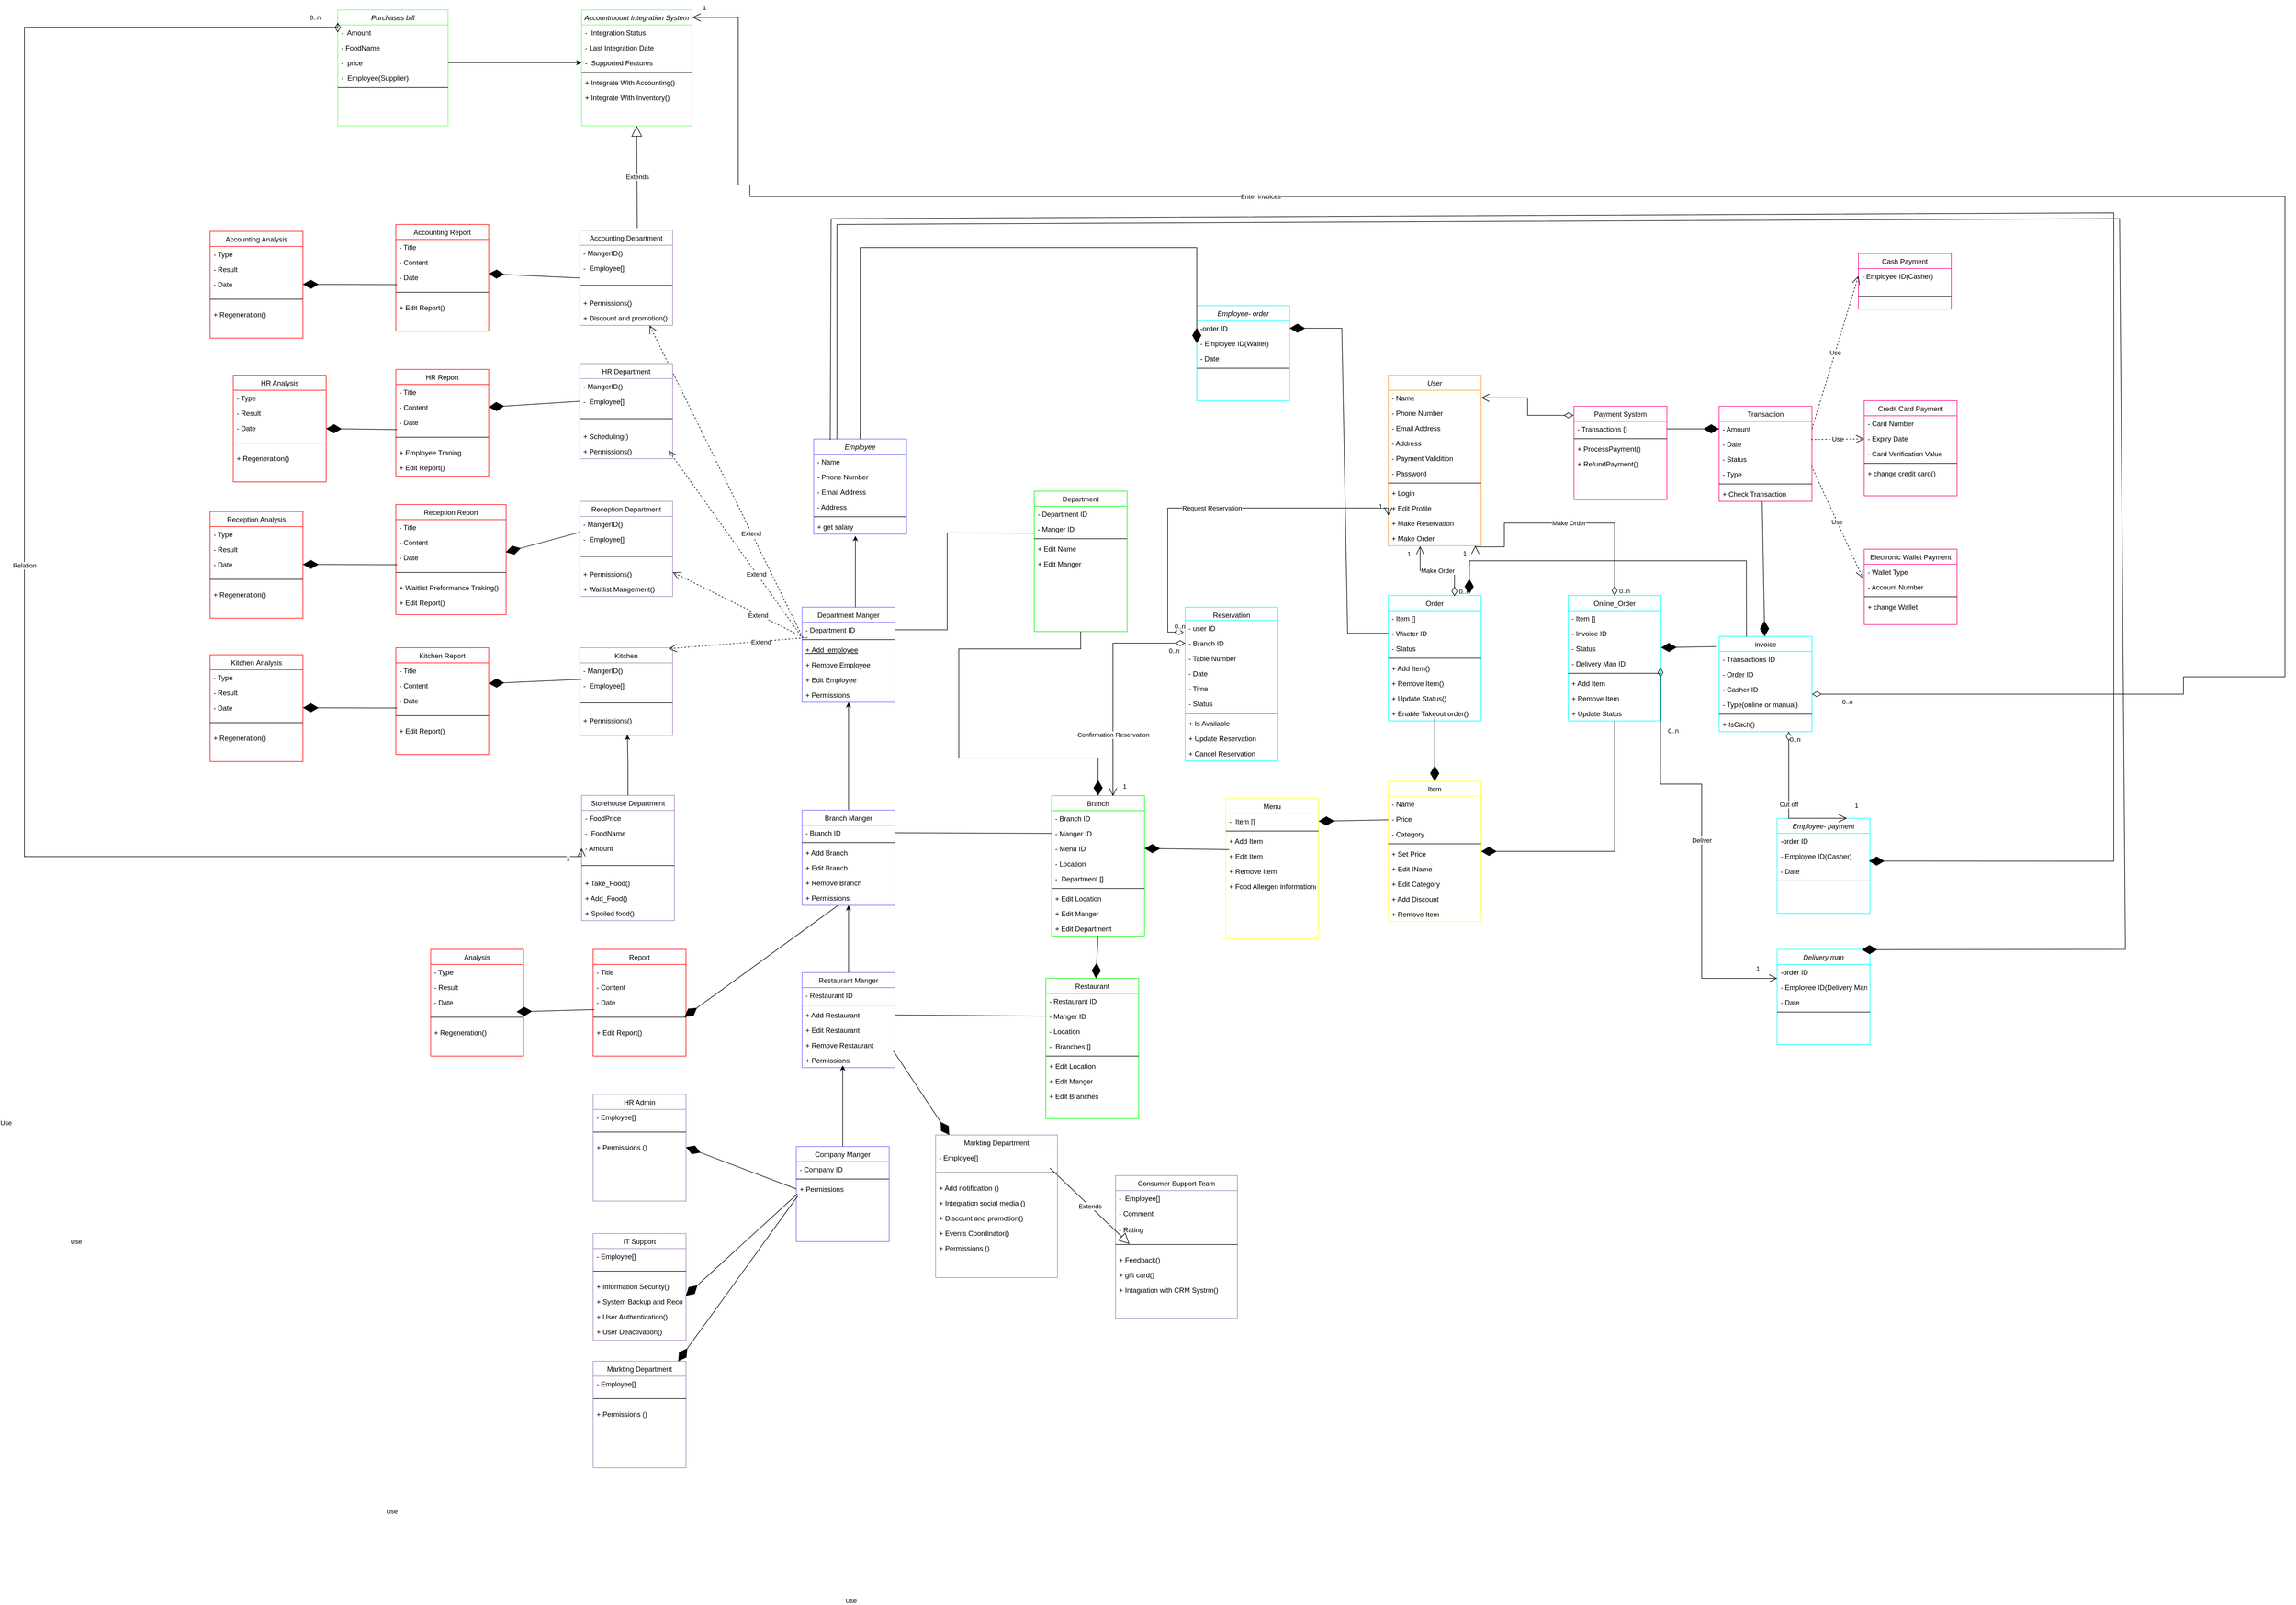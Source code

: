 <mxfile version="22.1.2" type="device">
  <diagram id="C5RBs43oDa-KdzZeNtuy" name="Page-1">
    <mxGraphModel dx="3672" dy="2108" grid="1" gridSize="10" guides="1" tooltips="1" connect="1" arrows="1" fold="1" page="0" pageScale="1" pageWidth="827" pageHeight="1169" background="none" math="0" shadow="0">
      <root>
        <mxCell id="WIyWlLk6GJQsqaUBKTNV-0" />
        <mxCell id="WIyWlLk6GJQsqaUBKTNV-1" parent="WIyWlLk6GJQsqaUBKTNV-0" />
        <mxCell id="zkfFHV4jXpPFQw0GAbJ--0" value="User" style="swimlane;fontStyle=2;align=center;verticalAlign=top;childLayout=stackLayout;horizontal=1;startSize=26;horizontalStack=0;resizeParent=1;resizeLast=0;collapsible=1;marginBottom=0;rounded=0;shadow=0;strokeWidth=1;strokeColor=#FF9933;" parent="WIyWlLk6GJQsqaUBKTNV-1" vertex="1">
          <mxGeometry x="900" y="-140" width="160" height="294" as="geometry">
            <mxRectangle x="230" y="140" width="160" height="26" as="alternateBounds" />
          </mxGeometry>
        </mxCell>
        <mxCell id="zkfFHV4jXpPFQw0GAbJ--1" value="- Name" style="text;align=left;verticalAlign=top;spacingLeft=4;spacingRight=4;overflow=hidden;rotatable=0;points=[[0,0.5],[1,0.5]];portConstraint=eastwest;" parent="zkfFHV4jXpPFQw0GAbJ--0" vertex="1">
          <mxGeometry y="26" width="160" height="26" as="geometry" />
        </mxCell>
        <mxCell id="zkfFHV4jXpPFQw0GAbJ--2" value="- Phone Number" style="text;align=left;verticalAlign=top;spacingLeft=4;spacingRight=4;overflow=hidden;rotatable=0;points=[[0,0.5],[1,0.5]];portConstraint=eastwest;rounded=0;shadow=0;html=0;" parent="zkfFHV4jXpPFQw0GAbJ--0" vertex="1">
          <mxGeometry y="52" width="160" height="26" as="geometry" />
        </mxCell>
        <mxCell id="zkfFHV4jXpPFQw0GAbJ--3" value="- Email Address" style="text;align=left;verticalAlign=top;spacingLeft=4;spacingRight=4;overflow=hidden;rotatable=0;points=[[0,0.5],[1,0.5]];portConstraint=eastwest;rounded=0;shadow=0;html=0;" parent="zkfFHV4jXpPFQw0GAbJ--0" vertex="1">
          <mxGeometry y="78" width="160" height="26" as="geometry" />
        </mxCell>
        <mxCell id="qllNyDbIwodKLJnI2XGm-3" value="- Address" style="text;align=left;verticalAlign=top;spacingLeft=4;spacingRight=4;overflow=hidden;rotatable=0;points=[[0,0.5],[1,0.5]];portConstraint=eastwest;" parent="zkfFHV4jXpPFQw0GAbJ--0" vertex="1">
          <mxGeometry y="104" width="160" height="26" as="geometry" />
        </mxCell>
        <mxCell id="kLNvHlFqq9KgfJiTANSq-23" value="- Payment Validition" style="text;align=left;verticalAlign=top;spacingLeft=4;spacingRight=4;overflow=hidden;rotatable=0;points=[[0,0.5],[1,0.5]];portConstraint=eastwest;" parent="zkfFHV4jXpPFQw0GAbJ--0" vertex="1">
          <mxGeometry y="130" width="160" height="26" as="geometry" />
        </mxCell>
        <mxCell id="qllNyDbIwodKLJnI2XGm-37" value="- Password" style="text;align=left;verticalAlign=top;spacingLeft=4;spacingRight=4;overflow=hidden;rotatable=0;points=[[0,0.5],[1,0.5]];portConstraint=eastwest;" parent="zkfFHV4jXpPFQw0GAbJ--0" vertex="1">
          <mxGeometry y="156" width="160" height="26" as="geometry" />
        </mxCell>
        <mxCell id="zkfFHV4jXpPFQw0GAbJ--4" value="" style="line;html=1;strokeWidth=1;align=left;verticalAlign=middle;spacingTop=-1;spacingLeft=3;spacingRight=3;rotatable=0;labelPosition=right;points=[];portConstraint=eastwest;" parent="zkfFHV4jXpPFQw0GAbJ--0" vertex="1">
          <mxGeometry y="182" width="160" height="8" as="geometry" />
        </mxCell>
        <mxCell id="zkfFHV4jXpPFQw0GAbJ--5" value="+ Login " style="text;align=left;verticalAlign=top;spacingLeft=4;spacingRight=4;overflow=hidden;rotatable=0;points=[[0,0.5],[1,0.5]];portConstraint=eastwest;" parent="zkfFHV4jXpPFQw0GAbJ--0" vertex="1">
          <mxGeometry y="190" width="160" height="26" as="geometry" />
        </mxCell>
        <mxCell id="qllNyDbIwodKLJnI2XGm-38" value="+ Edit Profile" style="text;align=left;verticalAlign=top;spacingLeft=4;spacingRight=4;overflow=hidden;rotatable=0;points=[[0,0.5],[1,0.5]];portConstraint=eastwest;" parent="zkfFHV4jXpPFQw0GAbJ--0" vertex="1">
          <mxGeometry y="216" width="160" height="26" as="geometry" />
        </mxCell>
        <mxCell id="UZAJQSHiQX_ksCIAUwhc-60" value="+ Make Reservation   " style="text;align=left;verticalAlign=top;spacingLeft=4;spacingRight=4;overflow=hidden;rotatable=0;points=[[0,0.5],[1,0.5]];portConstraint=eastwest;" parent="zkfFHV4jXpPFQw0GAbJ--0" vertex="1">
          <mxGeometry y="242" width="160" height="26" as="geometry" />
        </mxCell>
        <mxCell id="UZAJQSHiQX_ksCIAUwhc-50" value="+ Make Order" style="text;align=left;verticalAlign=top;spacingLeft=4;spacingRight=4;overflow=hidden;rotatable=0;points=[[0,0.5],[1,0.5]];portConstraint=eastwest;" parent="zkfFHV4jXpPFQw0GAbJ--0" vertex="1">
          <mxGeometry y="268" width="160" height="26" as="geometry" />
        </mxCell>
        <mxCell id="zkfFHV4jXpPFQw0GAbJ--6" value="Department Manger" style="swimlane;fontStyle=0;align=center;verticalAlign=top;childLayout=stackLayout;horizontal=1;startSize=26;horizontalStack=0;resizeParent=1;resizeLast=0;collapsible=1;marginBottom=0;rounded=0;shadow=0;strokeWidth=1;strokeColor=#6666FF;" parent="WIyWlLk6GJQsqaUBKTNV-1" vertex="1">
          <mxGeometry x="-110" y="260" width="160" height="164" as="geometry">
            <mxRectangle x="130" y="380" width="160" height="26" as="alternateBounds" />
          </mxGeometry>
        </mxCell>
        <mxCell id="zkfFHV4jXpPFQw0GAbJ--7" value="- Department ID" style="text;align=left;verticalAlign=top;spacingLeft=4;spacingRight=4;overflow=hidden;rotatable=0;points=[[0,0.5],[1,0.5]];portConstraint=eastwest;" parent="zkfFHV4jXpPFQw0GAbJ--6" vertex="1">
          <mxGeometry y="26" width="160" height="26" as="geometry" />
        </mxCell>
        <mxCell id="zkfFHV4jXpPFQw0GAbJ--9" value="" style="line;html=1;strokeWidth=1;align=left;verticalAlign=middle;spacingTop=-1;spacingLeft=3;spacingRight=3;rotatable=0;labelPosition=right;points=[];portConstraint=eastwest;" parent="zkfFHV4jXpPFQw0GAbJ--6" vertex="1">
          <mxGeometry y="52" width="160" height="8" as="geometry" />
        </mxCell>
        <mxCell id="zkfFHV4jXpPFQw0GAbJ--10" value="+ Add  employee" style="text;align=left;verticalAlign=top;spacingLeft=4;spacingRight=4;overflow=hidden;rotatable=0;points=[[0,0.5],[1,0.5]];portConstraint=eastwest;fontStyle=4" parent="zkfFHV4jXpPFQw0GAbJ--6" vertex="1">
          <mxGeometry y="60" width="160" height="26" as="geometry" />
        </mxCell>
        <mxCell id="zkfFHV4jXpPFQw0GAbJ--11" value="+ Remove Employee" style="text;align=left;verticalAlign=top;spacingLeft=4;spacingRight=4;overflow=hidden;rotatable=0;points=[[0,0.5],[1,0.5]];portConstraint=eastwest;" parent="zkfFHV4jXpPFQw0GAbJ--6" vertex="1">
          <mxGeometry y="86" width="160" height="26" as="geometry" />
        </mxCell>
        <mxCell id="qllNyDbIwodKLJnI2XGm-4" value="+ Edit Employee" style="text;align=left;verticalAlign=top;spacingLeft=4;spacingRight=4;overflow=hidden;rotatable=0;points=[[0,0.5],[1,0.5]];portConstraint=eastwest;" parent="zkfFHV4jXpPFQw0GAbJ--6" vertex="1">
          <mxGeometry y="112" width="160" height="26" as="geometry" />
        </mxCell>
        <mxCell id="qllNyDbIwodKLJnI2XGm-94" value="+ Permissions   " style="text;align=left;verticalAlign=top;spacingLeft=4;spacingRight=4;overflow=hidden;rotatable=0;points=[[0,0.5],[1,0.5]];portConstraint=eastwest;" parent="zkfFHV4jXpPFQw0GAbJ--6" vertex="1">
          <mxGeometry y="138" width="160" height="26" as="geometry" />
        </mxCell>
        <mxCell id="qllNyDbIwodKLJnI2XGm-11" style="edgeStyle=orthogonalEdgeStyle;rounded=0;orthogonalLoop=1;jettySize=auto;html=1;entryX=0.5;entryY=1;entryDx=0;entryDy=0;" parent="WIyWlLk6GJQsqaUBKTNV-1" source="qllNyDbIwodKLJnI2XGm-5" target="zkfFHV4jXpPFQw0GAbJ--6" edge="1">
          <mxGeometry relative="1" as="geometry">
            <mxPoint x="-30" y="510" as="targetPoint" />
          </mxGeometry>
        </mxCell>
        <mxCell id="qllNyDbIwodKLJnI2XGm-5" value="Branch Manger" style="swimlane;fontStyle=0;align=center;verticalAlign=top;childLayout=stackLayout;horizontal=1;startSize=26;horizontalStack=0;resizeParent=1;resizeLast=0;collapsible=1;marginBottom=0;rounded=0;shadow=0;strokeWidth=1;strokeColor=#6666FF;" parent="WIyWlLk6GJQsqaUBKTNV-1" vertex="1">
          <mxGeometry x="-110" y="610" width="160" height="164" as="geometry">
            <mxRectangle x="130" y="380" width="160" height="26" as="alternateBounds" />
          </mxGeometry>
        </mxCell>
        <mxCell id="qllNyDbIwodKLJnI2XGm-6" value="- Branch ID" style="text;align=left;verticalAlign=top;spacingLeft=4;spacingRight=4;overflow=hidden;rotatable=0;points=[[0,0.5],[1,0.5]];portConstraint=eastwest;" parent="qllNyDbIwodKLJnI2XGm-5" vertex="1">
          <mxGeometry y="26" width="160" height="26" as="geometry" />
        </mxCell>
        <mxCell id="qllNyDbIwodKLJnI2XGm-7" value="" style="line;html=1;strokeWidth=1;align=left;verticalAlign=middle;spacingTop=-1;spacingLeft=3;spacingRight=3;rotatable=0;labelPosition=right;points=[];portConstraint=eastwest;" parent="qllNyDbIwodKLJnI2XGm-5" vertex="1">
          <mxGeometry y="52" width="160" height="8" as="geometry" />
        </mxCell>
        <mxCell id="qllNyDbIwodKLJnI2XGm-9" value="+ Add Branch" style="text;align=left;verticalAlign=top;spacingLeft=4;spacingRight=4;overflow=hidden;rotatable=0;points=[[0,0.5],[1,0.5]];portConstraint=eastwest;" parent="qllNyDbIwodKLJnI2XGm-5" vertex="1">
          <mxGeometry y="60" width="160" height="26" as="geometry" />
        </mxCell>
        <mxCell id="qllNyDbIwodKLJnI2XGm-10" value="+ Edit Branch" style="text;align=left;verticalAlign=top;spacingLeft=4;spacingRight=4;overflow=hidden;rotatable=0;points=[[0,0.5],[1,0.5]];portConstraint=eastwest;" parent="qllNyDbIwodKLJnI2XGm-5" vertex="1">
          <mxGeometry y="86" width="160" height="26" as="geometry" />
        </mxCell>
        <mxCell id="qllNyDbIwodKLJnI2XGm-12" value="+ Remove Branch" style="text;align=left;verticalAlign=top;spacingLeft=4;spacingRight=4;overflow=hidden;rotatable=0;points=[[0,0.5],[1,0.5]];portConstraint=eastwest;" parent="qllNyDbIwodKLJnI2XGm-5" vertex="1">
          <mxGeometry y="112" width="160" height="26" as="geometry" />
        </mxCell>
        <mxCell id="qllNyDbIwodKLJnI2XGm-95" value="+ Permissions   " style="text;align=left;verticalAlign=top;spacingLeft=4;spacingRight=4;overflow=hidden;rotatable=0;points=[[0,0.5],[1,0.5]];portConstraint=eastwest;" parent="qllNyDbIwodKLJnI2XGm-5" vertex="1">
          <mxGeometry y="138" width="160" height="26" as="geometry" />
        </mxCell>
        <mxCell id="qllNyDbIwodKLJnI2XGm-13" value="Restaurant Manger" style="swimlane;fontStyle=0;align=center;verticalAlign=top;childLayout=stackLayout;horizontal=1;startSize=26;horizontalStack=0;resizeParent=1;resizeLast=0;collapsible=1;marginBottom=0;rounded=0;shadow=0;strokeWidth=1;strokeColor=#6666FF;" parent="WIyWlLk6GJQsqaUBKTNV-1" vertex="1">
          <mxGeometry x="-110" y="890" width="160" height="164" as="geometry">
            <mxRectangle x="130" y="380" width="160" height="26" as="alternateBounds" />
          </mxGeometry>
        </mxCell>
        <mxCell id="qllNyDbIwodKLJnI2XGm-14" value="- Restaurant ID" style="text;align=left;verticalAlign=top;spacingLeft=4;spacingRight=4;overflow=hidden;rotatable=0;points=[[0,0.5],[1,0.5]];portConstraint=eastwest;" parent="qllNyDbIwodKLJnI2XGm-13" vertex="1">
          <mxGeometry y="26" width="160" height="26" as="geometry" />
        </mxCell>
        <mxCell id="qllNyDbIwodKLJnI2XGm-15" value="" style="line;html=1;strokeWidth=1;align=left;verticalAlign=middle;spacingTop=-1;spacingLeft=3;spacingRight=3;rotatable=0;labelPosition=right;points=[];portConstraint=eastwest;" parent="qllNyDbIwodKLJnI2XGm-13" vertex="1">
          <mxGeometry y="52" width="160" height="8" as="geometry" />
        </mxCell>
        <mxCell id="qllNyDbIwodKLJnI2XGm-16" value="+ Add Restaurant" style="text;align=left;verticalAlign=top;spacingLeft=4;spacingRight=4;overflow=hidden;rotatable=0;points=[[0,0.5],[1,0.5]];portConstraint=eastwest;" parent="qllNyDbIwodKLJnI2XGm-13" vertex="1">
          <mxGeometry y="60" width="160" height="26" as="geometry" />
        </mxCell>
        <mxCell id="qllNyDbIwodKLJnI2XGm-17" value="+ Edit Restaurant" style="text;align=left;verticalAlign=top;spacingLeft=4;spacingRight=4;overflow=hidden;rotatable=0;points=[[0,0.5],[1,0.5]];portConstraint=eastwest;" parent="qllNyDbIwodKLJnI2XGm-13" vertex="1">
          <mxGeometry y="86" width="160" height="26" as="geometry" />
        </mxCell>
        <mxCell id="qllNyDbIwodKLJnI2XGm-18" value="+ Remove Restaurant" style="text;align=left;verticalAlign=top;spacingLeft=4;spacingRight=4;overflow=hidden;rotatable=0;points=[[0,0.5],[1,0.5]];portConstraint=eastwest;" parent="qllNyDbIwodKLJnI2XGm-13" vertex="1">
          <mxGeometry y="112" width="160" height="26" as="geometry" />
        </mxCell>
        <mxCell id="qllNyDbIwodKLJnI2XGm-96" value="+ Permissions   " style="text;align=left;verticalAlign=top;spacingLeft=4;spacingRight=4;overflow=hidden;rotatable=0;points=[[0,0.5],[1,0.5]];portConstraint=eastwest;" parent="qllNyDbIwodKLJnI2XGm-13" vertex="1">
          <mxGeometry y="138" width="160" height="26" as="geometry" />
        </mxCell>
        <mxCell id="qllNyDbIwodKLJnI2XGm-26" style="edgeStyle=orthogonalEdgeStyle;rounded=0;orthogonalLoop=1;jettySize=auto;html=1;" parent="WIyWlLk6GJQsqaUBKTNV-1" source="qllNyDbIwodKLJnI2XGm-20" edge="1">
          <mxGeometry relative="1" as="geometry">
            <mxPoint x="-40" y="1050.0" as="targetPoint" />
          </mxGeometry>
        </mxCell>
        <mxCell id="qllNyDbIwodKLJnI2XGm-20" value="Company Manger" style="swimlane;fontStyle=0;align=center;verticalAlign=top;childLayout=stackLayout;horizontal=1;startSize=26;horizontalStack=0;resizeParent=1;resizeLast=0;collapsible=1;marginBottom=0;rounded=0;shadow=0;strokeWidth=1;strokeColor=#6666FF;" parent="WIyWlLk6GJQsqaUBKTNV-1" vertex="1">
          <mxGeometry x="-120" y="1190" width="160" height="164" as="geometry">
            <mxRectangle x="130" y="380" width="160" height="26" as="alternateBounds" />
          </mxGeometry>
        </mxCell>
        <mxCell id="qllNyDbIwodKLJnI2XGm-21" value="- Company ID" style="text;align=left;verticalAlign=top;spacingLeft=4;spacingRight=4;overflow=hidden;rotatable=0;points=[[0,0.5],[1,0.5]];portConstraint=eastwest;" parent="qllNyDbIwodKLJnI2XGm-20" vertex="1">
          <mxGeometry y="26" width="160" height="26" as="geometry" />
        </mxCell>
        <mxCell id="qllNyDbIwodKLJnI2XGm-22" value="" style="line;html=1;strokeWidth=1;align=left;verticalAlign=middle;spacingTop=-1;spacingLeft=3;spacingRight=3;rotatable=0;labelPosition=right;points=[];portConstraint=eastwest;" parent="qllNyDbIwodKLJnI2XGm-20" vertex="1">
          <mxGeometry y="52" width="160" height="8" as="geometry" />
        </mxCell>
        <mxCell id="qllNyDbIwodKLJnI2XGm-97" value="+ Permissions   " style="text;align=left;verticalAlign=top;spacingLeft=4;spacingRight=4;overflow=hidden;rotatable=0;points=[[0,0.5],[1,0.5]];portConstraint=eastwest;" parent="qllNyDbIwodKLJnI2XGm-20" vertex="1">
          <mxGeometry y="60" width="160" height="26" as="geometry" />
        </mxCell>
        <mxCell id="qllNyDbIwodKLJnI2XGm-27" value="Employee" style="swimlane;fontStyle=2;align=center;verticalAlign=top;childLayout=stackLayout;horizontal=1;startSize=26;horizontalStack=0;resizeParent=1;resizeLast=0;collapsible=1;marginBottom=0;rounded=0;shadow=0;strokeWidth=1;strokeColor=#6666FF;" parent="WIyWlLk6GJQsqaUBKTNV-1" vertex="1">
          <mxGeometry x="-90" y="-30" width="160" height="164" as="geometry">
            <mxRectangle x="230" y="140" width="160" height="26" as="alternateBounds" />
          </mxGeometry>
        </mxCell>
        <mxCell id="qllNyDbIwodKLJnI2XGm-28" value="- Name" style="text;align=left;verticalAlign=top;spacingLeft=4;spacingRight=4;overflow=hidden;rotatable=0;points=[[0,0.5],[1,0.5]];portConstraint=eastwest;" parent="qllNyDbIwodKLJnI2XGm-27" vertex="1">
          <mxGeometry y="26" width="160" height="26" as="geometry" />
        </mxCell>
        <mxCell id="qllNyDbIwodKLJnI2XGm-29" value="- Phone Number" style="text;align=left;verticalAlign=top;spacingLeft=4;spacingRight=4;overflow=hidden;rotatable=0;points=[[0,0.5],[1,0.5]];portConstraint=eastwest;rounded=0;shadow=0;html=0;" parent="qllNyDbIwodKLJnI2XGm-27" vertex="1">
          <mxGeometry y="52" width="160" height="26" as="geometry" />
        </mxCell>
        <mxCell id="qllNyDbIwodKLJnI2XGm-30" value="- Email Address" style="text;align=left;verticalAlign=top;spacingLeft=4;spacingRight=4;overflow=hidden;rotatable=0;points=[[0,0.5],[1,0.5]];portConstraint=eastwest;rounded=0;shadow=0;html=0;" parent="qllNyDbIwodKLJnI2XGm-27" vertex="1">
          <mxGeometry y="78" width="160" height="26" as="geometry" />
        </mxCell>
        <mxCell id="qllNyDbIwodKLJnI2XGm-31" value="- Address" style="text;align=left;verticalAlign=top;spacingLeft=4;spacingRight=4;overflow=hidden;rotatable=0;points=[[0,0.5],[1,0.5]];portConstraint=eastwest;" parent="qllNyDbIwodKLJnI2XGm-27" vertex="1">
          <mxGeometry y="104" width="160" height="26" as="geometry" />
        </mxCell>
        <mxCell id="qllNyDbIwodKLJnI2XGm-32" value="" style="line;html=1;strokeWidth=1;align=left;verticalAlign=middle;spacingTop=-1;spacingLeft=3;spacingRight=3;rotatable=0;labelPosition=right;points=[];portConstraint=eastwest;" parent="qllNyDbIwodKLJnI2XGm-27" vertex="1">
          <mxGeometry y="130" width="160" height="8" as="geometry" />
        </mxCell>
        <mxCell id="qllNyDbIwodKLJnI2XGm-33" value="+ get salary" style="text;align=left;verticalAlign=top;spacingLeft=4;spacingRight=4;overflow=hidden;rotatable=0;points=[[0,0.5],[1,0.5]];portConstraint=eastwest;" parent="qllNyDbIwodKLJnI2XGm-27" vertex="1">
          <mxGeometry y="138" width="160" height="26" as="geometry" />
        </mxCell>
        <mxCell id="qllNyDbIwodKLJnI2XGm-34" style="edgeStyle=orthogonalEdgeStyle;rounded=0;orthogonalLoop=1;jettySize=auto;html=1;entryX=0.449;entryY=1.118;entryDx=0;entryDy=0;entryPerimeter=0;" parent="WIyWlLk6GJQsqaUBKTNV-1" source="zkfFHV4jXpPFQw0GAbJ--6" target="qllNyDbIwodKLJnI2XGm-33" edge="1">
          <mxGeometry relative="1" as="geometry">
            <Array as="points">
              <mxPoint x="-19" y="227" />
            </Array>
          </mxGeometry>
        </mxCell>
        <mxCell id="qllNyDbIwodKLJnI2XGm-39" value="Restaurant" style="swimlane;fontStyle=0;align=center;verticalAlign=top;childLayout=stackLayout;horizontal=1;startSize=26;horizontalStack=0;resizeParent=1;resizeLast=0;collapsible=1;marginBottom=0;rounded=0;shadow=0;strokeWidth=1;strokeColor=#00FF00;" parent="WIyWlLk6GJQsqaUBKTNV-1" vertex="1">
          <mxGeometry x="310" y="900" width="160" height="242" as="geometry">
            <mxRectangle x="130" y="380" width="160" height="26" as="alternateBounds" />
          </mxGeometry>
        </mxCell>
        <mxCell id="qllNyDbIwodKLJnI2XGm-40" value="- Restaurant ID&#xa;" style="text;align=left;verticalAlign=top;spacingLeft=4;spacingRight=4;overflow=hidden;rotatable=0;points=[[0,0.5],[1,0.5]];portConstraint=eastwest;" parent="qllNyDbIwodKLJnI2XGm-39" vertex="1">
          <mxGeometry y="26" width="160" height="26" as="geometry" />
        </mxCell>
        <mxCell id="qllNyDbIwodKLJnI2XGm-47" value="- Manger ID&#xa;" style="text;align=left;verticalAlign=top;spacingLeft=4;spacingRight=4;overflow=hidden;rotatable=0;points=[[0,0.5],[1,0.5]];portConstraint=eastwest;" parent="qllNyDbIwodKLJnI2XGm-39" vertex="1">
          <mxGeometry y="52" width="160" height="26" as="geometry" />
        </mxCell>
        <mxCell id="qllNyDbIwodKLJnI2XGm-46" value="- Location" style="text;align=left;verticalAlign=top;spacingLeft=4;spacingRight=4;overflow=hidden;rotatable=0;points=[[0,0.5],[1,0.5]];portConstraint=eastwest;" parent="qllNyDbIwodKLJnI2XGm-39" vertex="1">
          <mxGeometry y="78" width="160" height="26" as="geometry" />
        </mxCell>
        <mxCell id="qllNyDbIwodKLJnI2XGm-49" value="-  Branches [] " style="text;align=left;verticalAlign=top;spacingLeft=4;spacingRight=4;overflow=hidden;rotatable=0;points=[[0,0.5],[1,0.5]];portConstraint=eastwest;" parent="qllNyDbIwodKLJnI2XGm-39" vertex="1">
          <mxGeometry y="104" width="160" height="26" as="geometry" />
        </mxCell>
        <mxCell id="qllNyDbIwodKLJnI2XGm-41" value="" style="line;html=1;strokeWidth=1;align=left;verticalAlign=middle;spacingTop=-1;spacingLeft=3;spacingRight=3;rotatable=0;labelPosition=right;points=[];portConstraint=eastwest;" parent="qllNyDbIwodKLJnI2XGm-39" vertex="1">
          <mxGeometry y="130" width="160" height="8" as="geometry" />
        </mxCell>
        <mxCell id="qllNyDbIwodKLJnI2XGm-42" value="+ Edit Location" style="text;align=left;verticalAlign=top;spacingLeft=4;spacingRight=4;overflow=hidden;rotatable=0;points=[[0,0.5],[1,0.5]];portConstraint=eastwest;" parent="qllNyDbIwodKLJnI2XGm-39" vertex="1">
          <mxGeometry y="138" width="160" height="26" as="geometry" />
        </mxCell>
        <mxCell id="qllNyDbIwodKLJnI2XGm-43" value="+ Edit Manger" style="text;align=left;verticalAlign=top;spacingLeft=4;spacingRight=4;overflow=hidden;rotatable=0;points=[[0,0.5],[1,0.5]];portConstraint=eastwest;" parent="qllNyDbIwodKLJnI2XGm-39" vertex="1">
          <mxGeometry y="164" width="160" height="26" as="geometry" />
        </mxCell>
        <mxCell id="qllNyDbIwodKLJnI2XGm-44" value="+ Edit Branches" style="text;align=left;verticalAlign=top;spacingLeft=4;spacingRight=4;overflow=hidden;rotatable=0;points=[[0,0.5],[1,0.5]];portConstraint=eastwest;" parent="qllNyDbIwodKLJnI2XGm-39" vertex="1">
          <mxGeometry y="190" width="160" height="26" as="geometry" />
        </mxCell>
        <mxCell id="qllNyDbIwodKLJnI2XGm-60" value="" style="endArrow=none;html=1;rounded=0;exitX=1;exitY=0.5;exitDx=0;exitDy=0;entryX=0;entryY=0.5;entryDx=0;entryDy=0;" parent="WIyWlLk6GJQsqaUBKTNV-1" source="qllNyDbIwodKLJnI2XGm-16" target="qllNyDbIwodKLJnI2XGm-47" edge="1">
          <mxGeometry width="50" height="50" relative="1" as="geometry">
            <mxPoint x="130" y="970" as="sourcePoint" />
            <mxPoint x="180" y="920" as="targetPoint" />
          </mxGeometry>
        </mxCell>
        <mxCell id="qllNyDbIwodKLJnI2XGm-71" value="Branch" style="swimlane;fontStyle=0;align=center;verticalAlign=top;childLayout=stackLayout;horizontal=1;startSize=26;horizontalStack=0;resizeParent=1;resizeLast=0;collapsible=1;marginBottom=0;rounded=0;shadow=0;strokeWidth=1;strokeColor=#00FF00;" parent="WIyWlLk6GJQsqaUBKTNV-1" vertex="1">
          <mxGeometry x="320" y="585" width="160" height="242" as="geometry">
            <mxRectangle x="130" y="380" width="160" height="26" as="alternateBounds" />
          </mxGeometry>
        </mxCell>
        <mxCell id="qllNyDbIwodKLJnI2XGm-72" value="- Branch ID&#xa;" style="text;align=left;verticalAlign=top;spacingLeft=4;spacingRight=4;overflow=hidden;rotatable=0;points=[[0,0.5],[1,0.5]];portConstraint=eastwest;" parent="qllNyDbIwodKLJnI2XGm-71" vertex="1">
          <mxGeometry y="26" width="160" height="26" as="geometry" />
        </mxCell>
        <mxCell id="qllNyDbIwodKLJnI2XGm-73" value="- Manger ID&#xa;" style="text;align=left;verticalAlign=top;spacingLeft=4;spacingRight=4;overflow=hidden;rotatable=0;points=[[0,0.5],[1,0.5]];portConstraint=eastwest;" parent="qllNyDbIwodKLJnI2XGm-71" vertex="1">
          <mxGeometry y="52" width="160" height="26" as="geometry" />
        </mxCell>
        <mxCell id="UZAJQSHiQX_ksCIAUwhc-31" value="- Menu ID" style="text;align=left;verticalAlign=top;spacingLeft=4;spacingRight=4;overflow=hidden;rotatable=0;points=[[0,0.5],[1,0.5]];portConstraint=eastwest;" parent="qllNyDbIwodKLJnI2XGm-71" vertex="1">
          <mxGeometry y="78" width="160" height="26" as="geometry" />
        </mxCell>
        <mxCell id="qllNyDbIwodKLJnI2XGm-74" value="- Location" style="text;align=left;verticalAlign=top;spacingLeft=4;spacingRight=4;overflow=hidden;rotatable=0;points=[[0,0.5],[1,0.5]];portConstraint=eastwest;" parent="qllNyDbIwodKLJnI2XGm-71" vertex="1">
          <mxGeometry y="104" width="160" height="26" as="geometry" />
        </mxCell>
        <mxCell id="qllNyDbIwodKLJnI2XGm-75" value="-  Department [] " style="text;align=left;verticalAlign=top;spacingLeft=4;spacingRight=4;overflow=hidden;rotatable=0;points=[[0,0.5],[1,0.5]];portConstraint=eastwest;" parent="qllNyDbIwodKLJnI2XGm-71" vertex="1">
          <mxGeometry y="130" width="160" height="26" as="geometry" />
        </mxCell>
        <mxCell id="qllNyDbIwodKLJnI2XGm-76" value="" style="line;html=1;strokeWidth=1;align=left;verticalAlign=middle;spacingTop=-1;spacingLeft=3;spacingRight=3;rotatable=0;labelPosition=right;points=[];portConstraint=eastwest;" parent="qllNyDbIwodKLJnI2XGm-71" vertex="1">
          <mxGeometry y="156" width="160" height="8" as="geometry" />
        </mxCell>
        <mxCell id="qllNyDbIwodKLJnI2XGm-77" value="+ Edit Location" style="text;align=left;verticalAlign=top;spacingLeft=4;spacingRight=4;overflow=hidden;rotatable=0;points=[[0,0.5],[1,0.5]];portConstraint=eastwest;" parent="qllNyDbIwodKLJnI2XGm-71" vertex="1">
          <mxGeometry y="164" width="160" height="26" as="geometry" />
        </mxCell>
        <mxCell id="qllNyDbIwodKLJnI2XGm-78" value="+ Edit Manger" style="text;align=left;verticalAlign=top;spacingLeft=4;spacingRight=4;overflow=hidden;rotatable=0;points=[[0,0.5],[1,0.5]];portConstraint=eastwest;" parent="qllNyDbIwodKLJnI2XGm-71" vertex="1">
          <mxGeometry y="190" width="160" height="26" as="geometry" />
        </mxCell>
        <mxCell id="qllNyDbIwodKLJnI2XGm-79" value="+ Edit Department" style="text;align=left;verticalAlign=top;spacingLeft=4;spacingRight=4;overflow=hidden;rotatable=0;points=[[0,0.5],[1,0.5]];portConstraint=eastwest;" parent="qllNyDbIwodKLJnI2XGm-71" vertex="1">
          <mxGeometry y="216" width="160" height="26" as="geometry" />
        </mxCell>
        <mxCell id="qllNyDbIwodKLJnI2XGm-80" value="" style="endArrow=none;html=1;rounded=0;exitX=1;exitY=0.5;exitDx=0;exitDy=0;entryX=0;entryY=0.5;entryDx=0;entryDy=0;" parent="WIyWlLk6GJQsqaUBKTNV-1" source="qllNyDbIwodKLJnI2XGm-6" target="qllNyDbIwodKLJnI2XGm-73" edge="1">
          <mxGeometry width="50" height="50" relative="1" as="geometry">
            <mxPoint x="190" y="697" as="sourcePoint" />
            <mxPoint x="240" y="647" as="targetPoint" />
          </mxGeometry>
        </mxCell>
        <mxCell id="qllNyDbIwodKLJnI2XGm-81" value="" style="endArrow=diamondThin;endFill=1;endSize=24;html=1;rounded=0;exitX=0.5;exitY=1;exitDx=0;exitDy=0;" parent="WIyWlLk6GJQsqaUBKTNV-1" source="qllNyDbIwodKLJnI2XGm-71" target="qllNyDbIwodKLJnI2XGm-39" edge="1">
          <mxGeometry width="160" relative="1" as="geometry">
            <mxPoint x="254" y="830" as="sourcePoint" />
            <mxPoint x="470" y="860" as="targetPoint" />
          </mxGeometry>
        </mxCell>
        <mxCell id="qllNyDbIwodKLJnI2XGm-82" value="Department" style="swimlane;fontStyle=0;align=center;verticalAlign=top;childLayout=stackLayout;horizontal=1;startSize=26;horizontalStack=0;resizeParent=1;resizeLast=0;collapsible=1;marginBottom=0;rounded=0;shadow=0;strokeWidth=1;strokeColor=#00FF00;" parent="WIyWlLk6GJQsqaUBKTNV-1" vertex="1">
          <mxGeometry x="290" y="60" width="160" height="242" as="geometry">
            <mxRectangle x="130" y="380" width="160" height="26" as="alternateBounds" />
          </mxGeometry>
        </mxCell>
        <mxCell id="qllNyDbIwodKLJnI2XGm-83" value="- Department ID&#xa;" style="text;align=left;verticalAlign=top;spacingLeft=4;spacingRight=4;overflow=hidden;rotatable=0;points=[[0,0.5],[1,0.5]];portConstraint=eastwest;" parent="qllNyDbIwodKLJnI2XGm-82" vertex="1">
          <mxGeometry y="26" width="160" height="26" as="geometry" />
        </mxCell>
        <mxCell id="qllNyDbIwodKLJnI2XGm-84" value="- Manger ID&#xa;" style="text;align=left;verticalAlign=top;spacingLeft=4;spacingRight=4;overflow=hidden;rotatable=0;points=[[0,0.5],[1,0.5]];portConstraint=eastwest;" parent="qllNyDbIwodKLJnI2XGm-82" vertex="1">
          <mxGeometry y="52" width="160" height="26" as="geometry" />
        </mxCell>
        <mxCell id="qllNyDbIwodKLJnI2XGm-87" value="" style="line;html=1;strokeWidth=1;align=left;verticalAlign=middle;spacingTop=-1;spacingLeft=3;spacingRight=3;rotatable=0;labelPosition=right;points=[];portConstraint=eastwest;" parent="qllNyDbIwodKLJnI2XGm-82" vertex="1">
          <mxGeometry y="78" width="160" height="8" as="geometry" />
        </mxCell>
        <mxCell id="qllNyDbIwodKLJnI2XGm-88" value="+ Edit Name" style="text;align=left;verticalAlign=top;spacingLeft=4;spacingRight=4;overflow=hidden;rotatable=0;points=[[0,0.5],[1,0.5]];portConstraint=eastwest;" parent="qllNyDbIwodKLJnI2XGm-82" vertex="1">
          <mxGeometry y="86" width="160" height="26" as="geometry" />
        </mxCell>
        <mxCell id="qllNyDbIwodKLJnI2XGm-89" value="+ Edit Manger" style="text;align=left;verticalAlign=top;spacingLeft=4;spacingRight=4;overflow=hidden;rotatable=0;points=[[0,0.5],[1,0.5]];portConstraint=eastwest;" parent="qllNyDbIwodKLJnI2XGm-82" vertex="1">
          <mxGeometry y="112" width="160" height="26" as="geometry" />
        </mxCell>
        <mxCell id="qllNyDbIwodKLJnI2XGm-91" value="" style="endArrow=diamondThin;endFill=1;endSize=24;html=1;rounded=0;exitX=0.5;exitY=1;exitDx=0;exitDy=0;entryX=0.5;entryY=0;entryDx=0;entryDy=0;" parent="WIyWlLk6GJQsqaUBKTNV-1" source="qllNyDbIwodKLJnI2XGm-82" target="qllNyDbIwodKLJnI2XGm-71" edge="1">
          <mxGeometry width="160" relative="1" as="geometry">
            <mxPoint x="419.5" y="512" as="sourcePoint" />
            <mxPoint x="410" y="580" as="targetPoint" />
            <Array as="points">
              <mxPoint x="370" y="332" />
              <mxPoint x="160" y="332" />
              <mxPoint x="160" y="520" />
              <mxPoint x="400" y="520" />
            </Array>
          </mxGeometry>
        </mxCell>
        <mxCell id="qllNyDbIwodKLJnI2XGm-93" value="" style="endArrow=none;html=1;rounded=0;entryX=0.019;entryY=0.777;entryDx=0;entryDy=0;entryPerimeter=0;exitX=1;exitY=0.5;exitDx=0;exitDy=0;" parent="WIyWlLk6GJQsqaUBKTNV-1" source="zkfFHV4jXpPFQw0GAbJ--7" target="qllNyDbIwodKLJnI2XGm-84" edge="1">
          <mxGeometry width="50" height="50" relative="1" as="geometry">
            <mxPoint x="140" y="350" as="sourcePoint" />
            <mxPoint x="190" y="300" as="targetPoint" />
            <Array as="points">
              <mxPoint x="140" y="299" />
              <mxPoint x="140" y="132" />
            </Array>
          </mxGeometry>
        </mxCell>
        <mxCell id="qllNyDbIwodKLJnI2XGm-98" value="" style="endArrow=classic;html=1;rounded=0;exitX=0.5;exitY=0;exitDx=0;exitDy=0;" parent="WIyWlLk6GJQsqaUBKTNV-1" source="qllNyDbIwodKLJnI2XGm-13" target="qllNyDbIwodKLJnI2XGm-95" edge="1">
          <mxGeometry width="50" height="50" relative="1" as="geometry">
            <mxPoint x="50" y="760" as="sourcePoint" />
            <mxPoint x="100" y="710" as="targetPoint" />
          </mxGeometry>
        </mxCell>
        <mxCell id="UZAJQSHiQX_ksCIAUwhc-9" value="Menu" style="swimlane;fontStyle=0;align=center;verticalAlign=top;childLayout=stackLayout;horizontal=1;startSize=26;horizontalStack=0;resizeParent=1;resizeLast=0;collapsible=1;marginBottom=0;rounded=0;shadow=0;strokeWidth=1;strokeColor=#FFFF33;" parent="WIyWlLk6GJQsqaUBKTNV-1" vertex="1">
          <mxGeometry x="620" y="590" width="160" height="242" as="geometry">
            <mxRectangle x="130" y="380" width="160" height="26" as="alternateBounds" />
          </mxGeometry>
        </mxCell>
        <mxCell id="UZAJQSHiQX_ksCIAUwhc-13" value="-  Item [] " style="text;align=left;verticalAlign=top;spacingLeft=4;spacingRight=4;overflow=hidden;rotatable=0;points=[[0,0.5],[1,0.5]];portConstraint=eastwest;" parent="UZAJQSHiQX_ksCIAUwhc-9" vertex="1">
          <mxGeometry y="26" width="160" height="26" as="geometry" />
        </mxCell>
        <mxCell id="UZAJQSHiQX_ksCIAUwhc-14" value="" style="line;html=1;strokeWidth=1;align=left;verticalAlign=middle;spacingTop=-1;spacingLeft=3;spacingRight=3;rotatable=0;labelPosition=right;points=[];portConstraint=eastwest;" parent="UZAJQSHiQX_ksCIAUwhc-9" vertex="1">
          <mxGeometry y="52" width="160" height="8" as="geometry" />
        </mxCell>
        <mxCell id="UZAJQSHiQX_ksCIAUwhc-15" value="+ Add Item" style="text;align=left;verticalAlign=top;spacingLeft=4;spacingRight=4;overflow=hidden;rotatable=0;points=[[0,0.5],[1,0.5]];portConstraint=eastwest;" parent="UZAJQSHiQX_ksCIAUwhc-9" vertex="1">
          <mxGeometry y="60" width="160" height="26" as="geometry" />
        </mxCell>
        <mxCell id="UZAJQSHiQX_ksCIAUwhc-16" value="+ Edit Item" style="text;align=left;verticalAlign=top;spacingLeft=4;spacingRight=4;overflow=hidden;rotatable=0;points=[[0,0.5],[1,0.5]];portConstraint=eastwest;" parent="UZAJQSHiQX_ksCIAUwhc-9" vertex="1">
          <mxGeometry y="86" width="160" height="26" as="geometry" />
        </mxCell>
        <mxCell id="UZAJQSHiQX_ksCIAUwhc-17" value="+ Remove Item" style="text;align=left;verticalAlign=top;spacingLeft=4;spacingRight=4;overflow=hidden;rotatable=0;points=[[0,0.5],[1,0.5]];portConstraint=eastwest;" parent="UZAJQSHiQX_ksCIAUwhc-9" vertex="1">
          <mxGeometry y="112" width="160" height="26" as="geometry" />
        </mxCell>
        <mxCell id="E4qW_zfVB3gaN13FiEyI-6" value="+ Food Allergen information()" style="text;align=left;verticalAlign=top;spacingLeft=4;spacingRight=4;overflow=hidden;rotatable=0;points=[[0,0.5],[1,0.5]];portConstraint=eastwest;" parent="UZAJQSHiQX_ksCIAUwhc-9" vertex="1">
          <mxGeometry y="138" width="160" height="26" as="geometry" />
        </mxCell>
        <mxCell id="UZAJQSHiQX_ksCIAUwhc-19" value="Item" style="swimlane;fontStyle=0;align=center;verticalAlign=top;childLayout=stackLayout;horizontal=1;startSize=26;horizontalStack=0;resizeParent=1;resizeLast=0;collapsible=1;marginBottom=0;rounded=0;shadow=0;strokeWidth=1;strokeColor=#FFFF33;" parent="WIyWlLk6GJQsqaUBKTNV-1" vertex="1">
          <mxGeometry x="900" y="560" width="160" height="242" as="geometry">
            <mxRectangle x="130" y="380" width="160" height="26" as="alternateBounds" />
          </mxGeometry>
        </mxCell>
        <mxCell id="UZAJQSHiQX_ksCIAUwhc-20" value="- Name" style="text;align=left;verticalAlign=top;spacingLeft=4;spacingRight=4;overflow=hidden;rotatable=0;points=[[0,0.5],[1,0.5]];portConstraint=eastwest;" parent="UZAJQSHiQX_ksCIAUwhc-19" vertex="1">
          <mxGeometry y="26" width="160" height="26" as="geometry" />
        </mxCell>
        <mxCell id="UZAJQSHiQX_ksCIAUwhc-25" value="- Price" style="text;align=left;verticalAlign=top;spacingLeft=4;spacingRight=4;overflow=hidden;rotatable=0;points=[[0,0.5],[1,0.5]];portConstraint=eastwest;" parent="UZAJQSHiQX_ksCIAUwhc-19" vertex="1">
          <mxGeometry y="52" width="160" height="26" as="geometry" />
        </mxCell>
        <mxCell id="UZAJQSHiQX_ksCIAUwhc-26" value="- Category" style="text;align=left;verticalAlign=top;spacingLeft=4;spacingRight=4;overflow=hidden;rotatable=0;points=[[0,0.5],[1,0.5]];portConstraint=eastwest;" parent="UZAJQSHiQX_ksCIAUwhc-19" vertex="1">
          <mxGeometry y="78" width="160" height="26" as="geometry" />
        </mxCell>
        <mxCell id="UZAJQSHiQX_ksCIAUwhc-21" value="" style="line;html=1;strokeWidth=1;align=left;verticalAlign=middle;spacingTop=-1;spacingLeft=3;spacingRight=3;rotatable=0;labelPosition=right;points=[];portConstraint=eastwest;" parent="UZAJQSHiQX_ksCIAUwhc-19" vertex="1">
          <mxGeometry y="104" width="160" height="8" as="geometry" />
        </mxCell>
        <mxCell id="UZAJQSHiQX_ksCIAUwhc-22" value="+ Set Price" style="text;align=left;verticalAlign=top;spacingLeft=4;spacingRight=4;overflow=hidden;rotatable=0;points=[[0,0.5],[1,0.5]];portConstraint=eastwest;" parent="UZAJQSHiQX_ksCIAUwhc-19" vertex="1">
          <mxGeometry y="112" width="160" height="26" as="geometry" />
        </mxCell>
        <mxCell id="UZAJQSHiQX_ksCIAUwhc-23" value="+ Edit IName" style="text;align=left;verticalAlign=top;spacingLeft=4;spacingRight=4;overflow=hidden;rotatable=0;points=[[0,0.5],[1,0.5]];portConstraint=eastwest;" parent="UZAJQSHiQX_ksCIAUwhc-19" vertex="1">
          <mxGeometry y="138" width="160" height="26" as="geometry" />
        </mxCell>
        <mxCell id="UZAJQSHiQX_ksCIAUwhc-24" value="+ Edit Category" style="text;align=left;verticalAlign=top;spacingLeft=4;spacingRight=4;overflow=hidden;rotatable=0;points=[[0,0.5],[1,0.5]];portConstraint=eastwest;" parent="UZAJQSHiQX_ksCIAUwhc-19" vertex="1">
          <mxGeometry y="164" width="160" height="26" as="geometry" />
        </mxCell>
        <mxCell id="UZAJQSHiQX_ksCIAUwhc-27" value="+ Add Discount" style="text;align=left;verticalAlign=top;spacingLeft=4;spacingRight=4;overflow=hidden;rotatable=0;points=[[0,0.5],[1,0.5]];portConstraint=eastwest;" parent="UZAJQSHiQX_ksCIAUwhc-19" vertex="1">
          <mxGeometry y="190" width="160" height="26" as="geometry" />
        </mxCell>
        <mxCell id="UZAJQSHiQX_ksCIAUwhc-29" value="+ Remove Item" style="text;align=left;verticalAlign=top;spacingLeft=4;spacingRight=4;overflow=hidden;rotatable=0;points=[[0,0.5],[1,0.5]];portConstraint=eastwest;" parent="UZAJQSHiQX_ksCIAUwhc-19" vertex="1">
          <mxGeometry y="216" width="160" height="26" as="geometry" />
        </mxCell>
        <mxCell id="UZAJQSHiQX_ksCIAUwhc-30" value="" style="endArrow=diamondThin;endFill=1;endSize=24;html=1;rounded=0;entryX=1;entryY=0.5;entryDx=0;entryDy=0;exitX=0.037;exitY=0.077;exitDx=0;exitDy=0;exitPerimeter=0;" parent="WIyWlLk6GJQsqaUBKTNV-1" source="UZAJQSHiQX_ksCIAUwhc-16" target="UZAJQSHiQX_ksCIAUwhc-31" edge="1">
          <mxGeometry width="160" relative="1" as="geometry">
            <mxPoint x="530" y="700.38" as="sourcePoint" />
            <mxPoint x="580" y="630" as="targetPoint" />
          </mxGeometry>
        </mxCell>
        <mxCell id="UZAJQSHiQX_ksCIAUwhc-32" value="" style="endArrow=diamondThin;endFill=1;endSize=24;html=1;rounded=0;entryX=1;entryY=0.5;entryDx=0;entryDy=0;" parent="WIyWlLk6GJQsqaUBKTNV-1" source="UZAJQSHiQX_ksCIAUwhc-25" target="UZAJQSHiQX_ksCIAUwhc-13" edge="1">
          <mxGeometry width="160" relative="1" as="geometry">
            <mxPoint x="520" y="630" as="sourcePoint" />
            <mxPoint x="680" y="630" as="targetPoint" />
          </mxGeometry>
        </mxCell>
        <mxCell id="UZAJQSHiQX_ksCIAUwhc-34" value="Order" style="swimlane;fontStyle=0;align=center;verticalAlign=top;childLayout=stackLayout;horizontal=1;startSize=26;horizontalStack=0;resizeParent=1;resizeLast=0;collapsible=1;marginBottom=0;rounded=0;shadow=0;strokeWidth=1;strokeColor=#00FFFF;" parent="WIyWlLk6GJQsqaUBKTNV-1" vertex="1">
          <mxGeometry x="900" y="240" width="160" height="216" as="geometry">
            <mxRectangle x="130" y="380" width="160" height="26" as="alternateBounds" />
          </mxGeometry>
        </mxCell>
        <mxCell id="UZAJQSHiQX_ksCIAUwhc-35" value="- Item []" style="text;align=left;verticalAlign=top;spacingLeft=4;spacingRight=4;overflow=hidden;rotatable=0;points=[[0,0.5],[1,0.5]];portConstraint=eastwest;" parent="UZAJQSHiQX_ksCIAUwhc-34" vertex="1">
          <mxGeometry y="26" width="160" height="26" as="geometry" />
        </mxCell>
        <mxCell id="kLNvHlFqq9KgfJiTANSq-0" value="- Waeter ID" style="text;align=left;verticalAlign=top;spacingLeft=4;spacingRight=4;overflow=hidden;rotatable=0;points=[[0,0.5],[1,0.5]];portConstraint=eastwest;" parent="UZAJQSHiQX_ksCIAUwhc-34" vertex="1">
          <mxGeometry y="52" width="160" height="26" as="geometry" />
        </mxCell>
        <mxCell id="UZAJQSHiQX_ksCIAUwhc-36" value="- Status" style="text;align=left;verticalAlign=top;spacingLeft=4;spacingRight=4;overflow=hidden;rotatable=0;points=[[0,0.5],[1,0.5]];portConstraint=eastwest;" parent="UZAJQSHiQX_ksCIAUwhc-34" vertex="1">
          <mxGeometry y="78" width="160" height="26" as="geometry" />
        </mxCell>
        <mxCell id="UZAJQSHiQX_ksCIAUwhc-38" value="" style="line;html=1;strokeWidth=1;align=left;verticalAlign=middle;spacingTop=-1;spacingLeft=3;spacingRight=3;rotatable=0;labelPosition=right;points=[];portConstraint=eastwest;" parent="UZAJQSHiQX_ksCIAUwhc-34" vertex="1">
          <mxGeometry y="104" width="160" height="8" as="geometry" />
        </mxCell>
        <mxCell id="UZAJQSHiQX_ksCIAUwhc-40" value="+ Add Item()" style="text;align=left;verticalAlign=top;spacingLeft=4;spacingRight=4;overflow=hidden;rotatable=0;points=[[0,0.5],[1,0.5]];portConstraint=eastwest;" parent="UZAJQSHiQX_ksCIAUwhc-34" vertex="1">
          <mxGeometry y="112" width="160" height="26" as="geometry" />
        </mxCell>
        <mxCell id="UZAJQSHiQX_ksCIAUwhc-41" value="+ Remove Item()" style="text;align=left;verticalAlign=top;spacingLeft=4;spacingRight=4;overflow=hidden;rotatable=0;points=[[0,0.5],[1,0.5]];portConstraint=eastwest;" parent="UZAJQSHiQX_ksCIAUwhc-34" vertex="1">
          <mxGeometry y="138" width="160" height="26" as="geometry" />
        </mxCell>
        <mxCell id="UZAJQSHiQX_ksCIAUwhc-42" value="+ Update Status()" style="text;align=left;verticalAlign=top;spacingLeft=4;spacingRight=4;overflow=hidden;rotatable=0;points=[[0,0.5],[1,0.5]];portConstraint=eastwest;" parent="UZAJQSHiQX_ksCIAUwhc-34" vertex="1">
          <mxGeometry y="164" width="160" height="26" as="geometry" />
        </mxCell>
        <mxCell id="E4qW_zfVB3gaN13FiEyI-12" value="+ Enable Takeout order()" style="text;align=left;verticalAlign=top;spacingLeft=4;spacingRight=4;overflow=hidden;rotatable=0;points=[[0,0.5],[1,0.5]];portConstraint=eastwest;" parent="UZAJQSHiQX_ksCIAUwhc-34" vertex="1">
          <mxGeometry y="190" width="160" height="26" as="geometry" />
        </mxCell>
        <mxCell id="UZAJQSHiQX_ksCIAUwhc-44" value="" style="endArrow=diamondThin;endFill=1;endSize=24;html=1;rounded=0;" parent="WIyWlLk6GJQsqaUBKTNV-1" target="UZAJQSHiQX_ksCIAUwhc-19" edge="1">
          <mxGeometry width="160" relative="1" as="geometry">
            <mxPoint x="980" y="450" as="sourcePoint" />
            <mxPoint x="979.47" y="557.338" as="targetPoint" />
          </mxGeometry>
        </mxCell>
        <mxCell id="UZAJQSHiQX_ksCIAUwhc-47" value="Make Order" style="endArrow=open;html=1;endSize=12;startArrow=diamondThin;startSize=14;startFill=0;edgeStyle=orthogonalEdgeStyle;rounded=0;exitX=0.713;exitY=0.005;exitDx=0;exitDy=0;entryX=0.343;entryY=1.027;entryDx=0;entryDy=0;entryPerimeter=0;exitPerimeter=0;" parent="WIyWlLk6GJQsqaUBKTNV-1" source="UZAJQSHiQX_ksCIAUwhc-34" target="UZAJQSHiQX_ksCIAUwhc-50" edge="1">
          <mxGeometry relative="1" as="geometry">
            <mxPoint x="750" y="110" as="sourcePoint" />
            <mxPoint x="970" y="110" as="targetPoint" />
          </mxGeometry>
        </mxCell>
        <mxCell id="UZAJQSHiQX_ksCIAUwhc-48" value="0..n" style="edgeLabel;resizable=0;html=1;align=left;verticalAlign=top;" parent="UZAJQSHiQX_ksCIAUwhc-47" connectable="0" vertex="1">
          <mxGeometry x="-1" relative="1" as="geometry">
            <mxPoint x="6" y="-21" as="offset" />
          </mxGeometry>
        </mxCell>
        <mxCell id="UZAJQSHiQX_ksCIAUwhc-49" value="1" style="edgeLabel;resizable=0;html=1;align=right;verticalAlign=top;" parent="UZAJQSHiQX_ksCIAUwhc-47" connectable="0" vertex="1">
          <mxGeometry x="1" relative="1" as="geometry">
            <mxPoint x="-15" as="offset" />
          </mxGeometry>
        </mxCell>
        <mxCell id="UZAJQSHiQX_ksCIAUwhc-51" value="Reservation   " style="swimlane;fontStyle=0;align=center;verticalAlign=top;childLayout=stackLayout;horizontal=1;startSize=23;horizontalStack=0;resizeParent=1;resizeLast=0;collapsible=1;marginBottom=0;rounded=0;shadow=0;strokeWidth=1;strokeColor=#00FFFF;" parent="WIyWlLk6GJQsqaUBKTNV-1" vertex="1">
          <mxGeometry x="550" y="260" width="160" height="265" as="geometry">
            <mxRectangle x="130" y="380" width="160" height="26" as="alternateBounds" />
          </mxGeometry>
        </mxCell>
        <mxCell id="UZAJQSHiQX_ksCIAUwhc-62" value="- user ID" style="text;align=left;verticalAlign=top;spacingLeft=4;spacingRight=4;overflow=hidden;rotatable=0;points=[[0,0.5],[1,0.5]];portConstraint=eastwest;" parent="UZAJQSHiQX_ksCIAUwhc-51" vertex="1">
          <mxGeometry y="23" width="160" height="26" as="geometry" />
        </mxCell>
        <mxCell id="UZAJQSHiQX_ksCIAUwhc-63" value="- Branch ID" style="text;align=left;verticalAlign=top;spacingLeft=4;spacingRight=4;overflow=hidden;rotatable=0;points=[[0,0.5],[1,0.5]];portConstraint=eastwest;" parent="UZAJQSHiQX_ksCIAUwhc-51" vertex="1">
          <mxGeometry y="49" width="160" height="26" as="geometry" />
        </mxCell>
        <mxCell id="UZAJQSHiQX_ksCIAUwhc-52" value="- Table Number" style="text;align=left;verticalAlign=top;spacingLeft=4;spacingRight=4;overflow=hidden;rotatable=0;points=[[0,0.5],[1,0.5]];portConstraint=eastwest;" parent="UZAJQSHiQX_ksCIAUwhc-51" vertex="1">
          <mxGeometry y="75" width="160" height="26" as="geometry" />
        </mxCell>
        <mxCell id="UZAJQSHiQX_ksCIAUwhc-53" value="- Date" style="text;align=left;verticalAlign=top;spacingLeft=4;spacingRight=4;overflow=hidden;rotatable=0;points=[[0,0.5],[1,0.5]];portConstraint=eastwest;" parent="UZAJQSHiQX_ksCIAUwhc-51" vertex="1">
          <mxGeometry y="101" width="160" height="26" as="geometry" />
        </mxCell>
        <mxCell id="UZAJQSHiQX_ksCIAUwhc-61" value="- Time" style="text;align=left;verticalAlign=top;spacingLeft=4;spacingRight=4;overflow=hidden;rotatable=0;points=[[0,0.5],[1,0.5]];portConstraint=eastwest;" parent="UZAJQSHiQX_ksCIAUwhc-51" vertex="1">
          <mxGeometry y="127" width="160" height="26" as="geometry" />
        </mxCell>
        <mxCell id="UZAJQSHiQX_ksCIAUwhc-54" value="- Status" style="text;align=left;verticalAlign=top;spacingLeft=4;spacingRight=4;overflow=hidden;rotatable=0;points=[[0,0.5],[1,0.5]];portConstraint=eastwest;" parent="UZAJQSHiQX_ksCIAUwhc-51" vertex="1">
          <mxGeometry y="153" width="160" height="26" as="geometry" />
        </mxCell>
        <mxCell id="UZAJQSHiQX_ksCIAUwhc-55" value="" style="line;html=1;strokeWidth=1;align=left;verticalAlign=middle;spacingTop=-1;spacingLeft=3;spacingRight=3;rotatable=0;labelPosition=right;points=[];portConstraint=eastwest;" parent="UZAJQSHiQX_ksCIAUwhc-51" vertex="1">
          <mxGeometry y="179" width="160" height="8" as="geometry" />
        </mxCell>
        <mxCell id="UZAJQSHiQX_ksCIAUwhc-56" value="+ Is Available" style="text;align=left;verticalAlign=top;spacingLeft=4;spacingRight=4;overflow=hidden;rotatable=0;points=[[0,0.5],[1,0.5]];portConstraint=eastwest;" parent="UZAJQSHiQX_ksCIAUwhc-51" vertex="1">
          <mxGeometry y="187" width="160" height="26" as="geometry" />
        </mxCell>
        <mxCell id="UZAJQSHiQX_ksCIAUwhc-57" value="+ Update Reservation" style="text;align=left;verticalAlign=top;spacingLeft=4;spacingRight=4;overflow=hidden;rotatable=0;points=[[0,0.5],[1,0.5]];portConstraint=eastwest;" parent="UZAJQSHiQX_ksCIAUwhc-51" vertex="1">
          <mxGeometry y="213" width="160" height="26" as="geometry" />
        </mxCell>
        <mxCell id="UZAJQSHiQX_ksCIAUwhc-58" value="+ Cancel Reservation" style="text;align=left;verticalAlign=top;spacingLeft=4;spacingRight=4;overflow=hidden;rotatable=0;points=[[0,0.5],[1,0.5]];portConstraint=eastwest;" parent="UZAJQSHiQX_ksCIAUwhc-51" vertex="1">
          <mxGeometry y="239" width="160" height="26" as="geometry" />
        </mxCell>
        <mxCell id="UZAJQSHiQX_ksCIAUwhc-64" value="Confirmation&amp;nbsp;Reservation" style="endArrow=open;html=1;endSize=12;startArrow=diamondThin;startSize=14;startFill=0;edgeStyle=orthogonalEdgeStyle;rounded=0;entryX=0.66;entryY=0.003;entryDx=0;entryDy=0;entryPerimeter=0;" parent="WIyWlLk6GJQsqaUBKTNV-1" source="UZAJQSHiQX_ksCIAUwhc-63" target="qllNyDbIwodKLJnI2XGm-71" edge="1">
          <mxGeometry x="0.455" relative="1" as="geometry">
            <mxPoint x="560" y="440" as="sourcePoint" />
            <mxPoint x="720" y="440" as="targetPoint" />
            <mxPoint as="offset" />
          </mxGeometry>
        </mxCell>
        <mxCell id="UZAJQSHiQX_ksCIAUwhc-65" value="0..n" style="edgeLabel;resizable=0;html=1;align=left;verticalAlign=top;" parent="UZAJQSHiQX_ksCIAUwhc-64" connectable="0" vertex="1">
          <mxGeometry x="-1" relative="1" as="geometry">
            <mxPoint x="-30" as="offset" />
          </mxGeometry>
        </mxCell>
        <mxCell id="UZAJQSHiQX_ksCIAUwhc-66" value="1" style="edgeLabel;resizable=0;html=1;align=right;verticalAlign=top;" parent="UZAJQSHiQX_ksCIAUwhc-64" connectable="0" vertex="1">
          <mxGeometry x="1" relative="1" as="geometry">
            <mxPoint x="24" y="-30" as="offset" />
          </mxGeometry>
        </mxCell>
        <mxCell id="UZAJQSHiQX_ksCIAUwhc-68" value="Request Reservation" style="endArrow=open;html=1;endSize=12;startArrow=diamondThin;startSize=14;startFill=0;edgeStyle=orthogonalEdgeStyle;rounded=0;exitX=-0.016;exitY=0.769;exitDx=0;exitDy=0;exitPerimeter=0;" parent="WIyWlLk6GJQsqaUBKTNV-1" source="UZAJQSHiQX_ksCIAUwhc-62" target="UZAJQSHiQX_ksCIAUwhc-60" edge="1">
          <mxGeometry relative="1" as="geometry">
            <mxPoint x="510" y="170" as="sourcePoint" />
            <mxPoint x="720" y="140" as="targetPoint" />
            <Array as="points">
              <mxPoint x="520" y="303" />
              <mxPoint x="520" y="89" />
              <mxPoint x="900" y="89" />
            </Array>
          </mxGeometry>
        </mxCell>
        <mxCell id="UZAJQSHiQX_ksCIAUwhc-69" value="0..n" style="edgeLabel;resizable=0;html=1;align=left;verticalAlign=top;" parent="UZAJQSHiQX_ksCIAUwhc-68" connectable="0" vertex="1">
          <mxGeometry x="-1" relative="1" as="geometry">
            <mxPoint x="-17" y="-23" as="offset" />
          </mxGeometry>
        </mxCell>
        <mxCell id="UZAJQSHiQX_ksCIAUwhc-70" value="1" style="edgeLabel;resizable=0;html=1;align=right;verticalAlign=top;" parent="UZAJQSHiQX_ksCIAUwhc-68" connectable="0" vertex="1">
          <mxGeometry x="1" relative="1" as="geometry">
            <mxPoint x="-10" y="-29" as="offset" />
          </mxGeometry>
        </mxCell>
        <mxCell id="UZAJQSHiQX_ksCIAUwhc-71" value="Payment System " style="swimlane;fontStyle=0;align=center;verticalAlign=top;childLayout=stackLayout;horizontal=1;startSize=26;horizontalStack=0;resizeParent=1;resizeLast=0;collapsible=1;marginBottom=0;rounded=0;shadow=0;strokeWidth=1;strokeColor=#FF0080;" parent="WIyWlLk6GJQsqaUBKTNV-1" vertex="1">
          <mxGeometry x="1220" y="-86.5" width="160" height="161" as="geometry">
            <mxRectangle x="130" y="380" width="160" height="26" as="alternateBounds" />
          </mxGeometry>
        </mxCell>
        <mxCell id="UZAJQSHiQX_ksCIAUwhc-72" value="- Transactions []" style="text;align=left;verticalAlign=top;spacingLeft=4;spacingRight=4;overflow=hidden;rotatable=0;points=[[0,0.5],[1,0.5]];portConstraint=eastwest;" parent="UZAJQSHiQX_ksCIAUwhc-71" vertex="1">
          <mxGeometry y="26" width="160" height="26" as="geometry" />
        </mxCell>
        <mxCell id="UZAJQSHiQX_ksCIAUwhc-75" value="" style="line;html=1;strokeWidth=1;align=left;verticalAlign=middle;spacingTop=-1;spacingLeft=3;spacingRight=3;rotatable=0;labelPosition=right;points=[];portConstraint=eastwest;" parent="UZAJQSHiQX_ksCIAUwhc-71" vertex="1">
          <mxGeometry y="52" width="160" height="8" as="geometry" />
        </mxCell>
        <mxCell id="UZAJQSHiQX_ksCIAUwhc-76" value="+ ProcessPayment() " style="text;align=left;verticalAlign=top;spacingLeft=4;spacingRight=4;overflow=hidden;rotatable=0;points=[[0,0.5],[1,0.5]];portConstraint=eastwest;" parent="UZAJQSHiQX_ksCIAUwhc-71" vertex="1">
          <mxGeometry y="60" width="160" height="26" as="geometry" />
        </mxCell>
        <mxCell id="UZAJQSHiQX_ksCIAUwhc-77" value="+ RefundPayment()" style="text;align=left;verticalAlign=top;spacingLeft=4;spacingRight=4;overflow=hidden;rotatable=0;points=[[0,0.5],[1,0.5]];portConstraint=eastwest;" parent="UZAJQSHiQX_ksCIAUwhc-71" vertex="1">
          <mxGeometry y="86" width="160" height="26" as="geometry" />
        </mxCell>
        <mxCell id="k5QvihgiGg42V8IvC6kD-0" value="" style="endArrow=open;html=1;endSize=12;startArrow=diamondThin;startSize=14;startFill=0;edgeStyle=orthogonalEdgeStyle;align=left;verticalAlign=bottom;rounded=0;exitX=-0.005;exitY=0.098;exitDx=0;exitDy=0;exitPerimeter=0;" parent="WIyWlLk6GJQsqaUBKTNV-1" source="UZAJQSHiQX_ksCIAUwhc-71" target="zkfFHV4jXpPFQw0GAbJ--1" edge="1">
          <mxGeometry x="-1" y="3" relative="1" as="geometry">
            <mxPoint x="1120" y="-220" as="sourcePoint" />
            <mxPoint x="1280" y="-220" as="targetPoint" />
          </mxGeometry>
        </mxCell>
        <mxCell id="k5QvihgiGg42V8IvC6kD-1" value="Transaction     " style="swimlane;fontStyle=0;align=center;verticalAlign=top;childLayout=stackLayout;horizontal=1;startSize=26;horizontalStack=0;resizeParent=1;resizeLast=0;collapsible=1;marginBottom=0;rounded=0;shadow=0;strokeWidth=1;strokeColor=#FF0080;" parent="WIyWlLk6GJQsqaUBKTNV-1" vertex="1">
          <mxGeometry x="1470" y="-86.5" width="160" height="164" as="geometry">
            <mxRectangle x="130" y="380" width="160" height="26" as="alternateBounds" />
          </mxGeometry>
        </mxCell>
        <mxCell id="k5QvihgiGg42V8IvC6kD-2" value=" - Amount" style="text;align=left;verticalAlign=top;spacingLeft=4;spacingRight=4;overflow=hidden;rotatable=0;points=[[0,0.5],[1,0.5]];portConstraint=eastwest;" parent="k5QvihgiGg42V8IvC6kD-1" vertex="1">
          <mxGeometry y="26" width="160" height="26" as="geometry" />
        </mxCell>
        <mxCell id="k5QvihgiGg42V8IvC6kD-23" value="- Date" style="text;align=left;verticalAlign=top;spacingLeft=4;spacingRight=4;overflow=hidden;rotatable=0;points=[[0,0.5],[1,0.5]];portConstraint=eastwest;" parent="k5QvihgiGg42V8IvC6kD-1" vertex="1">
          <mxGeometry y="52" width="160" height="26" as="geometry" />
        </mxCell>
        <mxCell id="kLNvHlFqq9KgfJiTANSq-22" value="- Status" style="text;align=left;verticalAlign=top;spacingLeft=4;spacingRight=4;overflow=hidden;rotatable=0;points=[[0,0.5],[1,0.5]];portConstraint=eastwest;" parent="k5QvihgiGg42V8IvC6kD-1" vertex="1">
          <mxGeometry y="78" width="160" height="26" as="geometry" />
        </mxCell>
        <mxCell id="k5QvihgiGg42V8IvC6kD-22" value="- Type" style="text;align=left;verticalAlign=top;spacingLeft=4;spacingRight=4;overflow=hidden;rotatable=0;points=[[0,0.5],[1,0.5]];portConstraint=eastwest;" parent="k5QvihgiGg42V8IvC6kD-1" vertex="1">
          <mxGeometry y="104" width="160" height="26" as="geometry" />
        </mxCell>
        <mxCell id="k5QvihgiGg42V8IvC6kD-3" value="" style="line;html=1;strokeWidth=1;align=left;verticalAlign=middle;spacingTop=-1;spacingLeft=3;spacingRight=3;rotatable=0;labelPosition=right;points=[];portConstraint=eastwest;" parent="k5QvihgiGg42V8IvC6kD-1" vertex="1">
          <mxGeometry y="130" width="160" height="8" as="geometry" />
        </mxCell>
        <mxCell id="k5QvihgiGg42V8IvC6kD-4" value="+ Check Transaction" style="text;align=left;verticalAlign=top;spacingLeft=4;spacingRight=4;overflow=hidden;rotatable=0;points=[[0,0.5],[1,0.5]];portConstraint=eastwest;" parent="k5QvihgiGg42V8IvC6kD-1" vertex="1">
          <mxGeometry y="138" width="160" height="26" as="geometry" />
        </mxCell>
        <mxCell id="k5QvihgiGg42V8IvC6kD-6" value="Electronic Wallet Payment" style="swimlane;fontStyle=0;align=center;verticalAlign=top;childLayout=stackLayout;horizontal=1;startSize=26;horizontalStack=0;resizeParent=1;resizeLast=0;collapsible=1;marginBottom=0;rounded=0;shadow=0;strokeWidth=1;strokeColor=#FF0080;" parent="WIyWlLk6GJQsqaUBKTNV-1" vertex="1">
          <mxGeometry x="1720" y="160" width="160" height="130" as="geometry">
            <mxRectangle x="130" y="380" width="160" height="26" as="alternateBounds" />
          </mxGeometry>
        </mxCell>
        <mxCell id="k5QvihgiGg42V8IvC6kD-7" value="- Wallet Type" style="text;align=left;verticalAlign=top;spacingLeft=4;spacingRight=4;overflow=hidden;rotatable=0;points=[[0,0.5],[1,0.5]];portConstraint=eastwest;" parent="k5QvihgiGg42V8IvC6kD-6" vertex="1">
          <mxGeometry y="26" width="160" height="26" as="geometry" />
        </mxCell>
        <mxCell id="k5QvihgiGg42V8IvC6kD-31" value="- Account Number" style="text;align=left;verticalAlign=top;spacingLeft=4;spacingRight=4;overflow=hidden;rotatable=0;points=[[0,0.5],[1,0.5]];portConstraint=eastwest;" parent="k5QvihgiGg42V8IvC6kD-6" vertex="1">
          <mxGeometry y="52" width="160" height="26" as="geometry" />
        </mxCell>
        <mxCell id="k5QvihgiGg42V8IvC6kD-8" value="" style="line;html=1;strokeWidth=1;align=left;verticalAlign=middle;spacingTop=-1;spacingLeft=3;spacingRight=3;rotatable=0;labelPosition=right;points=[];portConstraint=eastwest;" parent="k5QvihgiGg42V8IvC6kD-6" vertex="1">
          <mxGeometry y="78" width="160" height="8" as="geometry" />
        </mxCell>
        <mxCell id="k5QvihgiGg42V8IvC6kD-9" value="+ change Wallet" style="text;align=left;verticalAlign=top;spacingLeft=4;spacingRight=4;overflow=hidden;rotatable=0;points=[[0,0.5],[1,0.5]];portConstraint=eastwest;" parent="k5QvihgiGg42V8IvC6kD-6" vertex="1">
          <mxGeometry y="86" width="160" height="26" as="geometry" />
        </mxCell>
        <mxCell id="k5QvihgiGg42V8IvC6kD-11" value=" Credit Card Payment" style="swimlane;fontStyle=0;align=center;verticalAlign=top;childLayout=stackLayout;horizontal=1;startSize=26;horizontalStack=0;resizeParent=1;resizeLast=0;collapsible=1;marginBottom=0;rounded=0;shadow=0;strokeWidth=1;strokeColor=#FF0080;" parent="WIyWlLk6GJQsqaUBKTNV-1" vertex="1">
          <mxGeometry x="1720" y="-96" width="160" height="164" as="geometry">
            <mxRectangle x="130" y="380" width="160" height="26" as="alternateBounds" />
          </mxGeometry>
        </mxCell>
        <mxCell id="k5QvihgiGg42V8IvC6kD-12" value="- Card Number" style="text;align=left;verticalAlign=top;spacingLeft=4;spacingRight=4;overflow=hidden;rotatable=0;points=[[0,0.5],[1,0.5]];portConstraint=eastwest;" parent="k5QvihgiGg42V8IvC6kD-11" vertex="1">
          <mxGeometry y="26" width="160" height="26" as="geometry" />
        </mxCell>
        <mxCell id="k5QvihgiGg42V8IvC6kD-25" value=" - Expiry Date " style="text;align=left;verticalAlign=top;spacingLeft=4;spacingRight=4;overflow=hidden;rotatable=0;points=[[0,0.5],[1,0.5]];portConstraint=eastwest;" parent="k5QvihgiGg42V8IvC6kD-11" vertex="1">
          <mxGeometry y="52" width="160" height="26" as="geometry" />
        </mxCell>
        <mxCell id="k5QvihgiGg42V8IvC6kD-26" value="- Card Verification Value" style="text;align=left;verticalAlign=top;spacingLeft=4;spacingRight=4;overflow=hidden;rotatable=0;points=[[0,0.5],[1,0.5]];portConstraint=eastwest;" parent="k5QvihgiGg42V8IvC6kD-11" vertex="1">
          <mxGeometry y="78" width="160" height="26" as="geometry" />
        </mxCell>
        <mxCell id="k5QvihgiGg42V8IvC6kD-13" value="" style="line;html=1;strokeWidth=1;align=left;verticalAlign=middle;spacingTop=-1;spacingLeft=3;spacingRight=3;rotatable=0;labelPosition=right;points=[];portConstraint=eastwest;" parent="k5QvihgiGg42V8IvC6kD-11" vertex="1">
          <mxGeometry y="104" width="160" height="8" as="geometry" />
        </mxCell>
        <mxCell id="k5QvihgiGg42V8IvC6kD-14" value="+ change credit card() " style="text;align=left;verticalAlign=top;spacingLeft=4;spacingRight=4;overflow=hidden;rotatable=0;points=[[0,0.5],[1,0.5]];portConstraint=eastwest;" parent="k5QvihgiGg42V8IvC6kD-11" vertex="1">
          <mxGeometry y="112" width="160" height="26" as="geometry" />
        </mxCell>
        <mxCell id="k5QvihgiGg42V8IvC6kD-16" value=" Cash Payment" style="swimlane;fontStyle=0;align=center;verticalAlign=top;childLayout=stackLayout;horizontal=1;startSize=26;horizontalStack=0;resizeParent=1;resizeLast=0;collapsible=1;marginBottom=0;rounded=0;shadow=0;strokeWidth=1;strokeColor=#FF0080;" parent="WIyWlLk6GJQsqaUBKTNV-1" vertex="1">
          <mxGeometry x="1710" y="-350" width="160" height="96" as="geometry">
            <mxRectangle x="130" y="380" width="160" height="26" as="alternateBounds" />
          </mxGeometry>
        </mxCell>
        <mxCell id="kLNvHlFqq9KgfJiTANSq-33" value="- Employee ID(Casher)" style="text;align=left;verticalAlign=top;spacingLeft=4;spacingRight=4;overflow=hidden;rotatable=0;points=[[0,0.5],[1,0.5]];portConstraint=eastwest;" parent="k5QvihgiGg42V8IvC6kD-16" vertex="1">
          <mxGeometry y="26" width="160" height="26" as="geometry" />
        </mxCell>
        <mxCell id="k5QvihgiGg42V8IvC6kD-18" value="" style="line;html=1;strokeWidth=1;align=left;verticalAlign=middle;spacingTop=-1;spacingLeft=3;spacingRight=3;rotatable=0;labelPosition=right;points=[];portConstraint=eastwest;" parent="k5QvihgiGg42V8IvC6kD-16" vertex="1">
          <mxGeometry y="52" width="160" height="44" as="geometry" />
        </mxCell>
        <mxCell id="k5QvihgiGg42V8IvC6kD-24" value="" style="endArrow=diamondThin;endFill=1;endSize=24;html=1;rounded=0;exitX=1;exitY=0.5;exitDx=0;exitDy=0;" parent="WIyWlLk6GJQsqaUBKTNV-1" source="UZAJQSHiQX_ksCIAUwhc-72" target="k5QvihgiGg42V8IvC6kD-2" edge="1">
          <mxGeometry width="160" relative="1" as="geometry">
            <mxPoint x="1390" y="-29.998" as="sourcePoint" />
            <mxPoint x="1476.48" y="-28.38" as="targetPoint" />
          </mxGeometry>
        </mxCell>
        <mxCell id="k5QvihgiGg42V8IvC6kD-27" value="Use" style="endArrow=open;endSize=12;dashed=1;html=1;rounded=0;entryX=-0.014;entryY=0.923;entryDx=0;entryDy=0;entryPerimeter=0;exitX=0.996;exitY=-0.027;exitDx=0;exitDy=0;exitPerimeter=0;" parent="WIyWlLk6GJQsqaUBKTNV-1" source="k5QvihgiGg42V8IvC6kD-22" target="k5QvihgiGg42V8IvC6kD-7" edge="1">
          <mxGeometry width="160" relative="1" as="geometry">
            <mxPoint x="1440" y="170" as="sourcePoint" />
            <mxPoint x="1600" y="170" as="targetPoint" />
          </mxGeometry>
        </mxCell>
        <mxCell id="k5QvihgiGg42V8IvC6kD-28" value="Use" style="endArrow=open;endSize=12;dashed=1;html=1;rounded=0;exitX=1;exitY=0.5;exitDx=0;exitDy=0;entryX=0;entryY=0.5;entryDx=0;entryDy=0;" parent="WIyWlLk6GJQsqaUBKTNV-1" source="k5QvihgiGg42V8IvC6kD-2" edge="1">
          <mxGeometry width="160" relative="1" as="geometry">
            <mxPoint x="1600" y="-130" as="sourcePoint" />
            <mxPoint x="1710" y="-311" as="targetPoint" />
          </mxGeometry>
        </mxCell>
        <mxCell id="k5QvihgiGg42V8IvC6kD-29" value="Use" style="endArrow=open;endSize=12;dashed=1;html=1;rounded=0;exitX=0.991;exitY=0.204;exitDx=0;exitDy=0;exitPerimeter=0;" parent="WIyWlLk6GJQsqaUBKTNV-1" source="k5QvihgiGg42V8IvC6kD-23" target="k5QvihgiGg42V8IvC6kD-25" edge="1">
          <mxGeometry width="160" relative="1" as="geometry">
            <mxPoint x="1640" y="-20" as="sourcePoint" />
            <mxPoint x="1790" y="-30" as="targetPoint" />
          </mxGeometry>
        </mxCell>
        <mxCell id="k5QvihgiGg42V8IvC6kD-40" value="Report" style="swimlane;fontStyle=0;align=center;verticalAlign=top;childLayout=stackLayout;horizontal=1;startSize=26;horizontalStack=0;resizeParent=1;resizeLast=0;collapsible=1;marginBottom=0;rounded=0;shadow=0;strokeWidth=1;strokeColor=#FF0000;" parent="WIyWlLk6GJQsqaUBKTNV-1" vertex="1">
          <mxGeometry x="-470" y="850" width="160" height="184" as="geometry">
            <mxRectangle x="130" y="380" width="160" height="26" as="alternateBounds" />
          </mxGeometry>
        </mxCell>
        <mxCell id="k5QvihgiGg42V8IvC6kD-42" value=" - Title  " style="text;align=left;verticalAlign=top;spacingLeft=4;spacingRight=4;overflow=hidden;rotatable=0;points=[[0,0.5],[1,0.5]];portConstraint=eastwest;" parent="k5QvihgiGg42V8IvC6kD-40" vertex="1">
          <mxGeometry y="26" width="160" height="26" as="geometry" />
        </mxCell>
        <mxCell id="k5QvihgiGg42V8IvC6kD-50" value="- Content" style="text;align=left;verticalAlign=top;spacingLeft=4;spacingRight=4;overflow=hidden;rotatable=0;points=[[0,0.5],[1,0.5]];portConstraint=eastwest;" parent="k5QvihgiGg42V8IvC6kD-40" vertex="1">
          <mxGeometry y="52" width="160" height="26" as="geometry" />
        </mxCell>
        <mxCell id="k5QvihgiGg42V8IvC6kD-51" value="- Date " style="text;align=left;verticalAlign=top;spacingLeft=4;spacingRight=4;overflow=hidden;rotatable=0;points=[[0,0.5],[1,0.5]];portConstraint=eastwest;" parent="k5QvihgiGg42V8IvC6kD-40" vertex="1">
          <mxGeometry y="78" width="160" height="26" as="geometry" />
        </mxCell>
        <mxCell id="k5QvihgiGg42V8IvC6kD-41" value="" style="line;html=1;strokeWidth=1;align=left;verticalAlign=middle;spacingTop=-1;spacingLeft=3;spacingRight=3;rotatable=0;labelPosition=right;points=[];portConstraint=eastwest;" parent="k5QvihgiGg42V8IvC6kD-40" vertex="1">
          <mxGeometry y="104" width="160" height="26" as="geometry" />
        </mxCell>
        <mxCell id="k5QvihgiGg42V8IvC6kD-43" value="+ Edit Report()" style="text;align=left;verticalAlign=top;spacingLeft=4;spacingRight=4;overflow=hidden;rotatable=0;points=[[0,0.5],[1,0.5]];portConstraint=eastwest;" parent="k5QvihgiGg42V8IvC6kD-40" vertex="1">
          <mxGeometry y="130" width="160" height="26" as="geometry" />
        </mxCell>
        <mxCell id="k5QvihgiGg42V8IvC6kD-48" value="" style="endArrow=diamondThin;endFill=1;endSize=24;html=1;rounded=0;entryX=0.983;entryY=0.483;entryDx=0;entryDy=0;entryPerimeter=0;" parent="WIyWlLk6GJQsqaUBKTNV-1" source="qllNyDbIwodKLJnI2XGm-95" target="k5QvihgiGg42V8IvC6kD-41" edge="1">
          <mxGeometry width="160" relative="1" as="geometry">
            <mxPoint x="-440.48" y="674.77" as="sourcePoint" />
            <mxPoint x="-480" y="790" as="targetPoint" />
          </mxGeometry>
        </mxCell>
        <mxCell id="k5QvihgiGg42V8IvC6kD-52" value="Analysis" style="swimlane;fontStyle=0;align=center;verticalAlign=top;childLayout=stackLayout;horizontal=1;startSize=26;horizontalStack=0;resizeParent=1;resizeLast=0;collapsible=1;marginBottom=0;rounded=0;shadow=0;strokeWidth=1;strokeColor=#FF0000;" parent="WIyWlLk6GJQsqaUBKTNV-1" vertex="1">
          <mxGeometry x="-750" y="850" width="160" height="184" as="geometry">
            <mxRectangle x="130" y="380" width="160" height="26" as="alternateBounds" />
          </mxGeometry>
        </mxCell>
        <mxCell id="k5QvihgiGg42V8IvC6kD-53" value="- Type" style="text;align=left;verticalAlign=top;spacingLeft=4;spacingRight=4;overflow=hidden;rotatable=0;points=[[0,0.5],[1,0.5]];portConstraint=eastwest;" parent="k5QvihgiGg42V8IvC6kD-52" vertex="1">
          <mxGeometry y="26" width="160" height="26" as="geometry" />
        </mxCell>
        <mxCell id="k5QvihgiGg42V8IvC6kD-54" value="- Result" style="text;align=left;verticalAlign=top;spacingLeft=4;spacingRight=4;overflow=hidden;rotatable=0;points=[[0,0.5],[1,0.5]];portConstraint=eastwest;" parent="k5QvihgiGg42V8IvC6kD-52" vertex="1">
          <mxGeometry y="52" width="160" height="26" as="geometry" />
        </mxCell>
        <mxCell id="k5QvihgiGg42V8IvC6kD-55" value="- Date " style="text;align=left;verticalAlign=top;spacingLeft=4;spacingRight=4;overflow=hidden;rotatable=0;points=[[0,0.5],[1,0.5]];portConstraint=eastwest;" parent="k5QvihgiGg42V8IvC6kD-52" vertex="1">
          <mxGeometry y="78" width="160" height="26" as="geometry" />
        </mxCell>
        <mxCell id="k5QvihgiGg42V8IvC6kD-56" value="" style="line;html=1;strokeWidth=1;align=left;verticalAlign=middle;spacingTop=-1;spacingLeft=3;spacingRight=3;rotatable=0;labelPosition=right;points=[];portConstraint=eastwest;" parent="k5QvihgiGg42V8IvC6kD-52" vertex="1">
          <mxGeometry y="104" width="160" height="26" as="geometry" />
        </mxCell>
        <mxCell id="k5QvihgiGg42V8IvC6kD-57" value="+ Regeneration()" style="text;align=left;verticalAlign=top;spacingLeft=4;spacingRight=4;overflow=hidden;rotatable=0;points=[[0,0.5],[1,0.5]];portConstraint=eastwest;" parent="k5QvihgiGg42V8IvC6kD-52" vertex="1">
          <mxGeometry y="130" width="160" height="26" as="geometry" />
        </mxCell>
        <mxCell id="k5QvihgiGg42V8IvC6kD-58" value="" style="endArrow=diamondThin;endFill=1;endSize=24;html=1;rounded=0;entryX=0.925;entryY=1.133;entryDx=0;entryDy=0;entryPerimeter=0;exitX=0.013;exitY=0.989;exitDx=0;exitDy=0;exitPerimeter=0;" parent="WIyWlLk6GJQsqaUBKTNV-1" source="k5QvihgiGg42V8IvC6kD-51" target="k5QvihgiGg42V8IvC6kD-55" edge="1">
          <mxGeometry width="160" relative="1" as="geometry">
            <mxPoint x="-530" y="760" as="sourcePoint" />
            <mxPoint x="-370" y="760" as="targetPoint" />
          </mxGeometry>
        </mxCell>
        <mxCell id="k5QvihgiGg42V8IvC6kD-59" value="Accountmount Integration System" style="swimlane;fontStyle=2;align=center;verticalAlign=top;childLayout=stackLayout;horizontal=1;startSize=26;horizontalStack=0;resizeParent=1;resizeLast=0;collapsible=1;marginBottom=0;rounded=0;shadow=0;strokeWidth=1;strokeColor=#66FF66;" parent="WIyWlLk6GJQsqaUBKTNV-1" vertex="1">
          <mxGeometry x="-490" y="-770" width="190" height="200" as="geometry">
            <mxRectangle x="230" y="140" width="160" height="26" as="alternateBounds" />
          </mxGeometry>
        </mxCell>
        <mxCell id="k5QvihgiGg42V8IvC6kD-60" value="-  Integration Status" style="text;align=left;verticalAlign=top;spacingLeft=4;spacingRight=4;overflow=hidden;rotatable=0;points=[[0,0.5],[1,0.5]];portConstraint=eastwest;" parent="k5QvihgiGg42V8IvC6kD-59" vertex="1">
          <mxGeometry y="26" width="190" height="26" as="geometry" />
        </mxCell>
        <mxCell id="k5QvihgiGg42V8IvC6kD-61" value="- Last Integration Date" style="text;align=left;verticalAlign=top;spacingLeft=4;spacingRight=4;overflow=hidden;rotatable=0;points=[[0,0.5],[1,0.5]];portConstraint=eastwest;rounded=0;shadow=0;html=0;" parent="k5QvihgiGg42V8IvC6kD-59" vertex="1">
          <mxGeometry y="52" width="190" height="26" as="geometry" />
        </mxCell>
        <mxCell id="k5QvihgiGg42V8IvC6kD-62" value="-  Supported Features" style="text;align=left;verticalAlign=top;spacingLeft=4;spacingRight=4;overflow=hidden;rotatable=0;points=[[0,0.5],[1,0.5]];portConstraint=eastwest;rounded=0;shadow=0;html=0;" parent="k5QvihgiGg42V8IvC6kD-59" vertex="1">
          <mxGeometry y="78" width="190" height="26" as="geometry" />
        </mxCell>
        <mxCell id="k5QvihgiGg42V8IvC6kD-64" value="" style="line;html=1;strokeWidth=1;align=left;verticalAlign=middle;spacingTop=-1;spacingLeft=3;spacingRight=3;rotatable=0;labelPosition=right;points=[];portConstraint=eastwest;" parent="k5QvihgiGg42V8IvC6kD-59" vertex="1">
          <mxGeometry y="104" width="190" height="8" as="geometry" />
        </mxCell>
        <mxCell id="k5QvihgiGg42V8IvC6kD-65" value="+ Integrate With Accounting()" style="text;align=left;verticalAlign=top;spacingLeft=4;spacingRight=4;overflow=hidden;rotatable=0;points=[[0,0.5],[1,0.5]];portConstraint=eastwest;" parent="k5QvihgiGg42V8IvC6kD-59" vertex="1">
          <mxGeometry y="112" width="190" height="26" as="geometry" />
        </mxCell>
        <mxCell id="k5QvihgiGg42V8IvC6kD-66" value="+ Integrate With Inventory()" style="text;align=left;verticalAlign=top;spacingLeft=4;spacingRight=4;overflow=hidden;rotatable=0;points=[[0,0.5],[1,0.5]];portConstraint=eastwest;" parent="k5QvihgiGg42V8IvC6kD-59" vertex="1">
          <mxGeometry y="138" width="190" height="26" as="geometry" />
        </mxCell>
        <mxCell id="k5QvihgiGg42V8IvC6kD-67" value="Extends" style="endArrow=block;endSize=16;endFill=0;html=1;rounded=0;entryX=0.5;entryY=1;entryDx=0;entryDy=0;exitX=0.619;exitY=-0.023;exitDx=0;exitDy=0;exitPerimeter=0;" parent="WIyWlLk6GJQsqaUBKTNV-1" source="nkkh9QSXSjTKq_oVwaWf-11" target="k5QvihgiGg42V8IvC6kD-59" edge="1">
          <mxGeometry width="160" relative="1" as="geometry">
            <mxPoint x="290" y="150" as="sourcePoint" />
            <mxPoint x="450" y="150" as="targetPoint" />
          </mxGeometry>
        </mxCell>
        <mxCell id="kLNvHlFqq9KgfJiTANSq-1" value="Employee- order" style="swimlane;fontStyle=2;align=center;verticalAlign=top;childLayout=stackLayout;horizontal=1;startSize=26;horizontalStack=0;resizeParent=1;resizeLast=0;collapsible=1;marginBottom=0;rounded=0;shadow=0;strokeWidth=1;strokeColor=#00FFFF;" parent="WIyWlLk6GJQsqaUBKTNV-1" vertex="1">
          <mxGeometry x="570" y="-260" width="160" height="164" as="geometry">
            <mxRectangle x="230" y="140" width="160" height="26" as="alternateBounds" />
          </mxGeometry>
        </mxCell>
        <mxCell id="kLNvHlFqq9KgfJiTANSq-2" value="-order ID" style="text;align=left;verticalAlign=top;spacingLeft=4;spacingRight=4;overflow=hidden;rotatable=0;points=[[0,0.5],[1,0.5]];portConstraint=eastwest;" parent="kLNvHlFqq9KgfJiTANSq-1" vertex="1">
          <mxGeometry y="26" width="160" height="26" as="geometry" />
        </mxCell>
        <mxCell id="kLNvHlFqq9KgfJiTANSq-3" value="- Employee ID(Waiter)" style="text;align=left;verticalAlign=top;spacingLeft=4;spacingRight=4;overflow=hidden;rotatable=0;points=[[0,0.5],[1,0.5]];portConstraint=eastwest;rounded=0;shadow=0;html=0;" parent="kLNvHlFqq9KgfJiTANSq-1" vertex="1">
          <mxGeometry y="52" width="160" height="26" as="geometry" />
        </mxCell>
        <mxCell id="kLNvHlFqq9KgfJiTANSq-4" value="- Date" style="text;align=left;verticalAlign=top;spacingLeft=4;spacingRight=4;overflow=hidden;rotatable=0;points=[[0,0.5],[1,0.5]];portConstraint=eastwest;rounded=0;shadow=0;html=0;" parent="kLNvHlFqq9KgfJiTANSq-1" vertex="1">
          <mxGeometry y="78" width="160" height="26" as="geometry" />
        </mxCell>
        <mxCell id="kLNvHlFqq9KgfJiTANSq-6" value="" style="line;html=1;strokeWidth=1;align=left;verticalAlign=middle;spacingTop=-1;spacingLeft=3;spacingRight=3;rotatable=0;labelPosition=right;points=[];portConstraint=eastwest;" parent="kLNvHlFqq9KgfJiTANSq-1" vertex="1">
          <mxGeometry y="104" width="160" height="8" as="geometry" />
        </mxCell>
        <mxCell id="kLNvHlFqq9KgfJiTANSq-8" value="" style="endArrow=diamondThin;endFill=1;endSize=24;html=1;rounded=0;" parent="WIyWlLk6GJQsqaUBKTNV-1" source="kLNvHlFqq9KgfJiTANSq-0" target="kLNvHlFqq9KgfJiTANSq-2" edge="1">
          <mxGeometry width="160" relative="1" as="geometry">
            <mxPoint x="840" y="300" as="sourcePoint" />
            <mxPoint x="770" y="120" as="targetPoint" />
            <Array as="points">
              <mxPoint x="830" y="305" />
              <mxPoint x="820" y="-221" />
            </Array>
          </mxGeometry>
        </mxCell>
        <mxCell id="kLNvHlFqq9KgfJiTANSq-9" value="" style="endArrow=diamondThin;endFill=1;endSize=24;html=1;rounded=0;entryX=0;entryY=0.5;entryDx=0;entryDy=0;" parent="WIyWlLk6GJQsqaUBKTNV-1" source="qllNyDbIwodKLJnI2XGm-27" target="kLNvHlFqq9KgfJiTANSq-3" edge="1">
          <mxGeometry width="160" relative="1" as="geometry">
            <mxPoint x="105" y="155" as="sourcePoint" />
            <mxPoint x="-70" y="-360" as="targetPoint" />
            <Array as="points">
              <mxPoint x="-10" y="-360" />
              <mxPoint x="570" y="-360" />
            </Array>
          </mxGeometry>
        </mxCell>
        <mxCell id="kLNvHlFqq9KgfJiTANSq-10" value="Online_Order" style="swimlane;fontStyle=0;align=center;verticalAlign=top;childLayout=stackLayout;horizontal=1;startSize=26;horizontalStack=0;resizeParent=1;resizeLast=0;collapsible=1;marginBottom=0;rounded=0;shadow=0;strokeWidth=1;strokeColor=#00FFFF;" parent="WIyWlLk6GJQsqaUBKTNV-1" vertex="1">
          <mxGeometry x="1210" y="240" width="160" height="216" as="geometry">
            <mxRectangle x="130" y="380" width="160" height="26" as="alternateBounds" />
          </mxGeometry>
        </mxCell>
        <mxCell id="kLNvHlFqq9KgfJiTANSq-11" value="- Item []" style="text;align=left;verticalAlign=top;spacingLeft=4;spacingRight=4;overflow=hidden;rotatable=0;points=[[0,0.5],[1,0.5]];portConstraint=eastwest;" parent="kLNvHlFqq9KgfJiTANSq-10" vertex="1">
          <mxGeometry y="26" width="160" height="26" as="geometry" />
        </mxCell>
        <mxCell id="kLNvHlFqq9KgfJiTANSq-36" value="- Invoice ID" style="text;align=left;verticalAlign=top;spacingLeft=4;spacingRight=4;overflow=hidden;rotatable=0;points=[[0,0.5],[1,0.5]];portConstraint=eastwest;" parent="kLNvHlFqq9KgfJiTANSq-10" vertex="1">
          <mxGeometry y="52" width="160" height="26" as="geometry" />
        </mxCell>
        <mxCell id="kLNvHlFqq9KgfJiTANSq-13" value="- Status" style="text;align=left;verticalAlign=top;spacingLeft=4;spacingRight=4;overflow=hidden;rotatable=0;points=[[0,0.5],[1,0.5]];portConstraint=eastwest;" parent="kLNvHlFqq9KgfJiTANSq-10" vertex="1">
          <mxGeometry y="78" width="160" height="26" as="geometry" />
        </mxCell>
        <mxCell id="kLNvHlFqq9KgfJiTANSq-64" value="- Delivery Man ID" style="text;align=left;verticalAlign=top;spacingLeft=4;spacingRight=4;overflow=hidden;rotatable=0;points=[[0,0.5],[1,0.5]];portConstraint=eastwest;" parent="kLNvHlFqq9KgfJiTANSq-10" vertex="1">
          <mxGeometry y="104" width="160" height="26" as="geometry" />
        </mxCell>
        <mxCell id="kLNvHlFqq9KgfJiTANSq-14" value="" style="line;html=1;strokeWidth=1;align=left;verticalAlign=middle;spacingTop=-1;spacingLeft=3;spacingRight=3;rotatable=0;labelPosition=right;points=[];portConstraint=eastwest;" parent="kLNvHlFqq9KgfJiTANSq-10" vertex="1">
          <mxGeometry y="130" width="160" height="8" as="geometry" />
        </mxCell>
        <mxCell id="kLNvHlFqq9KgfJiTANSq-15" value="+ Add Item" style="text;align=left;verticalAlign=top;spacingLeft=4;spacingRight=4;overflow=hidden;rotatable=0;points=[[0,0.5],[1,0.5]];portConstraint=eastwest;" parent="kLNvHlFqq9KgfJiTANSq-10" vertex="1">
          <mxGeometry y="138" width="160" height="26" as="geometry" />
        </mxCell>
        <mxCell id="kLNvHlFqq9KgfJiTANSq-16" value="+ Remove Item" style="text;align=left;verticalAlign=top;spacingLeft=4;spacingRight=4;overflow=hidden;rotatable=0;points=[[0,0.5],[1,0.5]];portConstraint=eastwest;" parent="kLNvHlFqq9KgfJiTANSq-10" vertex="1">
          <mxGeometry y="164" width="160" height="26" as="geometry" />
        </mxCell>
        <mxCell id="kLNvHlFqq9KgfJiTANSq-17" value="+ Update Status" style="text;align=left;verticalAlign=top;spacingLeft=4;spacingRight=4;overflow=hidden;rotatable=0;points=[[0,0.5],[1,0.5]];portConstraint=eastwest;" parent="kLNvHlFqq9KgfJiTANSq-10" vertex="1">
          <mxGeometry y="190" width="160" height="26" as="geometry" />
        </mxCell>
        <mxCell id="kLNvHlFqq9KgfJiTANSq-18" value="Make Order" style="endArrow=open;html=1;endSize=12;startArrow=diamondThin;startSize=14;startFill=0;edgeStyle=orthogonalEdgeStyle;rounded=0;" parent="WIyWlLk6GJQsqaUBKTNV-1" source="kLNvHlFqq9KgfJiTANSq-10" target="UZAJQSHiQX_ksCIAUwhc-50" edge="1">
          <mxGeometry relative="1" as="geometry">
            <mxPoint x="1270" y="212" as="sourcePoint" />
            <mxPoint x="1211" y="100" as="targetPoint" />
            <Array as="points">
              <mxPoint x="1290" y="115" />
              <mxPoint x="1100" y="115" />
              <mxPoint x="1100" y="156" />
              <mxPoint x="1050" y="156" />
            </Array>
          </mxGeometry>
        </mxCell>
        <mxCell id="kLNvHlFqq9KgfJiTANSq-19" value="0..n" style="edgeLabel;resizable=0;html=1;align=left;verticalAlign=top;" parent="kLNvHlFqq9KgfJiTANSq-18" connectable="0" vertex="1">
          <mxGeometry x="-1" relative="1" as="geometry">
            <mxPoint x="6" y="-21" as="offset" />
          </mxGeometry>
        </mxCell>
        <mxCell id="kLNvHlFqq9KgfJiTANSq-20" value="1" style="edgeLabel;resizable=0;html=1;align=right;verticalAlign=top;" parent="kLNvHlFqq9KgfJiTANSq-18" connectable="0" vertex="1">
          <mxGeometry x="1" relative="1" as="geometry">
            <mxPoint x="-15" as="offset" />
          </mxGeometry>
        </mxCell>
        <mxCell id="kLNvHlFqq9KgfJiTANSq-21" value="" style="endArrow=diamondThin;endFill=1;endSize=24;html=1;rounded=0;exitX=0.5;exitY=1;exitDx=0;exitDy=0;" parent="WIyWlLk6GJQsqaUBKTNV-1" source="kLNvHlFqq9KgfJiTANSq-10" target="UZAJQSHiQX_ksCIAUwhc-19" edge="1">
          <mxGeometry width="160" relative="1" as="geometry">
            <mxPoint x="1289.47" y="480" as="sourcePoint" />
            <mxPoint x="1080" y="599" as="targetPoint" />
            <Array as="points">
              <mxPoint x="1290" y="681" />
            </Array>
          </mxGeometry>
        </mxCell>
        <mxCell id="kLNvHlFqq9KgfJiTANSq-25" value="invoice " style="swimlane;fontStyle=0;align=center;verticalAlign=top;childLayout=stackLayout;horizontal=1;startSize=26;horizontalStack=0;resizeParent=1;resizeLast=0;collapsible=1;marginBottom=0;rounded=0;shadow=0;strokeWidth=1;strokeColor=#00FFFF;" parent="WIyWlLk6GJQsqaUBKTNV-1" vertex="1">
          <mxGeometry x="1470" y="310.5" width="160" height="164" as="geometry">
            <mxRectangle x="130" y="380" width="160" height="26" as="alternateBounds" />
          </mxGeometry>
        </mxCell>
        <mxCell id="kLNvHlFqq9KgfJiTANSq-31" value="- Transactions ID" style="text;align=left;verticalAlign=top;spacingLeft=4;spacingRight=4;overflow=hidden;rotatable=0;points=[[0,0.5],[1,0.5]];portConstraint=eastwest;" parent="kLNvHlFqq9KgfJiTANSq-25" vertex="1">
          <mxGeometry y="26" width="160" height="26" as="geometry" />
        </mxCell>
        <mxCell id="kLNvHlFqq9KgfJiTANSq-26" value="- Order ID" style="text;align=left;verticalAlign=top;spacingLeft=4;spacingRight=4;overflow=hidden;rotatable=0;points=[[0,0.5],[1,0.5]];portConstraint=eastwest;" parent="kLNvHlFqq9KgfJiTANSq-25" vertex="1">
          <mxGeometry y="52" width="160" height="26" as="geometry" />
        </mxCell>
        <mxCell id="kLNvHlFqq9KgfJiTANSq-50" value="- Casher ID" style="text;align=left;verticalAlign=top;spacingLeft=4;spacingRight=4;overflow=hidden;rotatable=0;points=[[0,0.5],[1,0.5]];portConstraint=eastwest;" parent="kLNvHlFqq9KgfJiTANSq-25" vertex="1">
          <mxGeometry y="78" width="160" height="26" as="geometry" />
        </mxCell>
        <mxCell id="kLNvHlFqq9KgfJiTANSq-32" value="- Type(online or manual)" style="text;align=left;verticalAlign=top;spacingLeft=4;spacingRight=4;overflow=hidden;rotatable=0;points=[[0,0.5],[1,0.5]];portConstraint=eastwest;" parent="kLNvHlFqq9KgfJiTANSq-25" vertex="1">
          <mxGeometry y="104" width="160" height="26" as="geometry" />
        </mxCell>
        <mxCell id="kLNvHlFqq9KgfJiTANSq-27" value="" style="line;html=1;strokeWidth=1;align=left;verticalAlign=middle;spacingTop=-1;spacingLeft=3;spacingRight=3;rotatable=0;labelPosition=right;points=[];portConstraint=eastwest;" parent="kLNvHlFqq9KgfJiTANSq-25" vertex="1">
          <mxGeometry y="130" width="160" height="8" as="geometry" />
        </mxCell>
        <mxCell id="kLNvHlFqq9KgfJiTANSq-28" value="+ IsCach() " style="text;align=left;verticalAlign=top;spacingLeft=4;spacingRight=4;overflow=hidden;rotatable=0;points=[[0,0.5],[1,0.5]];portConstraint=eastwest;" parent="kLNvHlFqq9KgfJiTANSq-25" vertex="1">
          <mxGeometry y="138" width="160" height="26" as="geometry" />
        </mxCell>
        <mxCell id="kLNvHlFqq9KgfJiTANSq-35" value="" style="endArrow=diamondThin;endFill=1;endSize=24;html=1;rounded=0;exitX=0.295;exitY=0.003;exitDx=0;exitDy=0;exitPerimeter=0;entryX=0.87;entryY=-0.01;entryDx=0;entryDy=0;entryPerimeter=0;" parent="WIyWlLk6GJQsqaUBKTNV-1" source="kLNvHlFqq9KgfJiTANSq-25" target="UZAJQSHiQX_ksCIAUwhc-34" edge="1">
          <mxGeometry width="160" relative="1" as="geometry">
            <mxPoint x="1492.0" y="301.996" as="sourcePoint" />
            <mxPoint x="1050" y="250.02" as="targetPoint" />
            <Array as="points">
              <mxPoint x="1517" y="180" />
              <mxPoint x="1040" y="180" />
            </Array>
          </mxGeometry>
        </mxCell>
        <mxCell id="kLNvHlFqq9KgfJiTANSq-40" value="" style="endArrow=diamondThin;endFill=1;endSize=24;html=1;rounded=0;exitX=-0.024;exitY=0.107;exitDx=0;exitDy=0;exitPerimeter=0;" parent="WIyWlLk6GJQsqaUBKTNV-1" source="kLNvHlFqq9KgfJiTANSq-25" target="kLNvHlFqq9KgfJiTANSq-13" edge="1">
          <mxGeometry width="160" relative="1" as="geometry">
            <mxPoint x="1492" y="322" as="sourcePoint" />
            <mxPoint x="1374" y="323" as="targetPoint" />
          </mxGeometry>
        </mxCell>
        <mxCell id="kLNvHlFqq9KgfJiTANSq-41" value="" style="endArrow=diamondThin;endFill=1;endSize=24;html=1;rounded=0;exitX=0.464;exitY=1.005;exitDx=0;exitDy=0;exitPerimeter=0;" parent="WIyWlLk6GJQsqaUBKTNV-1" source="k5QvihgiGg42V8IvC6kD-4" target="kLNvHlFqq9KgfJiTANSq-25" edge="1">
          <mxGeometry width="160" relative="1" as="geometry">
            <mxPoint x="1618" y="180.41" as="sourcePoint" />
            <mxPoint x="1500" y="181.41" as="targetPoint" />
          </mxGeometry>
        </mxCell>
        <mxCell id="kLNvHlFqq9KgfJiTANSq-42" value="Employee- payment" style="swimlane;fontStyle=2;align=center;verticalAlign=top;childLayout=stackLayout;horizontal=1;startSize=26;horizontalStack=0;resizeParent=1;resizeLast=0;collapsible=1;marginBottom=0;rounded=0;shadow=0;strokeWidth=1;strokeColor=#00FFFF;" parent="WIyWlLk6GJQsqaUBKTNV-1" vertex="1">
          <mxGeometry x="1570" y="624" width="160" height="164" as="geometry">
            <mxRectangle x="230" y="140" width="160" height="26" as="alternateBounds" />
          </mxGeometry>
        </mxCell>
        <mxCell id="kLNvHlFqq9KgfJiTANSq-43" value="-order ID" style="text;align=left;verticalAlign=top;spacingLeft=4;spacingRight=4;overflow=hidden;rotatable=0;points=[[0,0.5],[1,0.5]];portConstraint=eastwest;" parent="kLNvHlFqq9KgfJiTANSq-42" vertex="1">
          <mxGeometry y="26" width="160" height="26" as="geometry" />
        </mxCell>
        <mxCell id="kLNvHlFqq9KgfJiTANSq-44" value="- Employee ID(Casher)" style="text;align=left;verticalAlign=top;spacingLeft=4;spacingRight=4;overflow=hidden;rotatable=0;points=[[0,0.5],[1,0.5]];portConstraint=eastwest;rounded=0;shadow=0;html=0;" parent="kLNvHlFqq9KgfJiTANSq-42" vertex="1">
          <mxGeometry y="52" width="160" height="26" as="geometry" />
        </mxCell>
        <mxCell id="kLNvHlFqq9KgfJiTANSq-45" value="- Date" style="text;align=left;verticalAlign=top;spacingLeft=4;spacingRight=4;overflow=hidden;rotatable=0;points=[[0,0.5],[1,0.5]];portConstraint=eastwest;rounded=0;shadow=0;html=0;" parent="kLNvHlFqq9KgfJiTANSq-42" vertex="1">
          <mxGeometry y="78" width="160" height="26" as="geometry" />
        </mxCell>
        <mxCell id="kLNvHlFqq9KgfJiTANSq-46" value="" style="line;html=1;strokeWidth=1;align=left;verticalAlign=middle;spacingTop=-1;spacingLeft=3;spacingRight=3;rotatable=0;labelPosition=right;points=[];portConstraint=eastwest;" parent="kLNvHlFqq9KgfJiTANSq-42" vertex="1">
          <mxGeometry y="104" width="160" height="8" as="geometry" />
        </mxCell>
        <mxCell id="kLNvHlFqq9KgfJiTANSq-47" value="Cut off" style="endArrow=open;html=1;endSize=12;startArrow=diamondThin;startSize=14;startFill=0;edgeStyle=orthogonalEdgeStyle;rounded=0;entryX=0.75;entryY=0;entryDx=0;entryDy=0;exitX=0.75;exitY=1;exitDx=0;exitDy=0;" parent="WIyWlLk6GJQsqaUBKTNV-1" source="kLNvHlFqq9KgfJiTANSq-25" target="kLNvHlFqq9KgfJiTANSq-42" edge="1">
          <mxGeometry x="0.002" relative="1" as="geometry">
            <mxPoint x="1440" y="540" as="sourcePoint" />
            <mxPoint x="1600" y="540" as="targetPoint" />
            <Array as="points">
              <mxPoint x="1590" y="540" />
              <mxPoint x="1590" y="540" />
            </Array>
            <mxPoint as="offset" />
          </mxGeometry>
        </mxCell>
        <mxCell id="kLNvHlFqq9KgfJiTANSq-48" value="0..n" style="edgeLabel;resizable=0;html=1;align=left;verticalAlign=top;" parent="kLNvHlFqq9KgfJiTANSq-47" connectable="0" vertex="1">
          <mxGeometry x="-1" relative="1" as="geometry" />
        </mxCell>
        <mxCell id="kLNvHlFqq9KgfJiTANSq-49" value="1" style="edgeLabel;resizable=0;html=1;align=right;verticalAlign=top;" parent="kLNvHlFqq9KgfJiTANSq-47" connectable="0" vertex="1">
          <mxGeometry x="1" relative="1" as="geometry">
            <mxPoint x="20" y="-35" as="offset" />
          </mxGeometry>
        </mxCell>
        <mxCell id="kLNvHlFqq9KgfJiTANSq-51" value="" style="endArrow=diamondThin;endFill=1;endSize=24;html=1;rounded=0;exitX=0.178;exitY=0.01;exitDx=0;exitDy=0;exitPerimeter=0;entryX=0.988;entryY=0.836;entryDx=0;entryDy=0;entryPerimeter=0;" parent="WIyWlLk6GJQsqaUBKTNV-1" source="qllNyDbIwodKLJnI2XGm-27" target="kLNvHlFqq9KgfJiTANSq-44" edge="1">
          <mxGeometry width="160" relative="1" as="geometry">
            <mxPoint x="-60" y="-80" as="sourcePoint" />
            <mxPoint x="2160" y="830" as="targetPoint" />
            <Array as="points">
              <mxPoint x="-60" y="-410" />
              <mxPoint x="2150" y="-420" />
              <mxPoint x="2150" y="698" />
            </Array>
          </mxGeometry>
        </mxCell>
        <mxCell id="kLNvHlFqq9KgfJiTANSq-58" value="Delivery man" style="swimlane;fontStyle=2;align=center;verticalAlign=top;childLayout=stackLayout;horizontal=1;startSize=26;horizontalStack=0;resizeParent=1;resizeLast=0;collapsible=1;marginBottom=0;rounded=0;shadow=0;strokeWidth=1;strokeColor=#00FFFF;" parent="WIyWlLk6GJQsqaUBKTNV-1" vertex="1">
          <mxGeometry x="1570" y="850" width="160" height="164" as="geometry">
            <mxRectangle x="230" y="140" width="160" height="26" as="alternateBounds" />
          </mxGeometry>
        </mxCell>
        <mxCell id="kLNvHlFqq9KgfJiTANSq-59" value="-order ID" style="text;align=left;verticalAlign=top;spacingLeft=4;spacingRight=4;overflow=hidden;rotatable=0;points=[[0,0.5],[1,0.5]];portConstraint=eastwest;" parent="kLNvHlFqq9KgfJiTANSq-58" vertex="1">
          <mxGeometry y="26" width="160" height="26" as="geometry" />
        </mxCell>
        <mxCell id="kLNvHlFqq9KgfJiTANSq-60" value="- Employee ID(Delivery Man)" style="text;align=left;verticalAlign=top;spacingLeft=4;spacingRight=4;overflow=hidden;rotatable=0;points=[[0,0.5],[1,0.5]];portConstraint=eastwest;rounded=0;shadow=0;html=0;" parent="kLNvHlFqq9KgfJiTANSq-58" vertex="1">
          <mxGeometry y="52" width="160" height="26" as="geometry" />
        </mxCell>
        <mxCell id="kLNvHlFqq9KgfJiTANSq-61" value="- Date" style="text;align=left;verticalAlign=top;spacingLeft=4;spacingRight=4;overflow=hidden;rotatable=0;points=[[0,0.5],[1,0.5]];portConstraint=eastwest;rounded=0;shadow=0;html=0;" parent="kLNvHlFqq9KgfJiTANSq-58" vertex="1">
          <mxGeometry y="78" width="160" height="26" as="geometry" />
        </mxCell>
        <mxCell id="kLNvHlFqq9KgfJiTANSq-62" value="" style="line;html=1;strokeWidth=1;align=left;verticalAlign=middle;spacingTop=-1;spacingLeft=3;spacingRight=3;rotatable=0;labelPosition=right;points=[];portConstraint=eastwest;" parent="kLNvHlFqq9KgfJiTANSq-58" vertex="1">
          <mxGeometry y="104" width="160" height="8" as="geometry" />
        </mxCell>
        <mxCell id="kLNvHlFqq9KgfJiTANSq-63" value="" style="endArrow=diamondThin;endFill=1;endSize=24;html=1;rounded=0;exitX=0.25;exitY=0;exitDx=0;exitDy=0;entryX=0.911;entryY=0.003;entryDx=0;entryDy=0;entryPerimeter=0;" parent="WIyWlLk6GJQsqaUBKTNV-1" source="qllNyDbIwodKLJnI2XGm-27" target="kLNvHlFqq9KgfJiTANSq-58" edge="1">
          <mxGeometry width="160" relative="1" as="geometry">
            <mxPoint x="-52" y="-18" as="sourcePoint" />
            <mxPoint x="1738" y="708" as="targetPoint" />
            <Array as="points">
              <mxPoint x="-50" y="-400" />
              <mxPoint x="2160" y="-410" />
              <mxPoint x="2170" y="850" />
            </Array>
          </mxGeometry>
        </mxCell>
        <mxCell id="kLNvHlFqq9KgfJiTANSq-65" value="Deliver" style="endArrow=open;html=1;endSize=12;startArrow=diamondThin;startSize=14;startFill=0;edgeStyle=orthogonalEdgeStyle;rounded=0;entryX=0;entryY=0.923;entryDx=0;entryDy=0;exitX=0.994;exitY=0.774;exitDx=0;exitDy=0;exitPerimeter=0;entryPerimeter=0;" parent="WIyWlLk6GJQsqaUBKTNV-1" source="kLNvHlFqq9KgfJiTANSq-64" target="kLNvHlFqq9KgfJiTANSq-59" edge="1">
          <mxGeometry x="0.002" relative="1" as="geometry">
            <mxPoint x="1340" y="500" as="sourcePoint" />
            <mxPoint x="1440" y="649" as="targetPoint" />
            <Array as="points">
              <mxPoint x="1369" y="565" />
              <mxPoint x="1440" y="565" />
              <mxPoint x="1440" y="900" />
            </Array>
            <mxPoint as="offset" />
          </mxGeometry>
        </mxCell>
        <mxCell id="kLNvHlFqq9KgfJiTANSq-66" value="0..n" style="edgeLabel;resizable=0;html=1;align=left;verticalAlign=top;" parent="kLNvHlFqq9KgfJiTANSq-65" connectable="0" vertex="1">
          <mxGeometry x="-1" relative="1" as="geometry">
            <mxPoint x="11" y="96" as="offset" />
          </mxGeometry>
        </mxCell>
        <mxCell id="kLNvHlFqq9KgfJiTANSq-67" value="1" style="edgeLabel;resizable=0;html=1;align=right;verticalAlign=top;" parent="kLNvHlFqq9KgfJiTANSq-65" connectable="0" vertex="1">
          <mxGeometry x="1" relative="1" as="geometry">
            <mxPoint x="-30" y="-30" as="offset" />
          </mxGeometry>
        </mxCell>
        <mxCell id="kLNvHlFqq9KgfJiTANSq-68" value="Reception Department" style="swimlane;fontStyle=0;align=center;verticalAlign=top;childLayout=stackLayout;horizontal=1;startSize=26;horizontalStack=0;resizeParent=1;resizeLast=0;collapsible=1;marginBottom=0;rounded=0;shadow=0;strokeWidth=1;strokeColor=#A680B8;" parent="WIyWlLk6GJQsqaUBKTNV-1" vertex="1">
          <mxGeometry x="-493" y="77.5" width="160" height="164" as="geometry">
            <mxRectangle x="130" y="380" width="160" height="26" as="alternateBounds" />
          </mxGeometry>
        </mxCell>
        <mxCell id="nkkh9QSXSjTKq_oVwaWf-5" value="- MangerID()" style="text;align=left;verticalAlign=top;spacingLeft=4;spacingRight=4;overflow=hidden;rotatable=0;points=[[0,0.5],[1,0.5]];portConstraint=eastwest;" parent="kLNvHlFqq9KgfJiTANSq-68" vertex="1">
          <mxGeometry y="26" width="160" height="26" as="geometry" />
        </mxCell>
        <mxCell id="kLNvHlFqq9KgfJiTANSq-71" value="-  Employee[]" style="text;align=left;verticalAlign=top;spacingLeft=4;spacingRight=4;overflow=hidden;rotatable=0;points=[[0,0.5],[1,0.5]];portConstraint=eastwest;" parent="kLNvHlFqq9KgfJiTANSq-68" vertex="1">
          <mxGeometry y="52" width="160" height="26" as="geometry" />
        </mxCell>
        <mxCell id="kLNvHlFqq9KgfJiTANSq-69" value="" style="line;html=1;strokeWidth=1;align=left;verticalAlign=middle;spacingTop=-1;spacingLeft=3;spacingRight=3;rotatable=0;labelPosition=right;points=[];portConstraint=eastwest;" parent="kLNvHlFqq9KgfJiTANSq-68" vertex="1">
          <mxGeometry y="78" width="160" height="34" as="geometry" />
        </mxCell>
        <mxCell id="kLNvHlFqq9KgfJiTANSq-70" value="+ Permissions()" style="text;align=left;verticalAlign=top;spacingLeft=4;spacingRight=4;overflow=hidden;rotatable=0;points=[[0,0.5],[1,0.5]];portConstraint=eastwest;" parent="kLNvHlFqq9KgfJiTANSq-68" vertex="1">
          <mxGeometry y="112" width="160" height="26" as="geometry" />
        </mxCell>
        <mxCell id="E4qW_zfVB3gaN13FiEyI-7" value="+ Waitlist Mangement()" style="text;align=left;verticalAlign=top;spacingLeft=4;spacingRight=4;overflow=hidden;rotatable=0;points=[[0,0.5],[1,0.5]];portConstraint=eastwest;" parent="kLNvHlFqq9KgfJiTANSq-68" vertex="1">
          <mxGeometry y="138" width="160" height="26" as="geometry" />
        </mxCell>
        <mxCell id="nkkh9QSXSjTKq_oVwaWf-0" value="Use" style="endArrow=open;endSize=12;dashed=1;html=1;rounded=0;exitX=0.008;exitY=1.015;exitDx=0;exitDy=0;exitPerimeter=0;" parent="WIyWlLk6GJQsqaUBKTNV-1" source="zkfFHV4jXpPFQw0GAbJ--7" target="nkkh9QSXSjTKq_oVwaWf-11" edge="1">
          <mxGeometry x="-1" y="1480" width="160" relative="1" as="geometry">
            <mxPoint x="-120" y="328" as="sourcePoint" />
            <mxPoint x="-280" y="100" as="targetPoint" />
            <mxPoint x="-44" y="185" as="offset" />
          </mxGeometry>
        </mxCell>
        <mxCell id="nkkh9QSXSjTKq_oVwaWf-22" value="Extend" style="edgeLabel;html=1;align=center;verticalAlign=middle;resizable=0;points=[];" parent="nkkh9QSXSjTKq_oVwaWf-0" vertex="1" connectable="0">
          <mxGeometry x="-0.33" y="1" relative="1" as="geometry">
            <mxPoint as="offset" />
          </mxGeometry>
        </mxCell>
        <mxCell id="nkkh9QSXSjTKq_oVwaWf-6" value="HR Department" style="swimlane;fontStyle=0;align=center;verticalAlign=top;childLayout=stackLayout;horizontal=1;startSize=26;horizontalStack=0;resizeParent=1;resizeLast=0;collapsible=1;marginBottom=0;rounded=0;shadow=0;strokeWidth=1;strokeColor=#A680B8;" parent="WIyWlLk6GJQsqaUBKTNV-1" vertex="1">
          <mxGeometry x="-493" y="-160" width="160" height="164" as="geometry">
            <mxRectangle x="130" y="380" width="160" height="26" as="alternateBounds" />
          </mxGeometry>
        </mxCell>
        <mxCell id="nkkh9QSXSjTKq_oVwaWf-7" value="- MangerID()" style="text;align=left;verticalAlign=top;spacingLeft=4;spacingRight=4;overflow=hidden;rotatable=0;points=[[0,0.5],[1,0.5]];portConstraint=eastwest;" parent="nkkh9QSXSjTKq_oVwaWf-6" vertex="1">
          <mxGeometry y="26" width="160" height="26" as="geometry" />
        </mxCell>
        <mxCell id="nkkh9QSXSjTKq_oVwaWf-8" value="-  Employee[]" style="text;align=left;verticalAlign=top;spacingLeft=4;spacingRight=4;overflow=hidden;rotatable=0;points=[[0,0.5],[1,0.5]];portConstraint=eastwest;" parent="nkkh9QSXSjTKq_oVwaWf-6" vertex="1">
          <mxGeometry y="52" width="160" height="26" as="geometry" />
        </mxCell>
        <mxCell id="nkkh9QSXSjTKq_oVwaWf-9" value="" style="line;html=1;strokeWidth=1;align=left;verticalAlign=middle;spacingTop=-1;spacingLeft=3;spacingRight=3;rotatable=0;labelPosition=right;points=[];portConstraint=eastwest;" parent="nkkh9QSXSjTKq_oVwaWf-6" vertex="1">
          <mxGeometry y="78" width="160" height="34" as="geometry" />
        </mxCell>
        <mxCell id="nkkh9QSXSjTKq_oVwaWf-163" value="+ Scheduling()" style="text;align=left;verticalAlign=top;spacingLeft=4;spacingRight=4;overflow=hidden;rotatable=0;points=[[0,0.5],[1,0.5]];portConstraint=eastwest;" parent="nkkh9QSXSjTKq_oVwaWf-6" vertex="1">
          <mxGeometry y="112" width="160" height="26" as="geometry" />
        </mxCell>
        <mxCell id="nkkh9QSXSjTKq_oVwaWf-10" value="+ Permissions()" style="text;align=left;verticalAlign=top;spacingLeft=4;spacingRight=4;overflow=hidden;rotatable=0;points=[[0,0.5],[1,0.5]];portConstraint=eastwest;" parent="nkkh9QSXSjTKq_oVwaWf-6" vertex="1">
          <mxGeometry y="138" width="160" height="26" as="geometry" />
        </mxCell>
        <mxCell id="nkkh9QSXSjTKq_oVwaWf-11" value="Accounting Department" style="swimlane;fontStyle=0;align=center;verticalAlign=top;childLayout=stackLayout;horizontal=1;startSize=26;horizontalStack=0;resizeParent=1;resizeLast=0;collapsible=1;marginBottom=0;rounded=0;shadow=0;strokeWidth=1;strokeColor=#A680B8;" parent="WIyWlLk6GJQsqaUBKTNV-1" vertex="1">
          <mxGeometry x="-493" y="-390" width="160" height="164" as="geometry">
            <mxRectangle x="130" y="380" width="160" height="26" as="alternateBounds" />
          </mxGeometry>
        </mxCell>
        <mxCell id="nkkh9QSXSjTKq_oVwaWf-12" value="- MangerID()" style="text;align=left;verticalAlign=top;spacingLeft=4;spacingRight=4;overflow=hidden;rotatable=0;points=[[0,0.5],[1,0.5]];portConstraint=eastwest;" parent="nkkh9QSXSjTKq_oVwaWf-11" vertex="1">
          <mxGeometry y="26" width="160" height="26" as="geometry" />
        </mxCell>
        <mxCell id="nkkh9QSXSjTKq_oVwaWf-13" value="-  Employee[]" style="text;align=left;verticalAlign=top;spacingLeft=4;spacingRight=4;overflow=hidden;rotatable=0;points=[[0,0.5],[1,0.5]];portConstraint=eastwest;" parent="nkkh9QSXSjTKq_oVwaWf-11" vertex="1">
          <mxGeometry y="52" width="160" height="26" as="geometry" />
        </mxCell>
        <mxCell id="nkkh9QSXSjTKq_oVwaWf-14" value="" style="line;html=1;strokeWidth=1;align=left;verticalAlign=middle;spacingTop=-1;spacingLeft=3;spacingRight=3;rotatable=0;labelPosition=right;points=[];portConstraint=eastwest;" parent="nkkh9QSXSjTKq_oVwaWf-11" vertex="1">
          <mxGeometry y="78" width="160" height="34" as="geometry" />
        </mxCell>
        <mxCell id="nkkh9QSXSjTKq_oVwaWf-15" value="+ Permissions()" style="text;align=left;verticalAlign=top;spacingLeft=4;spacingRight=4;overflow=hidden;rotatable=0;points=[[0,0.5],[1,0.5]];portConstraint=eastwest;" parent="nkkh9QSXSjTKq_oVwaWf-11" vertex="1">
          <mxGeometry y="112" width="160" height="26" as="geometry" />
        </mxCell>
        <mxCell id="E4qW_zfVB3gaN13FiEyI-10" value="+ Discount and promotion()" style="text;align=left;verticalAlign=top;spacingLeft=4;spacingRight=4;overflow=hidden;rotatable=0;points=[[0,0.5],[1,0.5]];portConstraint=eastwest;" parent="nkkh9QSXSjTKq_oVwaWf-11" vertex="1">
          <mxGeometry y="138" width="160" height="26" as="geometry" />
        </mxCell>
        <mxCell id="nkkh9QSXSjTKq_oVwaWf-16" value="Kitchen" style="swimlane;fontStyle=0;align=center;verticalAlign=top;childLayout=stackLayout;horizontal=1;startSize=26;horizontalStack=0;resizeParent=1;resizeLast=0;collapsible=1;marginBottom=0;rounded=0;shadow=0;strokeWidth=1;strokeColor=#A680B8;" parent="WIyWlLk6GJQsqaUBKTNV-1" vertex="1">
          <mxGeometry x="-493" y="330" width="160" height="151" as="geometry">
            <mxRectangle x="130" y="380" width="160" height="26" as="alternateBounds" />
          </mxGeometry>
        </mxCell>
        <mxCell id="nkkh9QSXSjTKq_oVwaWf-17" value="- MangerID()" style="text;align=left;verticalAlign=top;spacingLeft=4;spacingRight=4;overflow=hidden;rotatable=0;points=[[0,0.5],[1,0.5]];portConstraint=eastwest;" parent="nkkh9QSXSjTKq_oVwaWf-16" vertex="1">
          <mxGeometry y="26" width="160" height="26" as="geometry" />
        </mxCell>
        <mxCell id="nkkh9QSXSjTKq_oVwaWf-18" value="-  Employee[]" style="text;align=left;verticalAlign=top;spacingLeft=4;spacingRight=4;overflow=hidden;rotatable=0;points=[[0,0.5],[1,0.5]];portConstraint=eastwest;" parent="nkkh9QSXSjTKq_oVwaWf-16" vertex="1">
          <mxGeometry y="52" width="160" height="26" as="geometry" />
        </mxCell>
        <mxCell id="nkkh9QSXSjTKq_oVwaWf-19" value="" style="line;html=1;strokeWidth=1;align=left;verticalAlign=middle;spacingTop=-1;spacingLeft=3;spacingRight=3;rotatable=0;labelPosition=right;points=[];portConstraint=eastwest;" parent="nkkh9QSXSjTKq_oVwaWf-16" vertex="1">
          <mxGeometry y="78" width="160" height="34" as="geometry" />
        </mxCell>
        <mxCell id="nkkh9QSXSjTKq_oVwaWf-20" value="+ Permissions()" style="text;align=left;verticalAlign=top;spacingLeft=4;spacingRight=4;overflow=hidden;rotatable=0;points=[[0,0.5],[1,0.5]];portConstraint=eastwest;" parent="nkkh9QSXSjTKq_oVwaWf-16" vertex="1">
          <mxGeometry y="112" width="160" height="26" as="geometry" />
        </mxCell>
        <mxCell id="nkkh9QSXSjTKq_oVwaWf-23" value="Use" style="endArrow=open;endSize=12;dashed=1;html=1;rounded=0;exitX=-0.016;exitY=0.862;exitDx=0;exitDy=0;exitPerimeter=0;" parent="WIyWlLk6GJQsqaUBKTNV-1" source="zkfFHV4jXpPFQw0GAbJ--7" edge="1">
          <mxGeometry x="-1" y="1480" width="160" relative="1" as="geometry">
            <mxPoint x="-149" y="369" as="sourcePoint" />
            <mxPoint x="-340" y="-10" as="targetPoint" />
            <mxPoint x="-44" y="185" as="offset" />
          </mxGeometry>
        </mxCell>
        <mxCell id="nkkh9QSXSjTKq_oVwaWf-24" value="Extend" style="edgeLabel;html=1;align=center;verticalAlign=middle;resizable=0;points=[];" parent="nkkh9QSXSjTKq_oVwaWf-23" vertex="1" connectable="0">
          <mxGeometry x="-0.33" y="1" relative="1" as="geometry">
            <mxPoint as="offset" />
          </mxGeometry>
        </mxCell>
        <mxCell id="nkkh9QSXSjTKq_oVwaWf-25" value="Use" style="endArrow=open;endSize=12;dashed=1;html=1;rounded=0;exitX=0.058;exitY=1.015;exitDx=0;exitDy=0;exitPerimeter=0;entryX=0.956;entryY=0.011;entryDx=0;entryDy=0;entryPerimeter=0;" parent="WIyWlLk6GJQsqaUBKTNV-1" source="zkfFHV4jXpPFQw0GAbJ--7" target="nkkh9QSXSjTKq_oVwaWf-16" edge="1">
          <mxGeometry x="-1" y="1480" width="160" relative="1" as="geometry">
            <mxPoint x="-159" y="559" as="sourcePoint" />
            <mxPoint x="-450" y="60" as="targetPoint" />
            <mxPoint x="-44" y="185" as="offset" />
          </mxGeometry>
        </mxCell>
        <mxCell id="nkkh9QSXSjTKq_oVwaWf-26" value="Extend" style="edgeLabel;html=1;align=center;verticalAlign=middle;resizable=0;points=[];" parent="nkkh9QSXSjTKq_oVwaWf-25" vertex="1" connectable="0">
          <mxGeometry x="-0.33" y="1" relative="1" as="geometry">
            <mxPoint as="offset" />
          </mxGeometry>
        </mxCell>
        <mxCell id="nkkh9QSXSjTKq_oVwaWf-27" value="Use" style="endArrow=open;endSize=12;dashed=1;html=1;rounded=0;exitX=-0.011;exitY=0.923;exitDx=0;exitDy=0;exitPerimeter=0;" parent="WIyWlLk6GJQsqaUBKTNV-1" source="zkfFHV4jXpPFQw0GAbJ--7" target="kLNvHlFqq9KgfJiTANSq-68" edge="1">
          <mxGeometry x="-1" y="1480" width="160" relative="1" as="geometry">
            <mxPoint x="-169" y="403" as="sourcePoint" />
            <mxPoint x="-460" y="-96" as="targetPoint" />
            <mxPoint x="-44" y="185" as="offset" />
          </mxGeometry>
        </mxCell>
        <mxCell id="nkkh9QSXSjTKq_oVwaWf-28" value="Extend" style="edgeLabel;html=1;align=center;verticalAlign=middle;resizable=0;points=[];" parent="nkkh9QSXSjTKq_oVwaWf-27" vertex="1" connectable="0">
          <mxGeometry x="-0.33" y="1" relative="1" as="geometry">
            <mxPoint as="offset" />
          </mxGeometry>
        </mxCell>
        <mxCell id="nkkh9QSXSjTKq_oVwaWf-40" value="Accounting Report" style="swimlane;fontStyle=0;align=center;verticalAlign=top;childLayout=stackLayout;horizontal=1;startSize=26;horizontalStack=0;resizeParent=1;resizeLast=0;collapsible=1;marginBottom=0;rounded=0;shadow=0;strokeWidth=1;strokeColor=#FF0000;" parent="WIyWlLk6GJQsqaUBKTNV-1" vertex="1">
          <mxGeometry x="-810" y="-400" width="160" height="184" as="geometry">
            <mxRectangle x="130" y="380" width="160" height="26" as="alternateBounds" />
          </mxGeometry>
        </mxCell>
        <mxCell id="nkkh9QSXSjTKq_oVwaWf-41" value=" - Title  " style="text;align=left;verticalAlign=top;spacingLeft=4;spacingRight=4;overflow=hidden;rotatable=0;points=[[0,0.5],[1,0.5]];portConstraint=eastwest;" parent="nkkh9QSXSjTKq_oVwaWf-40" vertex="1">
          <mxGeometry y="26" width="160" height="26" as="geometry" />
        </mxCell>
        <mxCell id="nkkh9QSXSjTKq_oVwaWf-42" value="- Content" style="text;align=left;verticalAlign=top;spacingLeft=4;spacingRight=4;overflow=hidden;rotatable=0;points=[[0,0.5],[1,0.5]];portConstraint=eastwest;" parent="nkkh9QSXSjTKq_oVwaWf-40" vertex="1">
          <mxGeometry y="52" width="160" height="26" as="geometry" />
        </mxCell>
        <mxCell id="nkkh9QSXSjTKq_oVwaWf-43" value="- Date " style="text;align=left;verticalAlign=top;spacingLeft=4;spacingRight=4;overflow=hidden;rotatable=0;points=[[0,0.5],[1,0.5]];portConstraint=eastwest;" parent="nkkh9QSXSjTKq_oVwaWf-40" vertex="1">
          <mxGeometry y="78" width="160" height="26" as="geometry" />
        </mxCell>
        <mxCell id="nkkh9QSXSjTKq_oVwaWf-44" value="" style="line;html=1;strokeWidth=1;align=left;verticalAlign=middle;spacingTop=-1;spacingLeft=3;spacingRight=3;rotatable=0;labelPosition=right;points=[];portConstraint=eastwest;" parent="nkkh9QSXSjTKq_oVwaWf-40" vertex="1">
          <mxGeometry y="104" width="160" height="26" as="geometry" />
        </mxCell>
        <mxCell id="nkkh9QSXSjTKq_oVwaWf-45" value="+ Edit Report()" style="text;align=left;verticalAlign=top;spacingLeft=4;spacingRight=4;overflow=hidden;rotatable=0;points=[[0,0.5],[1,0.5]];portConstraint=eastwest;" parent="nkkh9QSXSjTKq_oVwaWf-40" vertex="1">
          <mxGeometry y="130" width="160" height="26" as="geometry" />
        </mxCell>
        <mxCell id="nkkh9QSXSjTKq_oVwaWf-46" value="Accounting Analysis" style="swimlane;fontStyle=0;align=center;verticalAlign=top;childLayout=stackLayout;horizontal=1;startSize=26;horizontalStack=0;resizeParent=1;resizeLast=0;collapsible=1;marginBottom=0;rounded=0;shadow=0;strokeWidth=1;strokeColor=#FF0000;" parent="WIyWlLk6GJQsqaUBKTNV-1" vertex="1">
          <mxGeometry x="-1130" y="-388" width="160" height="184" as="geometry">
            <mxRectangle x="130" y="380" width="160" height="26" as="alternateBounds" />
          </mxGeometry>
        </mxCell>
        <mxCell id="nkkh9QSXSjTKq_oVwaWf-47" value="- Type" style="text;align=left;verticalAlign=top;spacingLeft=4;spacingRight=4;overflow=hidden;rotatable=0;points=[[0,0.5],[1,0.5]];portConstraint=eastwest;" parent="nkkh9QSXSjTKq_oVwaWf-46" vertex="1">
          <mxGeometry y="26" width="160" height="26" as="geometry" />
        </mxCell>
        <mxCell id="nkkh9QSXSjTKq_oVwaWf-48" value="- Result" style="text;align=left;verticalAlign=top;spacingLeft=4;spacingRight=4;overflow=hidden;rotatable=0;points=[[0,0.5],[1,0.5]];portConstraint=eastwest;" parent="nkkh9QSXSjTKq_oVwaWf-46" vertex="1">
          <mxGeometry y="52" width="160" height="26" as="geometry" />
        </mxCell>
        <mxCell id="nkkh9QSXSjTKq_oVwaWf-49" value="- Date " style="text;align=left;verticalAlign=top;spacingLeft=4;spacingRight=4;overflow=hidden;rotatable=0;points=[[0,0.5],[1,0.5]];portConstraint=eastwest;" parent="nkkh9QSXSjTKq_oVwaWf-46" vertex="1">
          <mxGeometry y="78" width="160" height="26" as="geometry" />
        </mxCell>
        <mxCell id="nkkh9QSXSjTKq_oVwaWf-50" value="" style="line;html=1;strokeWidth=1;align=left;verticalAlign=middle;spacingTop=-1;spacingLeft=3;spacingRight=3;rotatable=0;labelPosition=right;points=[];portConstraint=eastwest;" parent="nkkh9QSXSjTKq_oVwaWf-46" vertex="1">
          <mxGeometry y="104" width="160" height="26" as="geometry" />
        </mxCell>
        <mxCell id="nkkh9QSXSjTKq_oVwaWf-51" value="+ Regeneration()" style="text;align=left;verticalAlign=top;spacingLeft=4;spacingRight=4;overflow=hidden;rotatable=0;points=[[0,0.5],[1,0.5]];portConstraint=eastwest;" parent="nkkh9QSXSjTKq_oVwaWf-46" vertex="1">
          <mxGeometry y="130" width="160" height="26" as="geometry" />
        </mxCell>
        <mxCell id="nkkh9QSXSjTKq_oVwaWf-52" value="" style="endArrow=diamondThin;endFill=1;endSize=24;html=1;rounded=0;exitX=0.013;exitY=0.989;exitDx=0;exitDy=0;exitPerimeter=0;" parent="WIyWlLk6GJQsqaUBKTNV-1" source="nkkh9QSXSjTKq_oVwaWf-43" target="nkkh9QSXSjTKq_oVwaWf-49" edge="1">
          <mxGeometry width="160" relative="1" as="geometry">
            <mxPoint x="-900" y="-230" as="sourcePoint" />
            <mxPoint x="-740" y="-230" as="targetPoint" />
          </mxGeometry>
        </mxCell>
        <mxCell id="nkkh9QSXSjTKq_oVwaWf-67" value="HR Report" style="swimlane;fontStyle=0;align=center;verticalAlign=top;childLayout=stackLayout;horizontal=1;startSize=26;horizontalStack=0;resizeParent=1;resizeLast=0;collapsible=1;marginBottom=0;rounded=0;shadow=0;strokeWidth=1;strokeColor=#FF0000;" parent="WIyWlLk6GJQsqaUBKTNV-1" vertex="1">
          <mxGeometry x="-810" y="-150" width="160" height="184" as="geometry">
            <mxRectangle x="130" y="380" width="160" height="26" as="alternateBounds" />
          </mxGeometry>
        </mxCell>
        <mxCell id="nkkh9QSXSjTKq_oVwaWf-68" value=" - Title  " style="text;align=left;verticalAlign=top;spacingLeft=4;spacingRight=4;overflow=hidden;rotatable=0;points=[[0,0.5],[1,0.5]];portConstraint=eastwest;" parent="nkkh9QSXSjTKq_oVwaWf-67" vertex="1">
          <mxGeometry y="26" width="160" height="26" as="geometry" />
        </mxCell>
        <mxCell id="nkkh9QSXSjTKq_oVwaWf-69" value="- Content" style="text;align=left;verticalAlign=top;spacingLeft=4;spacingRight=4;overflow=hidden;rotatable=0;points=[[0,0.5],[1,0.5]];portConstraint=eastwest;" parent="nkkh9QSXSjTKq_oVwaWf-67" vertex="1">
          <mxGeometry y="52" width="160" height="26" as="geometry" />
        </mxCell>
        <mxCell id="nkkh9QSXSjTKq_oVwaWf-70" value="- Date " style="text;align=left;verticalAlign=top;spacingLeft=4;spacingRight=4;overflow=hidden;rotatable=0;points=[[0,0.5],[1,0.5]];portConstraint=eastwest;" parent="nkkh9QSXSjTKq_oVwaWf-67" vertex="1">
          <mxGeometry y="78" width="160" height="26" as="geometry" />
        </mxCell>
        <mxCell id="nkkh9QSXSjTKq_oVwaWf-71" value="" style="line;html=1;strokeWidth=1;align=left;verticalAlign=middle;spacingTop=-1;spacingLeft=3;spacingRight=3;rotatable=0;labelPosition=right;points=[];portConstraint=eastwest;" parent="nkkh9QSXSjTKq_oVwaWf-67" vertex="1">
          <mxGeometry y="104" width="160" height="26" as="geometry" />
        </mxCell>
        <mxCell id="E4qW_zfVB3gaN13FiEyI-4" value="+ Employee Traning" style="text;align=left;verticalAlign=top;spacingLeft=4;spacingRight=4;overflow=hidden;rotatable=0;points=[[0,0.5],[1,0.5]];portConstraint=eastwest;" parent="nkkh9QSXSjTKq_oVwaWf-67" vertex="1">
          <mxGeometry y="130" width="160" height="26" as="geometry" />
        </mxCell>
        <mxCell id="nkkh9QSXSjTKq_oVwaWf-72" value="+ Edit Report()" style="text;align=left;verticalAlign=top;spacingLeft=4;spacingRight=4;overflow=hidden;rotatable=0;points=[[0,0.5],[1,0.5]];portConstraint=eastwest;" parent="nkkh9QSXSjTKq_oVwaWf-67" vertex="1">
          <mxGeometry y="156" width="160" height="26" as="geometry" />
        </mxCell>
        <mxCell id="nkkh9QSXSjTKq_oVwaWf-73" value="HR Analysis" style="swimlane;fontStyle=0;align=center;verticalAlign=top;childLayout=stackLayout;horizontal=1;startSize=26;horizontalStack=0;resizeParent=1;resizeLast=0;collapsible=1;marginBottom=0;rounded=0;shadow=0;strokeWidth=1;strokeColor=#FF0000;" parent="WIyWlLk6GJQsqaUBKTNV-1" vertex="1">
          <mxGeometry x="-1090" y="-140" width="160" height="184" as="geometry">
            <mxRectangle x="130" y="380" width="160" height="26" as="alternateBounds" />
          </mxGeometry>
        </mxCell>
        <mxCell id="nkkh9QSXSjTKq_oVwaWf-74" value="- Type" style="text;align=left;verticalAlign=top;spacingLeft=4;spacingRight=4;overflow=hidden;rotatable=0;points=[[0,0.5],[1,0.5]];portConstraint=eastwest;" parent="nkkh9QSXSjTKq_oVwaWf-73" vertex="1">
          <mxGeometry y="26" width="160" height="26" as="geometry" />
        </mxCell>
        <mxCell id="nkkh9QSXSjTKq_oVwaWf-75" value="- Result" style="text;align=left;verticalAlign=top;spacingLeft=4;spacingRight=4;overflow=hidden;rotatable=0;points=[[0,0.5],[1,0.5]];portConstraint=eastwest;" parent="nkkh9QSXSjTKq_oVwaWf-73" vertex="1">
          <mxGeometry y="52" width="160" height="26" as="geometry" />
        </mxCell>
        <mxCell id="nkkh9QSXSjTKq_oVwaWf-76" value="- Date " style="text;align=left;verticalAlign=top;spacingLeft=4;spacingRight=4;overflow=hidden;rotatable=0;points=[[0,0.5],[1,0.5]];portConstraint=eastwest;" parent="nkkh9QSXSjTKq_oVwaWf-73" vertex="1">
          <mxGeometry y="78" width="160" height="26" as="geometry" />
        </mxCell>
        <mxCell id="nkkh9QSXSjTKq_oVwaWf-77" value="" style="line;html=1;strokeWidth=1;align=left;verticalAlign=middle;spacingTop=-1;spacingLeft=3;spacingRight=3;rotatable=0;labelPosition=right;points=[];portConstraint=eastwest;" parent="nkkh9QSXSjTKq_oVwaWf-73" vertex="1">
          <mxGeometry y="104" width="160" height="26" as="geometry" />
        </mxCell>
        <mxCell id="nkkh9QSXSjTKq_oVwaWf-78" value="+ Regeneration()" style="text;align=left;verticalAlign=top;spacingLeft=4;spacingRight=4;overflow=hidden;rotatable=0;points=[[0,0.5],[1,0.5]];portConstraint=eastwest;" parent="nkkh9QSXSjTKq_oVwaWf-73" vertex="1">
          <mxGeometry y="130" width="160" height="26" as="geometry" />
        </mxCell>
        <mxCell id="nkkh9QSXSjTKq_oVwaWf-79" value="" style="endArrow=diamondThin;endFill=1;endSize=24;html=1;rounded=0;exitX=0.013;exitY=0.989;exitDx=0;exitDy=0;exitPerimeter=0;" parent="WIyWlLk6GJQsqaUBKTNV-1" source="nkkh9QSXSjTKq_oVwaWf-70" target="nkkh9QSXSjTKq_oVwaWf-76" edge="1">
          <mxGeometry width="160" relative="1" as="geometry">
            <mxPoint x="-900" y="30" as="sourcePoint" />
            <mxPoint x="-740" y="30" as="targetPoint" />
          </mxGeometry>
        </mxCell>
        <mxCell id="nkkh9QSXSjTKq_oVwaWf-93" value="Reception Report" style="swimlane;fontStyle=0;align=center;verticalAlign=top;childLayout=stackLayout;horizontal=1;startSize=26;horizontalStack=0;resizeParent=1;resizeLast=0;collapsible=1;marginBottom=0;rounded=0;shadow=0;strokeWidth=1;strokeColor=#FF0000;" parent="WIyWlLk6GJQsqaUBKTNV-1" vertex="1">
          <mxGeometry x="-810" y="83" width="190" height="190" as="geometry">
            <mxRectangle x="130" y="380" width="160" height="26" as="alternateBounds" />
          </mxGeometry>
        </mxCell>
        <mxCell id="nkkh9QSXSjTKq_oVwaWf-94" value=" - Title  " style="text;align=left;verticalAlign=top;spacingLeft=4;spacingRight=4;overflow=hidden;rotatable=0;points=[[0,0.5],[1,0.5]];portConstraint=eastwest;" parent="nkkh9QSXSjTKq_oVwaWf-93" vertex="1">
          <mxGeometry y="26" width="190" height="26" as="geometry" />
        </mxCell>
        <mxCell id="nkkh9QSXSjTKq_oVwaWf-95" value="- Content" style="text;align=left;verticalAlign=top;spacingLeft=4;spacingRight=4;overflow=hidden;rotatable=0;points=[[0,0.5],[1,0.5]];portConstraint=eastwest;" parent="nkkh9QSXSjTKq_oVwaWf-93" vertex="1">
          <mxGeometry y="52" width="190" height="26" as="geometry" />
        </mxCell>
        <mxCell id="nkkh9QSXSjTKq_oVwaWf-96" value="- Date " style="text;align=left;verticalAlign=top;spacingLeft=4;spacingRight=4;overflow=hidden;rotatable=0;points=[[0,0.5],[1,0.5]];portConstraint=eastwest;" parent="nkkh9QSXSjTKq_oVwaWf-93" vertex="1">
          <mxGeometry y="78" width="190" height="26" as="geometry" />
        </mxCell>
        <mxCell id="nkkh9QSXSjTKq_oVwaWf-97" value="" style="line;html=1;strokeWidth=1;align=left;verticalAlign=middle;spacingTop=-1;spacingLeft=3;spacingRight=3;rotatable=0;labelPosition=right;points=[];portConstraint=eastwest;" parent="nkkh9QSXSjTKq_oVwaWf-93" vertex="1">
          <mxGeometry y="104" width="190" height="26" as="geometry" />
        </mxCell>
        <mxCell id="E4qW_zfVB3gaN13FiEyI-8" value="+ Waitlist Preformance Traking()" style="text;align=left;verticalAlign=top;spacingLeft=4;spacingRight=4;overflow=hidden;rotatable=0;points=[[0,0.5],[1,0.5]];portConstraint=eastwest;" parent="nkkh9QSXSjTKq_oVwaWf-93" vertex="1">
          <mxGeometry y="130" width="190" height="26" as="geometry" />
        </mxCell>
        <mxCell id="nkkh9QSXSjTKq_oVwaWf-98" value="+ Edit Report()" style="text;align=left;verticalAlign=top;spacingLeft=4;spacingRight=4;overflow=hidden;rotatable=0;points=[[0,0.5],[1,0.5]];portConstraint=eastwest;" parent="nkkh9QSXSjTKq_oVwaWf-93" vertex="1">
          <mxGeometry y="156" width="190" height="34" as="geometry" />
        </mxCell>
        <mxCell id="nkkh9QSXSjTKq_oVwaWf-99" value="Reception Analysis" style="swimlane;fontStyle=0;align=center;verticalAlign=top;childLayout=stackLayout;horizontal=1;startSize=26;horizontalStack=0;resizeParent=1;resizeLast=0;collapsible=1;marginBottom=0;rounded=0;shadow=0;strokeWidth=1;strokeColor=#FF0000;" parent="WIyWlLk6GJQsqaUBKTNV-1" vertex="1">
          <mxGeometry x="-1130" y="95" width="160" height="184" as="geometry">
            <mxRectangle x="130" y="380" width="160" height="26" as="alternateBounds" />
          </mxGeometry>
        </mxCell>
        <mxCell id="nkkh9QSXSjTKq_oVwaWf-100" value="- Type" style="text;align=left;verticalAlign=top;spacingLeft=4;spacingRight=4;overflow=hidden;rotatable=0;points=[[0,0.5],[1,0.5]];portConstraint=eastwest;" parent="nkkh9QSXSjTKq_oVwaWf-99" vertex="1">
          <mxGeometry y="26" width="160" height="26" as="geometry" />
        </mxCell>
        <mxCell id="nkkh9QSXSjTKq_oVwaWf-101" value="- Result" style="text;align=left;verticalAlign=top;spacingLeft=4;spacingRight=4;overflow=hidden;rotatable=0;points=[[0,0.5],[1,0.5]];portConstraint=eastwest;" parent="nkkh9QSXSjTKq_oVwaWf-99" vertex="1">
          <mxGeometry y="52" width="160" height="26" as="geometry" />
        </mxCell>
        <mxCell id="nkkh9QSXSjTKq_oVwaWf-102" value="- Date " style="text;align=left;verticalAlign=top;spacingLeft=4;spacingRight=4;overflow=hidden;rotatable=0;points=[[0,0.5],[1,0.5]];portConstraint=eastwest;" parent="nkkh9QSXSjTKq_oVwaWf-99" vertex="1">
          <mxGeometry y="78" width="160" height="26" as="geometry" />
        </mxCell>
        <mxCell id="nkkh9QSXSjTKq_oVwaWf-103" value="" style="line;html=1;strokeWidth=1;align=left;verticalAlign=middle;spacingTop=-1;spacingLeft=3;spacingRight=3;rotatable=0;labelPosition=right;points=[];portConstraint=eastwest;" parent="nkkh9QSXSjTKq_oVwaWf-99" vertex="1">
          <mxGeometry y="104" width="160" height="26" as="geometry" />
        </mxCell>
        <mxCell id="nkkh9QSXSjTKq_oVwaWf-104" value="+ Regeneration()" style="text;align=left;verticalAlign=top;spacingLeft=4;spacingRight=4;overflow=hidden;rotatable=0;points=[[0,0.5],[1,0.5]];portConstraint=eastwest;" parent="nkkh9QSXSjTKq_oVwaWf-99" vertex="1">
          <mxGeometry y="130" width="160" height="26" as="geometry" />
        </mxCell>
        <mxCell id="nkkh9QSXSjTKq_oVwaWf-105" value="" style="endArrow=diamondThin;endFill=1;endSize=24;html=1;rounded=0;exitX=0.013;exitY=0.989;exitDx=0;exitDy=0;exitPerimeter=0;" parent="WIyWlLk6GJQsqaUBKTNV-1" source="nkkh9QSXSjTKq_oVwaWf-96" target="nkkh9QSXSjTKq_oVwaWf-102" edge="1">
          <mxGeometry width="160" relative="1" as="geometry">
            <mxPoint x="-900" y="253" as="sourcePoint" />
            <mxPoint x="-740" y="253" as="targetPoint" />
          </mxGeometry>
        </mxCell>
        <mxCell id="nkkh9QSXSjTKq_oVwaWf-106" value="Kitchen Report" style="swimlane;fontStyle=0;align=center;verticalAlign=top;childLayout=stackLayout;horizontal=1;startSize=26;horizontalStack=0;resizeParent=1;resizeLast=0;collapsible=1;marginBottom=0;rounded=0;shadow=0;strokeWidth=1;strokeColor=#FF0000;" parent="WIyWlLk6GJQsqaUBKTNV-1" vertex="1">
          <mxGeometry x="-810" y="330" width="160" height="184" as="geometry">
            <mxRectangle x="130" y="380" width="160" height="26" as="alternateBounds" />
          </mxGeometry>
        </mxCell>
        <mxCell id="nkkh9QSXSjTKq_oVwaWf-107" value=" - Title  " style="text;align=left;verticalAlign=top;spacingLeft=4;spacingRight=4;overflow=hidden;rotatable=0;points=[[0,0.5],[1,0.5]];portConstraint=eastwest;" parent="nkkh9QSXSjTKq_oVwaWf-106" vertex="1">
          <mxGeometry y="26" width="160" height="26" as="geometry" />
        </mxCell>
        <mxCell id="nkkh9QSXSjTKq_oVwaWf-108" value="- Content" style="text;align=left;verticalAlign=top;spacingLeft=4;spacingRight=4;overflow=hidden;rotatable=0;points=[[0,0.5],[1,0.5]];portConstraint=eastwest;" parent="nkkh9QSXSjTKq_oVwaWf-106" vertex="1">
          <mxGeometry y="52" width="160" height="26" as="geometry" />
        </mxCell>
        <mxCell id="nkkh9QSXSjTKq_oVwaWf-109" value="- Date " style="text;align=left;verticalAlign=top;spacingLeft=4;spacingRight=4;overflow=hidden;rotatable=0;points=[[0,0.5],[1,0.5]];portConstraint=eastwest;" parent="nkkh9QSXSjTKq_oVwaWf-106" vertex="1">
          <mxGeometry y="78" width="160" height="26" as="geometry" />
        </mxCell>
        <mxCell id="nkkh9QSXSjTKq_oVwaWf-110" value="" style="line;html=1;strokeWidth=1;align=left;verticalAlign=middle;spacingTop=-1;spacingLeft=3;spacingRight=3;rotatable=0;labelPosition=right;points=[];portConstraint=eastwest;" parent="nkkh9QSXSjTKq_oVwaWf-106" vertex="1">
          <mxGeometry y="104" width="160" height="26" as="geometry" />
        </mxCell>
        <mxCell id="nkkh9QSXSjTKq_oVwaWf-111" value="+ Edit Report()" style="text;align=left;verticalAlign=top;spacingLeft=4;spacingRight=4;overflow=hidden;rotatable=0;points=[[0,0.5],[1,0.5]];portConstraint=eastwest;" parent="nkkh9QSXSjTKq_oVwaWf-106" vertex="1">
          <mxGeometry y="130" width="160" height="26" as="geometry" />
        </mxCell>
        <mxCell id="nkkh9QSXSjTKq_oVwaWf-112" value="Kitchen Analysis" style="swimlane;fontStyle=0;align=center;verticalAlign=top;childLayout=stackLayout;horizontal=1;startSize=26;horizontalStack=0;resizeParent=1;resizeLast=0;collapsible=1;marginBottom=0;rounded=0;shadow=0;strokeWidth=1;strokeColor=#FF0000;" parent="WIyWlLk6GJQsqaUBKTNV-1" vertex="1">
          <mxGeometry x="-1130" y="342" width="160" height="184" as="geometry">
            <mxRectangle x="130" y="380" width="160" height="26" as="alternateBounds" />
          </mxGeometry>
        </mxCell>
        <mxCell id="nkkh9QSXSjTKq_oVwaWf-113" value="- Type" style="text;align=left;verticalAlign=top;spacingLeft=4;spacingRight=4;overflow=hidden;rotatable=0;points=[[0,0.5],[1,0.5]];portConstraint=eastwest;" parent="nkkh9QSXSjTKq_oVwaWf-112" vertex="1">
          <mxGeometry y="26" width="160" height="26" as="geometry" />
        </mxCell>
        <mxCell id="nkkh9QSXSjTKq_oVwaWf-114" value="- Result" style="text;align=left;verticalAlign=top;spacingLeft=4;spacingRight=4;overflow=hidden;rotatable=0;points=[[0,0.5],[1,0.5]];portConstraint=eastwest;" parent="nkkh9QSXSjTKq_oVwaWf-112" vertex="1">
          <mxGeometry y="52" width="160" height="26" as="geometry" />
        </mxCell>
        <mxCell id="nkkh9QSXSjTKq_oVwaWf-115" value="- Date " style="text;align=left;verticalAlign=top;spacingLeft=4;spacingRight=4;overflow=hidden;rotatable=0;points=[[0,0.5],[1,0.5]];portConstraint=eastwest;" parent="nkkh9QSXSjTKq_oVwaWf-112" vertex="1">
          <mxGeometry y="78" width="160" height="26" as="geometry" />
        </mxCell>
        <mxCell id="nkkh9QSXSjTKq_oVwaWf-116" value="" style="line;html=1;strokeWidth=1;align=left;verticalAlign=middle;spacingTop=-1;spacingLeft=3;spacingRight=3;rotatable=0;labelPosition=right;points=[];portConstraint=eastwest;" parent="nkkh9QSXSjTKq_oVwaWf-112" vertex="1">
          <mxGeometry y="104" width="160" height="26" as="geometry" />
        </mxCell>
        <mxCell id="nkkh9QSXSjTKq_oVwaWf-117" value="+ Regeneration()" style="text;align=left;verticalAlign=top;spacingLeft=4;spacingRight=4;overflow=hidden;rotatable=0;points=[[0,0.5],[1,0.5]];portConstraint=eastwest;" parent="nkkh9QSXSjTKq_oVwaWf-112" vertex="1">
          <mxGeometry y="130" width="160" height="26" as="geometry" />
        </mxCell>
        <mxCell id="nkkh9QSXSjTKq_oVwaWf-118" value="" style="endArrow=diamondThin;endFill=1;endSize=24;html=1;rounded=0;exitX=0.013;exitY=0.989;exitDx=0;exitDy=0;exitPerimeter=0;" parent="WIyWlLk6GJQsqaUBKTNV-1" source="nkkh9QSXSjTKq_oVwaWf-109" target="nkkh9QSXSjTKq_oVwaWf-115" edge="1">
          <mxGeometry width="160" relative="1" as="geometry">
            <mxPoint x="-900" y="500" as="sourcePoint" />
            <mxPoint x="-740" y="500" as="targetPoint" />
          </mxGeometry>
        </mxCell>
        <mxCell id="nkkh9QSXSjTKq_oVwaWf-119" value="" style="endArrow=diamondThin;endFill=1;endSize=24;html=1;rounded=0;exitX=-0.004;exitY=1.169;exitDx=0;exitDy=0;exitPerimeter=0;" parent="WIyWlLk6GJQsqaUBKTNV-1" source="nkkh9QSXSjTKq_oVwaWf-13" edge="1">
          <mxGeometry width="160" relative="1" as="geometry">
            <mxPoint x="-488" y="-314" as="sourcePoint" />
            <mxPoint x="-650" y="-315" as="targetPoint" />
          </mxGeometry>
        </mxCell>
        <mxCell id="nkkh9QSXSjTKq_oVwaWf-120" value="" style="endArrow=diamondThin;endFill=1;endSize=24;html=1;rounded=0;exitX=0;exitY=0.5;exitDx=0;exitDy=0;entryX=1;entryY=0.5;entryDx=0;entryDy=0;" parent="WIyWlLk6GJQsqaUBKTNV-1" source="nkkh9QSXSjTKq_oVwaWf-8" target="nkkh9QSXSjTKq_oVwaWf-69" edge="1">
          <mxGeometry width="160" relative="1" as="geometry">
            <mxPoint x="-504" y="-60" as="sourcePoint" />
            <mxPoint x="-660" y="-67" as="targetPoint" />
          </mxGeometry>
        </mxCell>
        <mxCell id="nkkh9QSXSjTKq_oVwaWf-121" value="" style="endArrow=diamondThin;endFill=1;endSize=24;html=1;rounded=0;exitX=0.021;exitY=0.092;exitDx=0;exitDy=0;exitPerimeter=0;" parent="WIyWlLk6GJQsqaUBKTNV-1" source="nkkh9QSXSjTKq_oVwaWf-18" target="nkkh9QSXSjTKq_oVwaWf-108" edge="1">
          <mxGeometry width="160" relative="1" as="geometry">
            <mxPoint x="-493" y="387.5" as="sourcePoint" />
            <mxPoint x="-650" y="397.5" as="targetPoint" />
          </mxGeometry>
        </mxCell>
        <mxCell id="nkkh9QSXSjTKq_oVwaWf-122" value="" style="endArrow=diamondThin;endFill=1;endSize=24;html=1;rounded=0;exitX=0.001;exitY=0.05;exitDx=0;exitDy=0;entryX=0.997;entryY=0.162;entryDx=0;entryDy=0;entryPerimeter=0;exitPerimeter=0;" parent="WIyWlLk6GJQsqaUBKTNV-1" source="kLNvHlFqq9KgfJiTANSq-71" target="nkkh9QSXSjTKq_oVwaWf-96" edge="1">
          <mxGeometry width="160" relative="1" as="geometry">
            <mxPoint x="-503" y="134" as="sourcePoint" />
            <mxPoint x="-660" y="144" as="targetPoint" />
          </mxGeometry>
        </mxCell>
        <mxCell id="nkkh9QSXSjTKq_oVwaWf-123" value="Enter invoices" style="endArrow=open;html=1;endSize=12;startArrow=diamondThin;startSize=14;startFill=0;edgeStyle=orthogonalEdgeStyle;rounded=0;entryX=1.005;entryY=0.065;entryDx=0;entryDy=0;entryPerimeter=0;" parent="WIyWlLk6GJQsqaUBKTNV-1" source="kLNvHlFqq9KgfJiTANSq-50" target="k5QvihgiGg42V8IvC6kD-59" edge="1">
          <mxGeometry x="0.455" relative="1" as="geometry">
            <mxPoint x="1650" y="410.091" as="sourcePoint" />
            <mxPoint x="-210" y="-468" as="targetPoint" />
            <mxPoint as="offset" />
            <Array as="points">
              <mxPoint x="2270" y="410" />
              <mxPoint x="2270" y="380" />
              <mxPoint x="2445" y="380" />
              <mxPoint x="2445" y="-448" />
              <mxPoint x="-200" y="-448" />
              <mxPoint x="-200" y="-468" />
              <mxPoint x="-220" y="-468" />
              <mxPoint x="-220" y="-757" />
            </Array>
          </mxGeometry>
        </mxCell>
        <mxCell id="nkkh9QSXSjTKq_oVwaWf-124" value="0..n" style="edgeLabel;resizable=0;html=1;align=left;verticalAlign=top;" parent="nkkh9QSXSjTKq_oVwaWf-123" connectable="0" vertex="1">
          <mxGeometry x="-1" relative="1" as="geometry">
            <mxPoint x="50" as="offset" />
          </mxGeometry>
        </mxCell>
        <mxCell id="nkkh9QSXSjTKq_oVwaWf-125" value="1" style="edgeLabel;resizable=0;html=1;align=right;verticalAlign=top;" parent="nkkh9QSXSjTKq_oVwaWf-123" connectable="0" vertex="1">
          <mxGeometry x="1" relative="1" as="geometry">
            <mxPoint x="24" y="-30" as="offset" />
          </mxGeometry>
        </mxCell>
        <mxCell id="nkkh9QSXSjTKq_oVwaWf-126" value="Storehouse Department" style="swimlane;fontStyle=0;align=center;verticalAlign=top;childLayout=stackLayout;horizontal=1;startSize=26;horizontalStack=0;resizeParent=1;resizeLast=0;collapsible=1;marginBottom=0;rounded=0;shadow=0;strokeWidth=1;strokeColor=#A680B8;" parent="WIyWlLk6GJQsqaUBKTNV-1" vertex="1">
          <mxGeometry x="-490" y="584.5" width="160" height="216" as="geometry">
            <mxRectangle x="130" y="380" width="160" height="26" as="alternateBounds" />
          </mxGeometry>
        </mxCell>
        <mxCell id="nkkh9QSXSjTKq_oVwaWf-127" value="- FoodPrice" style="text;align=left;verticalAlign=top;spacingLeft=4;spacingRight=4;overflow=hidden;rotatable=0;points=[[0,0.5],[1,0.5]];portConstraint=eastwest;" parent="nkkh9QSXSjTKq_oVwaWf-126" vertex="1">
          <mxGeometry y="26" width="160" height="26" as="geometry" />
        </mxCell>
        <mxCell id="nkkh9QSXSjTKq_oVwaWf-128" value="-  FoodName" style="text;align=left;verticalAlign=top;spacingLeft=4;spacingRight=4;overflow=hidden;rotatable=0;points=[[0,0.5],[1,0.5]];portConstraint=eastwest;" parent="nkkh9QSXSjTKq_oVwaWf-126" vertex="1">
          <mxGeometry y="52" width="160" height="26" as="geometry" />
        </mxCell>
        <mxCell id="nkkh9QSXSjTKq_oVwaWf-131" value="- Amount" style="text;align=left;verticalAlign=top;spacingLeft=4;spacingRight=4;overflow=hidden;rotatable=0;points=[[0,0.5],[1,0.5]];portConstraint=eastwest;" parent="nkkh9QSXSjTKq_oVwaWf-126" vertex="1">
          <mxGeometry y="78" width="160" height="26" as="geometry" />
        </mxCell>
        <mxCell id="nkkh9QSXSjTKq_oVwaWf-129" value="" style="line;html=1;strokeWidth=1;align=left;verticalAlign=middle;spacingTop=-1;spacingLeft=3;spacingRight=3;rotatable=0;labelPosition=right;points=[];portConstraint=eastwest;" parent="nkkh9QSXSjTKq_oVwaWf-126" vertex="1">
          <mxGeometry y="104" width="160" height="34" as="geometry" />
        </mxCell>
        <mxCell id="nkkh9QSXSjTKq_oVwaWf-142" value="+ Take_Food()" style="text;align=left;verticalAlign=top;spacingLeft=4;spacingRight=4;overflow=hidden;rotatable=0;points=[[0,0.5],[1,0.5]];portConstraint=eastwest;" parent="nkkh9QSXSjTKq_oVwaWf-126" vertex="1">
          <mxGeometry y="138" width="160" height="26" as="geometry" />
        </mxCell>
        <mxCell id="nkkh9QSXSjTKq_oVwaWf-141" value="+ Add_Food()" style="text;align=left;verticalAlign=top;spacingLeft=4;spacingRight=4;overflow=hidden;rotatable=0;points=[[0,0.5],[1,0.5]];portConstraint=eastwest;" parent="nkkh9QSXSjTKq_oVwaWf-126" vertex="1">
          <mxGeometry y="164" width="160" height="26" as="geometry" />
        </mxCell>
        <mxCell id="nkkh9QSXSjTKq_oVwaWf-130" value="+ Spoiled food()" style="text;align=left;verticalAlign=top;spacingLeft=4;spacingRight=4;overflow=hidden;rotatable=0;points=[[0,0.5],[1,0.5]];portConstraint=eastwest;" parent="nkkh9QSXSjTKq_oVwaWf-126" vertex="1">
          <mxGeometry y="190" width="160" height="26" as="geometry" />
        </mxCell>
        <mxCell id="nkkh9QSXSjTKq_oVwaWf-133" value="Purchases bill" style="swimlane;fontStyle=2;align=center;verticalAlign=top;childLayout=stackLayout;horizontal=1;startSize=26;horizontalStack=0;resizeParent=1;resizeLast=0;collapsible=1;marginBottom=0;rounded=0;shadow=0;strokeWidth=1;strokeColor=#66FF66;" parent="WIyWlLk6GJQsqaUBKTNV-1" vertex="1">
          <mxGeometry x="-910" y="-770" width="190" height="200" as="geometry">
            <mxRectangle x="230" y="140" width="160" height="26" as="alternateBounds" />
          </mxGeometry>
        </mxCell>
        <mxCell id="nkkh9QSXSjTKq_oVwaWf-134" value="-  Amount" style="text;align=left;verticalAlign=top;spacingLeft=4;spacingRight=4;overflow=hidden;rotatable=0;points=[[0,0.5],[1,0.5]];portConstraint=eastwest;" parent="nkkh9QSXSjTKq_oVwaWf-133" vertex="1">
          <mxGeometry y="26" width="190" height="26" as="geometry" />
        </mxCell>
        <mxCell id="nkkh9QSXSjTKq_oVwaWf-135" value="- FoodName" style="text;align=left;verticalAlign=top;spacingLeft=4;spacingRight=4;overflow=hidden;rotatable=0;points=[[0,0.5],[1,0.5]];portConstraint=eastwest;rounded=0;shadow=0;html=0;" parent="nkkh9QSXSjTKq_oVwaWf-133" vertex="1">
          <mxGeometry y="52" width="190" height="26" as="geometry" />
        </mxCell>
        <mxCell id="nkkh9QSXSjTKq_oVwaWf-136" value="-  price" style="text;align=left;verticalAlign=top;spacingLeft=4;spacingRight=4;overflow=hidden;rotatable=0;points=[[0,0.5],[1,0.5]];portConstraint=eastwest;rounded=0;shadow=0;html=0;" parent="nkkh9QSXSjTKq_oVwaWf-133" vertex="1">
          <mxGeometry y="78" width="190" height="26" as="geometry" />
        </mxCell>
        <mxCell id="nkkh9QSXSjTKq_oVwaWf-140" value="-  Employee(Supplier)" style="text;align=left;verticalAlign=top;spacingLeft=4;spacingRight=4;overflow=hidden;rotatable=0;points=[[0,0.5],[1,0.5]];portConstraint=eastwest;rounded=0;shadow=0;html=0;" parent="nkkh9QSXSjTKq_oVwaWf-133" vertex="1">
          <mxGeometry y="104" width="190" height="26" as="geometry" />
        </mxCell>
        <mxCell id="nkkh9QSXSjTKq_oVwaWf-137" value="" style="line;html=1;strokeWidth=1;align=left;verticalAlign=middle;spacingTop=-1;spacingLeft=3;spacingRight=3;rotatable=0;labelPosition=right;points=[];portConstraint=eastwest;" parent="nkkh9QSXSjTKq_oVwaWf-133" vertex="1">
          <mxGeometry y="130" width="190" height="8" as="geometry" />
        </mxCell>
        <mxCell id="nkkh9QSXSjTKq_oVwaWf-143" style="edgeStyle=orthogonalEdgeStyle;rounded=0;orthogonalLoop=1;jettySize=auto;html=1;exitX=0.5;exitY=0;exitDx=0;exitDy=0;" parent="WIyWlLk6GJQsqaUBKTNV-1" source="nkkh9QSXSjTKq_oVwaWf-126" edge="1">
          <mxGeometry relative="1" as="geometry">
            <mxPoint x="-411" y="480" as="targetPoint" />
          </mxGeometry>
        </mxCell>
        <mxCell id="nkkh9QSXSjTKq_oVwaWf-144" value="Relation" style="endArrow=open;html=1;endSize=12;startArrow=diamondThin;startSize=14;startFill=0;edgeStyle=orthogonalEdgeStyle;rounded=0;entryX=0;entryY=0.5;entryDx=0;entryDy=0;exitX=0;exitY=0.5;exitDx=0;exitDy=0;" parent="WIyWlLk6GJQsqaUBKTNV-1" source="nkkh9QSXSjTKq_oVwaWf-134" target="nkkh9QSXSjTKq_oVwaWf-131" edge="1">
          <mxGeometry relative="1" as="geometry">
            <mxPoint x="-947.091" y="-710" as="sourcePoint" />
            <mxPoint x="-1020" y="590" as="targetPoint" />
            <Array as="points">
              <mxPoint x="-910" y="-740" />
              <mxPoint x="-1450" y="-740" />
              <mxPoint x="-1450" y="690" />
              <mxPoint x="-490" y="690" />
            </Array>
          </mxGeometry>
        </mxCell>
        <mxCell id="nkkh9QSXSjTKq_oVwaWf-145" value="0..n" style="edgeLabel;resizable=0;html=1;align=left;verticalAlign=top;" parent="nkkh9QSXSjTKq_oVwaWf-144" connectable="0" vertex="1">
          <mxGeometry x="-1" relative="1" as="geometry">
            <mxPoint x="-50" y="-39" as="offset" />
          </mxGeometry>
        </mxCell>
        <mxCell id="nkkh9QSXSjTKq_oVwaWf-146" value="1" style="edgeLabel;resizable=0;html=1;align=right;verticalAlign=top;" parent="nkkh9QSXSjTKq_oVwaWf-144" connectable="0" vertex="1">
          <mxGeometry x="1" relative="1" as="geometry">
            <mxPoint x="-20" y="4" as="offset" />
          </mxGeometry>
        </mxCell>
        <mxCell id="nkkh9QSXSjTKq_oVwaWf-147" style="edgeStyle=orthogonalEdgeStyle;rounded=0;orthogonalLoop=1;jettySize=auto;html=1;exitX=1;exitY=0.5;exitDx=0;exitDy=0;entryX=0;entryY=0.5;entryDx=0;entryDy=0;" parent="WIyWlLk6GJQsqaUBKTNV-1" source="nkkh9QSXSjTKq_oVwaWf-136" target="k5QvihgiGg42V8IvC6kD-62" edge="1">
          <mxGeometry relative="1" as="geometry" />
        </mxCell>
        <mxCell id="nkkh9QSXSjTKq_oVwaWf-148" value="HR Admin" style="swimlane;fontStyle=0;align=center;verticalAlign=top;childLayout=stackLayout;horizontal=1;startSize=26;horizontalStack=0;resizeParent=1;resizeLast=0;collapsible=1;marginBottom=0;rounded=0;shadow=0;strokeWidth=1;strokeColor=#A680B8;" parent="WIyWlLk6GJQsqaUBKTNV-1" vertex="1">
          <mxGeometry x="-470" y="1100" width="160" height="184" as="geometry">
            <mxRectangle x="130" y="380" width="160" height="26" as="alternateBounds" />
          </mxGeometry>
        </mxCell>
        <mxCell id="nkkh9QSXSjTKq_oVwaWf-149" value=" - Employee[]" style="text;align=left;verticalAlign=top;spacingLeft=4;spacingRight=4;overflow=hidden;rotatable=0;points=[[0,0.5],[1,0.5]];portConstraint=eastwest;" parent="nkkh9QSXSjTKq_oVwaWf-148" vertex="1">
          <mxGeometry y="26" width="160" height="26" as="geometry" />
        </mxCell>
        <mxCell id="nkkh9QSXSjTKq_oVwaWf-152" value="" style="line;html=1;strokeWidth=1;align=left;verticalAlign=middle;spacingTop=-1;spacingLeft=3;spacingRight=3;rotatable=0;labelPosition=right;points=[];portConstraint=eastwest;" parent="nkkh9QSXSjTKq_oVwaWf-148" vertex="1">
          <mxGeometry y="52" width="160" height="26" as="geometry" />
        </mxCell>
        <mxCell id="nkkh9QSXSjTKq_oVwaWf-153" value="+ Permissions ()" style="text;align=left;verticalAlign=top;spacingLeft=4;spacingRight=4;overflow=hidden;rotatable=0;points=[[0,0.5],[1,0.5]];portConstraint=eastwest;" parent="nkkh9QSXSjTKq_oVwaWf-148" vertex="1">
          <mxGeometry y="78" width="160" height="26" as="geometry" />
        </mxCell>
        <mxCell id="nkkh9QSXSjTKq_oVwaWf-154" value="IT Support" style="swimlane;fontStyle=0;align=center;verticalAlign=top;childLayout=stackLayout;horizontal=1;startSize=26;horizontalStack=0;resizeParent=1;resizeLast=0;collapsible=1;marginBottom=0;rounded=0;shadow=0;strokeWidth=1;strokeColor=#A680B8;" parent="WIyWlLk6GJQsqaUBKTNV-1" vertex="1">
          <mxGeometry x="-470" y="1340" width="160" height="184" as="geometry">
            <mxRectangle x="130" y="380" width="160" height="26" as="alternateBounds" />
          </mxGeometry>
        </mxCell>
        <mxCell id="nkkh9QSXSjTKq_oVwaWf-157" value="- Employee[]" style="text;align=left;verticalAlign=top;spacingLeft=4;spacingRight=4;overflow=hidden;rotatable=0;points=[[0,0.5],[1,0.5]];portConstraint=eastwest;" parent="nkkh9QSXSjTKq_oVwaWf-154" vertex="1">
          <mxGeometry y="26" width="160" height="26" as="geometry" />
        </mxCell>
        <mxCell id="nkkh9QSXSjTKq_oVwaWf-158" value="" style="line;html=1;strokeWidth=1;align=left;verticalAlign=middle;spacingTop=-1;spacingLeft=3;spacingRight=3;rotatable=0;labelPosition=right;points=[];portConstraint=eastwest;" parent="nkkh9QSXSjTKq_oVwaWf-154" vertex="1">
          <mxGeometry y="52" width="160" height="26" as="geometry" />
        </mxCell>
        <mxCell id="nkkh9QSXSjTKq_oVwaWf-159" value="+ Information Security()" style="text;align=left;verticalAlign=top;spacingLeft=4;spacingRight=4;overflow=hidden;rotatable=0;points=[[0,0.5],[1,0.5]];portConstraint=eastwest;" parent="nkkh9QSXSjTKq_oVwaWf-154" vertex="1">
          <mxGeometry y="78" width="160" height="26" as="geometry" />
        </mxCell>
        <mxCell id="E4qW_zfVB3gaN13FiEyI-13" value="+ System Backup and Recovery()" style="text;align=left;verticalAlign=top;spacingLeft=4;spacingRight=4;overflow=hidden;rotatable=0;points=[[0,0.5],[1,0.5]];portConstraint=eastwest;" parent="nkkh9QSXSjTKq_oVwaWf-154" vertex="1">
          <mxGeometry y="104" width="160" height="26" as="geometry" />
        </mxCell>
        <mxCell id="E4qW_zfVB3gaN13FiEyI-14" value="+ User Authentication()" style="text;align=left;verticalAlign=top;spacingLeft=4;spacingRight=4;overflow=hidden;rotatable=0;points=[[0,0.5],[1,0.5]];portConstraint=eastwest;" parent="nkkh9QSXSjTKq_oVwaWf-154" vertex="1">
          <mxGeometry y="130" width="160" height="26" as="geometry" />
        </mxCell>
        <mxCell id="E4qW_zfVB3gaN13FiEyI-15" value="+ User Deactivation()" style="text;align=left;verticalAlign=top;spacingLeft=4;spacingRight=4;overflow=hidden;rotatable=0;points=[[0,0.5],[1,0.5]];portConstraint=eastwest;" parent="nkkh9QSXSjTKq_oVwaWf-154" vertex="1">
          <mxGeometry y="156" width="160" height="26" as="geometry" />
        </mxCell>
        <mxCell id="nkkh9QSXSjTKq_oVwaWf-161" value="" style="endArrow=diamondThin;endFill=1;endSize=24;html=1;rounded=0;entryX=0.999;entryY=1.132;entryDx=0;entryDy=0;entryPerimeter=0;exitX=0.012;exitY=0.832;exitDx=0;exitDy=0;exitPerimeter=0;" parent="WIyWlLk6GJQsqaUBKTNV-1" source="qllNyDbIwodKLJnI2XGm-97" target="nkkh9QSXSjTKq_oVwaWf-159" edge="1">
          <mxGeometry width="160" relative="1" as="geometry">
            <mxPoint x="-35" y="1370" as="sourcePoint" />
            <mxPoint x="-300" y="1563" as="targetPoint" />
          </mxGeometry>
        </mxCell>
        <mxCell id="nkkh9QSXSjTKq_oVwaWf-162" value="" style="endArrow=diamondThin;endFill=1;endSize=24;html=1;rounded=0;entryX=1;entryY=0.5;entryDx=0;entryDy=0;exitX=0;exitY=0.5;exitDx=0;exitDy=0;" parent="WIyWlLk6GJQsqaUBKTNV-1" source="qllNyDbIwodKLJnI2XGm-97" target="nkkh9QSXSjTKq_oVwaWf-153" edge="1">
          <mxGeometry width="160" relative="1" as="geometry">
            <mxPoint x="-120" y="1170" as="sourcePoint" />
            <mxPoint x="-312" y="1405" as="targetPoint" />
          </mxGeometry>
        </mxCell>
        <mxCell id="nkkh9QSXSjTKq_oVwaWf-164" value="Consumer Support Team" style="swimlane;fontStyle=0;align=center;verticalAlign=top;childLayout=stackLayout;horizontal=1;startSize=26;horizontalStack=0;resizeParent=1;resizeLast=0;collapsible=1;marginBottom=0;rounded=0;shadow=0;strokeWidth=1;strokeColor=#A680B8;" parent="WIyWlLk6GJQsqaUBKTNV-1" vertex="1">
          <mxGeometry x="430" y="1240" width="210" height="246" as="geometry">
            <mxRectangle x="130" y="380" width="160" height="26" as="alternateBounds" />
          </mxGeometry>
        </mxCell>
        <mxCell id="nkkh9QSXSjTKq_oVwaWf-165" value="-  Employee[]" style="text;align=left;verticalAlign=top;spacingLeft=4;spacingRight=4;overflow=hidden;rotatable=0;points=[[0,0.5],[1,0.5]];portConstraint=eastwest;" parent="nkkh9QSXSjTKq_oVwaWf-164" vertex="1">
          <mxGeometry y="26" width="210" height="26" as="geometry" />
        </mxCell>
        <mxCell id="nkkh9QSXSjTKq_oVwaWf-166" value="- Comment" style="text;align=left;verticalAlign=top;spacingLeft=4;spacingRight=4;overflow=hidden;rotatable=0;points=[[0,0.5],[1,0.5]];portConstraint=eastwest;" parent="nkkh9QSXSjTKq_oVwaWf-164" vertex="1">
          <mxGeometry y="52" width="210" height="28" as="geometry" />
        </mxCell>
        <mxCell id="nkkh9QSXSjTKq_oVwaWf-167" value="- Rating" style="text;align=left;verticalAlign=top;spacingLeft=4;spacingRight=4;overflow=hidden;rotatable=0;points=[[0,0.5],[1,0.5]];portConstraint=eastwest;" parent="nkkh9QSXSjTKq_oVwaWf-164" vertex="1">
          <mxGeometry y="80" width="210" height="26" as="geometry" />
        </mxCell>
        <mxCell id="nkkh9QSXSjTKq_oVwaWf-168" value="" style="line;html=1;strokeWidth=1;align=left;verticalAlign=middle;spacingTop=-1;spacingLeft=3;spacingRight=3;rotatable=0;labelPosition=right;points=[];portConstraint=eastwest;" parent="nkkh9QSXSjTKq_oVwaWf-164" vertex="1">
          <mxGeometry y="106" width="210" height="26" as="geometry" />
        </mxCell>
        <mxCell id="nkkh9QSXSjTKq_oVwaWf-169" value="+ Feedback()" style="text;align=left;verticalAlign=top;spacingLeft=4;spacingRight=4;overflow=hidden;rotatable=0;points=[[0,0.5],[1,0.5]];portConstraint=eastwest;" parent="nkkh9QSXSjTKq_oVwaWf-164" vertex="1">
          <mxGeometry y="132" width="210" height="26" as="geometry" />
        </mxCell>
        <mxCell id="E4qW_zfVB3gaN13FiEyI-9" value="+ gift card()" style="text;align=left;verticalAlign=top;spacingLeft=4;spacingRight=4;overflow=hidden;rotatable=0;points=[[0,0.5],[1,0.5]];portConstraint=eastwest;" parent="nkkh9QSXSjTKq_oVwaWf-164" vertex="1">
          <mxGeometry y="158" width="210" height="26" as="geometry" />
        </mxCell>
        <mxCell id="E4qW_zfVB3gaN13FiEyI-2" value="+ Intagration with CRM Systrm()" style="text;align=left;verticalAlign=top;spacingLeft=4;spacingRight=4;overflow=hidden;rotatable=0;points=[[0,0.5],[1,0.5]];portConstraint=eastwest;" parent="nkkh9QSXSjTKq_oVwaWf-164" vertex="1">
          <mxGeometry y="184" width="210" height="62" as="geometry" />
        </mxCell>
        <mxCell id="nkkh9QSXSjTKq_oVwaWf-171" value="Extends" style="endArrow=block;endSize=16;endFill=0;html=1;rounded=0;entryX=0.114;entryY=0.462;entryDx=0;entryDy=0;exitX=0.938;exitY=1.192;exitDx=0;exitDy=0;exitPerimeter=0;entryPerimeter=0;" parent="WIyWlLk6GJQsqaUBKTNV-1" source="nkkh9QSXSjTKq_oVwaWf-173" target="nkkh9QSXSjTKq_oVwaWf-168" edge="1">
          <mxGeometry width="160" relative="1" as="geometry">
            <mxPoint x="344.33" y="1274.82" as="sourcePoint" />
            <mxPoint x="480.0" y="1269.17" as="targetPoint" />
          </mxGeometry>
        </mxCell>
        <mxCell id="nkkh9QSXSjTKq_oVwaWf-172" value="Markting Department" style="swimlane;fontStyle=0;align=center;verticalAlign=top;childLayout=stackLayout;horizontal=1;startSize=26;horizontalStack=0;resizeParent=1;resizeLast=0;collapsible=1;marginBottom=0;rounded=0;shadow=0;strokeWidth=1;strokeColor=#A680B8;" parent="WIyWlLk6GJQsqaUBKTNV-1" vertex="1">
          <mxGeometry x="120" y="1170" width="210" height="246" as="geometry">
            <mxRectangle x="130" y="380" width="160" height="26" as="alternateBounds" />
          </mxGeometry>
        </mxCell>
        <mxCell id="nkkh9QSXSjTKq_oVwaWf-173" value=" - Employee[]" style="text;align=left;verticalAlign=top;spacingLeft=4;spacingRight=4;overflow=hidden;rotatable=0;points=[[0,0.5],[1,0.5]];portConstraint=eastwest;" parent="nkkh9QSXSjTKq_oVwaWf-172" vertex="1">
          <mxGeometry y="26" width="210" height="26" as="geometry" />
        </mxCell>
        <mxCell id="nkkh9QSXSjTKq_oVwaWf-174" value="" style="line;html=1;strokeWidth=1;align=left;verticalAlign=middle;spacingTop=-1;spacingLeft=3;spacingRight=3;rotatable=0;labelPosition=right;points=[];portConstraint=eastwest;" parent="nkkh9QSXSjTKq_oVwaWf-172" vertex="1">
          <mxGeometry y="52" width="210" height="26" as="geometry" />
        </mxCell>
        <mxCell id="nkkh9QSXSjTKq_oVwaWf-175" value="+ Add notification ()" style="text;align=left;verticalAlign=top;spacingLeft=4;spacingRight=4;overflow=hidden;rotatable=0;points=[[0,0.5],[1,0.5]];portConstraint=eastwest;" parent="nkkh9QSXSjTKq_oVwaWf-172" vertex="1">
          <mxGeometry y="78" width="210" height="26" as="geometry" />
        </mxCell>
        <mxCell id="E4qW_zfVB3gaN13FiEyI-0" value="+ Integration social media ()" style="text;align=left;verticalAlign=top;spacingLeft=4;spacingRight=4;overflow=hidden;rotatable=0;points=[[0,0.5],[1,0.5]];portConstraint=eastwest;" parent="nkkh9QSXSjTKq_oVwaWf-172" vertex="1">
          <mxGeometry y="104" width="210" height="26" as="geometry" />
        </mxCell>
        <mxCell id="E4qW_zfVB3gaN13FiEyI-11" value="+ Discount and promotion()" style="text;align=left;verticalAlign=top;spacingLeft=4;spacingRight=4;overflow=hidden;rotatable=0;points=[[0,0.5],[1,0.5]];portConstraint=eastwest;" parent="nkkh9QSXSjTKq_oVwaWf-172" vertex="1">
          <mxGeometry y="130" width="210" height="26" as="geometry" />
        </mxCell>
        <mxCell id="E4qW_zfVB3gaN13FiEyI-5" value="+ Events Coordinator()" style="text;align=left;verticalAlign=top;spacingLeft=4;spacingRight=4;overflow=hidden;rotatable=0;points=[[0,0.5],[1,0.5]];portConstraint=eastwest;" parent="nkkh9QSXSjTKq_oVwaWf-172" vertex="1">
          <mxGeometry y="156" width="210" height="26" as="geometry" />
        </mxCell>
        <mxCell id="E4qW_zfVB3gaN13FiEyI-1" value="+ Permissions ()" style="text;align=left;verticalAlign=top;spacingLeft=4;spacingRight=4;overflow=hidden;rotatable=0;points=[[0,0.5],[1,0.5]];portConstraint=eastwest;" parent="nkkh9QSXSjTKq_oVwaWf-172" vertex="1">
          <mxGeometry y="182" width="210" height="64" as="geometry" />
        </mxCell>
        <mxCell id="nkkh9QSXSjTKq_oVwaWf-176" value="" style="endArrow=diamondThin;endFill=1;endSize=24;html=1;rounded=0;exitX=0.984;exitY=-0.111;exitDx=0;exitDy=0;exitPerimeter=0;" parent="WIyWlLk6GJQsqaUBKTNV-1" source="qllNyDbIwodKLJnI2XGm-96" target="nkkh9QSXSjTKq_oVwaWf-172" edge="1">
          <mxGeometry width="160" relative="1" as="geometry">
            <mxPoint x="540" y="1362" as="sourcePoint" />
            <mxPoint x="350" y="1290" as="targetPoint" />
          </mxGeometry>
        </mxCell>
        <mxCell id="nkkh9QSXSjTKq_oVwaWf-177" value="Markting Department" style="swimlane;fontStyle=0;align=center;verticalAlign=top;childLayout=stackLayout;horizontal=1;startSize=26;horizontalStack=0;resizeParent=1;resizeLast=0;collapsible=1;marginBottom=0;rounded=0;shadow=0;strokeWidth=1;strokeColor=#A680B8;" parent="WIyWlLk6GJQsqaUBKTNV-1" vertex="1">
          <mxGeometry x="-470" y="1560" width="160" height="184" as="geometry">
            <mxRectangle x="130" y="380" width="160" height="26" as="alternateBounds" />
          </mxGeometry>
        </mxCell>
        <mxCell id="nkkh9QSXSjTKq_oVwaWf-178" value=" - Employee[]" style="text;align=left;verticalAlign=top;spacingLeft=4;spacingRight=4;overflow=hidden;rotatable=0;points=[[0,0.5],[1,0.5]];portConstraint=eastwest;" parent="nkkh9QSXSjTKq_oVwaWf-177" vertex="1">
          <mxGeometry y="26" width="160" height="26" as="geometry" />
        </mxCell>
        <mxCell id="nkkh9QSXSjTKq_oVwaWf-179" value="" style="line;html=1;strokeWidth=1;align=left;verticalAlign=middle;spacingTop=-1;spacingLeft=3;spacingRight=3;rotatable=0;labelPosition=right;points=[];portConstraint=eastwest;" parent="nkkh9QSXSjTKq_oVwaWf-177" vertex="1">
          <mxGeometry y="52" width="160" height="26" as="geometry" />
        </mxCell>
        <mxCell id="nkkh9QSXSjTKq_oVwaWf-180" value="+ Permissions ()" style="text;align=left;verticalAlign=top;spacingLeft=4;spacingRight=4;overflow=hidden;rotatable=0;points=[[0,0.5],[1,0.5]];portConstraint=eastwest;" parent="nkkh9QSXSjTKq_oVwaWf-177" vertex="1">
          <mxGeometry y="78" width="160" height="26" as="geometry" />
        </mxCell>
        <mxCell id="nkkh9QSXSjTKq_oVwaWf-181" value="" style="endArrow=diamondThin;endFill=1;endSize=24;html=1;rounded=0;exitX=0.015;exitY=0.974;exitDx=0;exitDy=0;exitPerimeter=0;" parent="WIyWlLk6GJQsqaUBKTNV-1" source="qllNyDbIwodKLJnI2XGm-97" target="nkkh9QSXSjTKq_oVwaWf-177" edge="1">
          <mxGeometry width="160" relative="1" as="geometry">
            <mxPoint x="-204" y="1524" as="sourcePoint" />
            <mxPoint x="-110" y="1669" as="targetPoint" />
          </mxGeometry>
        </mxCell>
      </root>
    </mxGraphModel>
  </diagram>
</mxfile>
